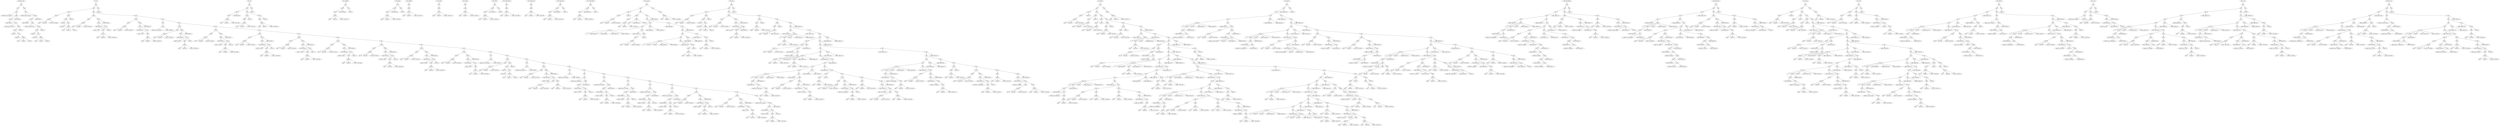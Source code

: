 digraph IRTree {
fragment1_0 -> fragment1_1
fragment1_1 -> fragment1_2
fragment1_2 -> fragment1_3
fragment1_3 -> fragment1_4
fragment1_3 -> fragment1_5
fragment1_5 -> fragment1_6
fragment1_6 -> fragment1_7
fragment1_6 -> fragment1_8
fragment1_8 -> fragment1_9
fragment1_8 -> fragment1_10
fragment1_10 -> fragment1_11
fragment1_11 -> fragment1_12
fragment1_11 -> fragment1_13
fragment1_13 -> fragment1_14
fragment1_13 -> fragment1_15
fragment1_15 -> fragment1_16
fragment1_15 -> fragment1_17
fragment1_15 -> fragment1_18
fragment1_10 -> fragment1_19
fragment1_5 -> fragment1_20
fragment1_1 -> fragment1_21
fragment1_21 -> fragment1_22
fragment1_22 -> fragment1_23
fragment1_22 -> fragment1_24
fragment1_24 -> fragment1_25
fragment1_25 -> fragment1_26
fragment1_25 -> fragment1_27
fragment1_27 -> fragment1_28
fragment1_27 -> fragment1_29
fragment1_29 -> fragment1_30
fragment1_30 -> fragment1_31
fragment1_30 -> fragment1_32
fragment1_32 -> fragment1_33
fragment1_32 -> fragment1_34
fragment1_34 -> fragment1_35
fragment1_34 -> fragment1_36
fragment1_34 -> fragment1_37
fragment1_29 -> fragment1_38
fragment1_24 -> fragment1_39
fragment1_0[ label = "TreeVisitor::main" ]
fragment1_1[ label = "SEQ" ]
fragment1_2[ label = "EXP" ]
fragment1_3[ label = "CALL" ]
fragment1_4[ label = "NAME System.out.println" ]
fragment1_5[ label = "ESEQ" ]
fragment1_6[ label = "MOVE" ]
fragment1_7[ label = "TEMP TEMP#7" ]
fragment1_8[ label = "CALL" ]
fragment1_9[ label = "NAME TreeVisitor::Start" ]
fragment1_10[ label = "ESEQ" ]
fragment1_11[ label = "MOVE" ]
fragment1_12[ label = "TEMP CP" ]
fragment1_13[ label = "CALL" ]
fragment1_14[ label = "NAME new" ]
fragment1_15[ label = "BINOP" ]
fragment1_16[ label = "MUL" ]
fragment1_17[ label = "CONST 0" ]
fragment1_18[ label = "CONST 4" ]
fragment1_19[ label = "TEMP CP" ]
fragment1_20[ label = "TEMP TEMP#7" ]
fragment1_21[ label = "EXP" ]
fragment1_22[ label = "CALL" ]
fragment1_23[ label = "NAME System.out.println" ]
fragment1_24[ label = "ESEQ" ]
fragment1_25[ label = "MOVE" ]
fragment1_26[ label = "TEMP TEMP#7" ]
fragment1_27[ label = "CALL" ]
fragment1_28[ label = "NAME TreeVisitor::Start" ]
fragment1_29[ label = "ESEQ" ]
fragment1_30[ label = "MOVE" ]
fragment1_31[ label = "TEMP CP" ]
fragment1_32[ label = "CALL" ]
fragment1_33[ label = "NAME new" ]
fragment1_34[ label = "BINOP" ]
fragment1_35[ label = "MUL" ]
fragment1_36[ label = "CONST 0" ]
fragment1_37[ label = "CONST 4" ]
fragment1_38[ label = "TEMP CP" ]
fragment1_39[ label = "TEMP TEMP#7" ]
fragment2_0 -> fragment2_1
fragment2_1 -> fragment2_2
fragment2_2 -> fragment2_3
fragment2_3 -> fragment2_4
fragment2_4 -> fragment2_5
fragment2_5 -> fragment2_6
fragment2_5 -> fragment2_7
fragment2_5 -> fragment2_8
fragment2_3 -> fragment2_9
fragment2_9 -> fragment2_10
fragment2_10 -> fragment2_11
fragment2_10 -> fragment2_12
fragment2_12 -> fragment2_13
fragment2_12 -> fragment2_14
fragment2_14 -> fragment2_15
fragment2_14 -> fragment2_16
fragment2_14 -> fragment2_17
fragment2_9 -> fragment2_18
fragment2_2 -> fragment2_19
fragment2_19 -> fragment2_20
fragment2_20 -> fragment2_21
fragment2_21 -> fragment2_22
fragment2_22 -> fragment2_23
fragment2_22 -> fragment2_24
fragment2_22 -> fragment2_25
fragment2_20 -> fragment2_26
fragment2_26 -> fragment2_27
fragment2_27 -> fragment2_28
fragment2_27 -> fragment2_29
fragment2_29 -> fragment2_30
fragment2_29 -> fragment2_31
fragment2_31 -> fragment2_32
fragment2_32 -> fragment2_33
fragment2_32 -> fragment2_34
fragment2_32 -> fragment2_35
fragment2_29 -> fragment2_36
fragment2_26 -> fragment2_37
fragment2_19 -> fragment2_38
fragment2_38 -> fragment2_39
fragment2_39 -> fragment2_40
fragment2_40 -> fragment2_41
fragment2_41 -> fragment2_42
fragment2_41 -> fragment2_43
fragment2_41 -> fragment2_44
fragment2_39 -> fragment2_45
fragment2_45 -> fragment2_46
fragment2_46 -> fragment2_47
fragment2_46 -> fragment2_48
fragment2_48 -> fragment2_49
fragment2_48 -> fragment2_50
fragment2_50 -> fragment2_51
fragment2_51 -> fragment2_52
fragment2_51 -> fragment2_53
fragment2_51 -> fragment2_54
fragment2_45 -> fragment2_55
fragment2_38 -> fragment2_56
fragment2_56 -> fragment2_57
fragment2_57 -> fragment2_58
fragment2_58 -> fragment2_59
fragment2_58 -> fragment2_60
fragment2_56 -> fragment2_61
fragment2_61 -> fragment2_62
fragment2_62 -> fragment2_63
fragment2_63 -> fragment2_64
fragment2_64 -> fragment2_65
fragment2_64 -> fragment2_66
fragment2_64 -> fragment2_67
fragment2_62 -> fragment2_68
fragment2_68 -> fragment2_69
fragment2_69 -> fragment2_70
fragment2_69 -> fragment2_71
fragment2_71 -> fragment2_72
fragment2_71 -> fragment2_73
fragment2_73 -> fragment2_74
fragment2_74 -> fragment2_75
fragment2_74 -> fragment2_76
fragment2_74 -> fragment2_77
fragment2_71 -> fragment2_78
fragment2_68 -> fragment2_79
fragment2_61 -> fragment2_80
fragment2_80 -> fragment2_81
fragment2_81 -> fragment2_82
fragment2_82 -> fragment2_83
fragment2_83 -> fragment2_84
fragment2_83 -> fragment2_85
fragment2_83 -> fragment2_86
fragment2_81 -> fragment2_87
fragment2_87 -> fragment2_88
fragment2_88 -> fragment2_89
fragment2_88 -> fragment2_90
fragment2_90 -> fragment2_91
fragment2_90 -> fragment2_92
fragment2_92 -> fragment2_93
fragment2_93 -> fragment2_94
fragment2_93 -> fragment2_95
fragment2_93 -> fragment2_96
fragment2_90 -> fragment2_97
fragment2_87 -> fragment2_98
fragment2_80 -> fragment2_99
fragment2_99 -> fragment2_100
fragment2_100 -> fragment2_101
fragment2_101 -> fragment2_102
fragment2_102 -> fragment2_103
fragment2_102 -> fragment2_104
fragment2_102 -> fragment2_105
fragment2_100 -> fragment2_106
fragment2_106 -> fragment2_107
fragment2_107 -> fragment2_108
fragment2_107 -> fragment2_109
fragment2_109 -> fragment2_110
fragment2_109 -> fragment2_111
fragment2_111 -> fragment2_112
fragment2_112 -> fragment2_113
fragment2_112 -> fragment2_114
fragment2_112 -> fragment2_115
fragment2_109 -> fragment2_116
fragment2_106 -> fragment2_117
fragment2_99 -> fragment2_118
fragment2_118 -> fragment2_119
fragment2_119 -> fragment2_120
fragment2_120 -> fragment2_121
fragment2_121 -> fragment2_122
fragment2_121 -> fragment2_123
fragment2_121 -> fragment2_124
fragment2_119 -> fragment2_125
fragment2_125 -> fragment2_126
fragment2_126 -> fragment2_127
fragment2_126 -> fragment2_128
fragment2_128 -> fragment2_129
fragment2_128 -> fragment2_130
fragment2_130 -> fragment2_131
fragment2_131 -> fragment2_132
fragment2_131 -> fragment2_133
fragment2_131 -> fragment2_134
fragment2_128 -> fragment2_135
fragment2_125 -> fragment2_136
fragment2_118 -> fragment2_137
fragment2_137 -> fragment2_138
fragment2_138 -> fragment2_139
fragment2_139 -> fragment2_140
fragment2_140 -> fragment2_141
fragment2_140 -> fragment2_142
fragment2_140 -> fragment2_143
fragment2_138 -> fragment2_144
fragment2_144 -> fragment2_145
fragment2_145 -> fragment2_146
fragment2_145 -> fragment2_147
fragment2_147 -> fragment2_148
fragment2_147 -> fragment2_149
fragment2_149 -> fragment2_150
fragment2_150 -> fragment2_151
fragment2_150 -> fragment2_152
fragment2_150 -> fragment2_153
fragment2_147 -> fragment2_154
fragment2_144 -> fragment2_155
fragment2_137 -> fragment2_156
fragment2_156 -> fragment2_157
fragment2_157 -> fragment2_158
fragment2_158 -> fragment2_159
fragment2_159 -> fragment2_160
fragment2_159 -> fragment2_161
fragment2_159 -> fragment2_162
fragment2_157 -> fragment2_163
fragment2_163 -> fragment2_164
fragment2_164 -> fragment2_165
fragment2_164 -> fragment2_166
fragment2_166 -> fragment2_167
fragment2_166 -> fragment2_168
fragment2_168 -> fragment2_169
fragment2_169 -> fragment2_170
fragment2_169 -> fragment2_171
fragment2_169 -> fragment2_172
fragment2_166 -> fragment2_173
fragment2_163 -> fragment2_174
fragment2_156 -> fragment2_175
fragment2_175 -> fragment2_176
fragment2_176 -> fragment2_177
fragment2_177 -> fragment2_178
fragment2_178 -> fragment2_179
fragment2_178 -> fragment2_180
fragment2_178 -> fragment2_181
fragment2_176 -> fragment2_182
fragment2_182 -> fragment2_183
fragment2_183 -> fragment2_184
fragment2_183 -> fragment2_185
fragment2_185 -> fragment2_186
fragment2_185 -> fragment2_187
fragment2_187 -> fragment2_188
fragment2_188 -> fragment2_189
fragment2_188 -> fragment2_190
fragment2_188 -> fragment2_191
fragment2_185 -> fragment2_192
fragment2_182 -> fragment2_193
fragment2_175 -> fragment2_194
fragment2_194 -> fragment2_195
fragment2_195 -> fragment2_196
fragment2_196 -> fragment2_197
fragment2_197 -> fragment2_198
fragment2_197 -> fragment2_199
fragment2_197 -> fragment2_200
fragment2_195 -> fragment2_201
fragment2_201 -> fragment2_202
fragment2_202 -> fragment2_203
fragment2_202 -> fragment2_204
fragment2_204 -> fragment2_205
fragment2_204 -> fragment2_206
fragment2_206 -> fragment2_207
fragment2_207 -> fragment2_208
fragment2_207 -> fragment2_209
fragment2_207 -> fragment2_210
fragment2_201 -> fragment2_211
fragment2_194 -> fragment2_212
fragment2_212 -> fragment2_213
fragment2_213 -> fragment2_214
fragment2_214 -> fragment2_215
fragment2_214 -> fragment2_216
fragment2_212 -> fragment2_217
fragment2_217 -> fragment2_218
fragment2_218 -> fragment2_219
fragment2_219 -> fragment2_220
fragment2_220 -> fragment2_221
fragment2_220 -> fragment2_222
fragment2_220 -> fragment2_223
fragment2_218 -> fragment2_224
fragment2_224 -> fragment2_225
fragment2_225 -> fragment2_226
fragment2_225 -> fragment2_227
fragment2_227 -> fragment2_228
fragment2_227 -> fragment2_229
fragment2_229 -> fragment2_230
fragment2_229 -> fragment2_231
fragment2_229 -> fragment2_232
fragment2_224 -> fragment2_233
fragment2_217 -> fragment2_234
fragment2_234 -> fragment2_235
fragment2_235 -> fragment2_236
fragment2_236 -> fragment2_237
fragment2_236 -> fragment2_238
fragment2_234 -> fragment2_239
fragment2_239 -> fragment2_240
fragment2_240 -> fragment2_241
fragment2_241 -> fragment2_242
fragment2_242 -> fragment2_243
fragment2_242 -> fragment2_244
fragment2_242 -> fragment2_245
fragment2_240 -> fragment2_246
fragment2_246 -> fragment2_247
fragment2_247 -> fragment2_248
fragment2_247 -> fragment2_249
fragment2_249 -> fragment2_250
fragment2_249 -> fragment2_251
fragment2_251 -> fragment2_252
fragment2_252 -> fragment2_253
fragment2_252 -> fragment2_254
fragment2_252 -> fragment2_255
fragment2_249 -> fragment2_256
fragment2_256 -> fragment2_257
fragment2_257 -> fragment2_258
fragment2_257 -> fragment2_259
fragment2_257 -> fragment2_260
fragment2_246 -> fragment2_261
fragment2_239 -> fragment2_262
fragment2_262 -> fragment2_263
fragment2_263 -> fragment2_264
fragment2_264 -> fragment2_265
fragment2_264 -> fragment2_266
fragment2_262 -> fragment2_267
fragment2_267 -> fragment2_268
fragment2_268 -> fragment2_269
fragment2_269 -> fragment2_270
fragment2_269 -> fragment2_271
fragment2_271 -> fragment2_272
fragment2_272 -> fragment2_273
fragment2_272 -> fragment2_274
fragment2_274 -> fragment2_275
fragment2_274 -> fragment2_276
fragment2_276 -> fragment2_277
fragment2_277 -> fragment2_278
fragment2_277 -> fragment2_279
fragment2_277 -> fragment2_280
fragment2_274 -> fragment2_281
fragment2_271 -> fragment2_282
fragment2_267 -> fragment2_283
fragment2_283 -> fragment2_284
fragment2_284 -> fragment2_285
fragment2_285 -> fragment2_286
fragment2_285 -> fragment2_287
fragment2_287 -> fragment2_288
fragment2_288 -> fragment2_289
fragment2_288 -> fragment2_290
fragment2_290 -> fragment2_291
fragment2_290 -> fragment2_292
fragment2_292 -> fragment2_293
fragment2_293 -> fragment2_294
fragment2_293 -> fragment2_295
fragment2_293 -> fragment2_296
fragment2_290 -> fragment2_297
fragment2_287 -> fragment2_298
fragment2_283 -> fragment2_299
fragment2_299 -> fragment2_300
fragment2_300 -> fragment2_301
fragment2_301 -> fragment2_302
fragment2_301 -> fragment2_303
fragment2_303 -> fragment2_304
fragment2_304 -> fragment2_305
fragment2_304 -> fragment2_306
fragment2_306 -> fragment2_307
fragment2_306 -> fragment2_308
fragment2_308 -> fragment2_309
fragment2_309 -> fragment2_310
fragment2_309 -> fragment2_311
fragment2_309 -> fragment2_312
fragment2_306 -> fragment2_313
fragment2_303 -> fragment2_314
fragment2_299 -> fragment2_315
fragment2_315 -> fragment2_316
fragment2_316 -> fragment2_317
fragment2_317 -> fragment2_318
fragment2_317 -> fragment2_319
fragment2_319 -> fragment2_320
fragment2_320 -> fragment2_321
fragment2_320 -> fragment2_322
fragment2_322 -> fragment2_323
fragment2_322 -> fragment2_324
fragment2_324 -> fragment2_325
fragment2_325 -> fragment2_326
fragment2_325 -> fragment2_327
fragment2_325 -> fragment2_328
fragment2_322 -> fragment2_329
fragment2_319 -> fragment2_330
fragment2_315 -> fragment2_331
fragment2_331 -> fragment2_332
fragment2_332 -> fragment2_333
fragment2_333 -> fragment2_334
fragment2_333 -> fragment2_335
fragment2_335 -> fragment2_336
fragment2_336 -> fragment2_337
fragment2_336 -> fragment2_338
fragment2_338 -> fragment2_339
fragment2_338 -> fragment2_340
fragment2_340 -> fragment2_341
fragment2_341 -> fragment2_342
fragment2_341 -> fragment2_343
fragment2_341 -> fragment2_344
fragment2_338 -> fragment2_345
fragment2_335 -> fragment2_346
fragment2_331 -> fragment2_347
fragment2_347 -> fragment2_348
fragment2_348 -> fragment2_349
fragment2_349 -> fragment2_350
fragment2_350 -> fragment2_351
fragment2_350 -> fragment2_352
fragment2_350 -> fragment2_353
fragment2_348 -> fragment2_354
fragment2_354 -> fragment2_355
fragment2_355 -> fragment2_356
fragment2_355 -> fragment2_357
fragment2_357 -> fragment2_358
fragment2_357 -> fragment2_359
fragment2_359 -> fragment2_360
fragment2_360 -> fragment2_361
fragment2_360 -> fragment2_362
fragment2_360 -> fragment2_363
fragment2_357 -> fragment2_364
fragment2_354 -> fragment2_365
fragment2_347 -> fragment2_366
fragment2_366 -> fragment2_367
fragment2_367 -> fragment2_368
fragment2_368 -> fragment2_369
fragment2_369 -> fragment2_370
fragment2_369 -> fragment2_371
fragment2_369 -> fragment2_372
fragment2_367 -> fragment2_373
fragment2_373 -> fragment2_374
fragment2_374 -> fragment2_375
fragment2_374 -> fragment2_376
fragment2_376 -> fragment2_377
fragment2_376 -> fragment2_378
fragment2_378 -> fragment2_379
fragment2_379 -> fragment2_380
fragment2_379 -> fragment2_381
fragment2_379 -> fragment2_382
fragment2_373 -> fragment2_383
fragment2_366 -> fragment2_384
fragment2_384 -> fragment2_385
fragment2_385 -> fragment2_386
fragment2_385 -> fragment2_387
fragment2_387 -> fragment2_388
fragment2_388 -> fragment2_389
fragment2_388 -> fragment2_390
fragment2_390 -> fragment2_391
fragment2_390 -> fragment2_392
fragment2_392 -> fragment2_393
fragment2_393 -> fragment2_394
fragment2_393 -> fragment2_395
fragment2_393 -> fragment2_396
fragment2_390 -> fragment2_397
fragment2_387 -> fragment2_398
fragment2_1 -> fragment2_399
fragment2_399 -> fragment2_400
fragment2_0[ label = "TV::Start" ]
fragment2_1[ label = "SEQ" ]
fragment2_2[ label = "SEQ" ]
fragment2_3[ label = "MOVE" ]
fragment2_4[ label = "MEM" ]
fragment2_5[ label = "BINOP" ]
fragment2_6[ label = "ADD" ]
fragment2_7[ label = "TEMP BP" ]
fragment2_8[ label = "CONST -1094795586" ]
fragment2_9[ label = "ESEQ" ]
fragment2_10[ label = "MOVE" ]
fragment2_11[ label = "TEMP CP" ]
fragment2_12[ label = "CALL" ]
fragment2_13[ label = "NAME new" ]
fragment2_14[ label = "BINOP" ]
fragment2_15[ label = "MUL" ]
fragment2_16[ label = "CONST 6" ]
fragment2_17[ label = "CONST 4" ]
fragment2_18[ label = "TEMP CP" ]
fragment2_19[ label = "SEQ" ]
fragment2_20[ label = "MOVE" ]
fragment2_21[ label = "MEM" ]
fragment2_22[ label = "BINOP" ]
fragment2_23[ label = "ADD" ]
fragment2_24[ label = "TEMP BP" ]
fragment2_25[ label = "CONST -1094795582" ]
fragment2_26[ label = "ESEQ" ]
fragment2_27[ label = "MOVE" ]
fragment2_28[ label = "TEMP TEMP#14" ]
fragment2_29[ label = "CALL" ]
fragment2_30[ label = "NAME TV::Init" ]
fragment2_31[ label = "MEM" ]
fragment2_32[ label = "BINOP" ]
fragment2_33[ label = "ADD" ]
fragment2_34[ label = "TEMP BP" ]
fragment2_35[ label = "CONST -1094795586" ]
fragment2_36[ label = "CONST 16" ]
fragment2_37[ label = "TEMP TEMP#14" ]
fragment2_38[ label = "SEQ" ]
fragment2_39[ label = "MOVE" ]
fragment2_40[ label = "MEM" ]
fragment2_41[ label = "BINOP" ]
fragment2_42[ label = "ADD" ]
fragment2_43[ label = "TEMP BP" ]
fragment2_44[ label = "CONST -1094795582" ]
fragment2_45[ label = "ESEQ" ]
fragment2_46[ label = "MOVE" ]
fragment2_47[ label = "TEMP TEMP#15" ]
fragment2_48[ label = "CALL" ]
fragment2_49[ label = "NAME TV::Print" ]
fragment2_50[ label = "MEM" ]
fragment2_51[ label = "BINOP" ]
fragment2_52[ label = "ADD" ]
fragment2_53[ label = "TEMP BP" ]
fragment2_54[ label = "CONST -1094795586" ]
fragment2_55[ label = "TEMP TEMP#15" ]
fragment2_56[ label = "SEQ" ]
fragment2_57[ label = "EXP" ]
fragment2_58[ label = "CALL" ]
fragment2_59[ label = "NAME System.out.println" ]
fragment2_60[ label = "CONST 100000000" ]
fragment2_61[ label = "SEQ" ]
fragment2_62[ label = "MOVE" ]
fragment2_63[ label = "MEM" ]
fragment2_64[ label = "BINOP" ]
fragment2_65[ label = "ADD" ]
fragment2_66[ label = "TEMP BP" ]
fragment2_67[ label = "CONST -1094795582" ]
fragment2_68[ label = "ESEQ" ]
fragment2_69[ label = "MOVE" ]
fragment2_70[ label = "TEMP TEMP#16" ]
fragment2_71[ label = "CALL" ]
fragment2_72[ label = "NAME TV::Insert" ]
fragment2_73[ label = "MEM" ]
fragment2_74[ label = "BINOP" ]
fragment2_75[ label = "ADD" ]
fragment2_76[ label = "TEMP BP" ]
fragment2_77[ label = "CONST -1094795586" ]
fragment2_78[ label = "CONST 8" ]
fragment2_79[ label = "TEMP TEMP#16" ]
fragment2_80[ label = "SEQ" ]
fragment2_81[ label = "MOVE" ]
fragment2_82[ label = "MEM" ]
fragment2_83[ label = "BINOP" ]
fragment2_84[ label = "ADD" ]
fragment2_85[ label = "TEMP BP" ]
fragment2_86[ label = "CONST -1094795582" ]
fragment2_87[ label = "ESEQ" ]
fragment2_88[ label = "MOVE" ]
fragment2_89[ label = "TEMP TEMP#17" ]
fragment2_90[ label = "CALL" ]
fragment2_91[ label = "NAME TV::Insert" ]
fragment2_92[ label = "MEM" ]
fragment2_93[ label = "BINOP" ]
fragment2_94[ label = "ADD" ]
fragment2_95[ label = "TEMP BP" ]
fragment2_96[ label = "CONST -1094795586" ]
fragment2_97[ label = "CONST 24" ]
fragment2_98[ label = "TEMP TEMP#17" ]
fragment2_99[ label = "SEQ" ]
fragment2_100[ label = "MOVE" ]
fragment2_101[ label = "MEM" ]
fragment2_102[ label = "BINOP" ]
fragment2_103[ label = "ADD" ]
fragment2_104[ label = "TEMP BP" ]
fragment2_105[ label = "CONST -1094795582" ]
fragment2_106[ label = "ESEQ" ]
fragment2_107[ label = "MOVE" ]
fragment2_108[ label = "TEMP TEMP#18" ]
fragment2_109[ label = "CALL" ]
fragment2_110[ label = "NAME TV::Insert" ]
fragment2_111[ label = "MEM" ]
fragment2_112[ label = "BINOP" ]
fragment2_113[ label = "ADD" ]
fragment2_114[ label = "TEMP BP" ]
fragment2_115[ label = "CONST -1094795586" ]
fragment2_116[ label = "CONST 4" ]
fragment2_117[ label = "TEMP TEMP#18" ]
fragment2_118[ label = "SEQ" ]
fragment2_119[ label = "MOVE" ]
fragment2_120[ label = "MEM" ]
fragment2_121[ label = "BINOP" ]
fragment2_122[ label = "ADD" ]
fragment2_123[ label = "TEMP BP" ]
fragment2_124[ label = "CONST -1094795582" ]
fragment2_125[ label = "ESEQ" ]
fragment2_126[ label = "MOVE" ]
fragment2_127[ label = "TEMP TEMP#19" ]
fragment2_128[ label = "CALL" ]
fragment2_129[ label = "NAME TV::Insert" ]
fragment2_130[ label = "MEM" ]
fragment2_131[ label = "BINOP" ]
fragment2_132[ label = "ADD" ]
fragment2_133[ label = "TEMP BP" ]
fragment2_134[ label = "CONST -1094795586" ]
fragment2_135[ label = "CONST 12" ]
fragment2_136[ label = "TEMP TEMP#19" ]
fragment2_137[ label = "SEQ" ]
fragment2_138[ label = "MOVE" ]
fragment2_139[ label = "MEM" ]
fragment2_140[ label = "BINOP" ]
fragment2_141[ label = "ADD" ]
fragment2_142[ label = "TEMP BP" ]
fragment2_143[ label = "CONST -1094795582" ]
fragment2_144[ label = "ESEQ" ]
fragment2_145[ label = "MOVE" ]
fragment2_146[ label = "TEMP TEMP#20" ]
fragment2_147[ label = "CALL" ]
fragment2_148[ label = "NAME TV::Insert" ]
fragment2_149[ label = "MEM" ]
fragment2_150[ label = "BINOP" ]
fragment2_151[ label = "ADD" ]
fragment2_152[ label = "TEMP BP" ]
fragment2_153[ label = "CONST -1094795586" ]
fragment2_154[ label = "CONST 20" ]
fragment2_155[ label = "TEMP TEMP#20" ]
fragment2_156[ label = "SEQ" ]
fragment2_157[ label = "MOVE" ]
fragment2_158[ label = "MEM" ]
fragment2_159[ label = "BINOP" ]
fragment2_160[ label = "ADD" ]
fragment2_161[ label = "TEMP BP" ]
fragment2_162[ label = "CONST -1094795582" ]
fragment2_163[ label = "ESEQ" ]
fragment2_164[ label = "MOVE" ]
fragment2_165[ label = "TEMP TEMP#21" ]
fragment2_166[ label = "CALL" ]
fragment2_167[ label = "NAME TV::Insert" ]
fragment2_168[ label = "MEM" ]
fragment2_169[ label = "BINOP" ]
fragment2_170[ label = "ADD" ]
fragment2_171[ label = "TEMP BP" ]
fragment2_172[ label = "CONST -1094795586" ]
fragment2_173[ label = "CONST 28" ]
fragment2_174[ label = "TEMP TEMP#21" ]
fragment2_175[ label = "SEQ" ]
fragment2_176[ label = "MOVE" ]
fragment2_177[ label = "MEM" ]
fragment2_178[ label = "BINOP" ]
fragment2_179[ label = "ADD" ]
fragment2_180[ label = "TEMP BP" ]
fragment2_181[ label = "CONST -1094795582" ]
fragment2_182[ label = "ESEQ" ]
fragment2_183[ label = "MOVE" ]
fragment2_184[ label = "TEMP TEMP#22" ]
fragment2_185[ label = "CALL" ]
fragment2_186[ label = "NAME TV::Insert" ]
fragment2_187[ label = "MEM" ]
fragment2_188[ label = "BINOP" ]
fragment2_189[ label = "ADD" ]
fragment2_190[ label = "TEMP BP" ]
fragment2_191[ label = "CONST -1094795586" ]
fragment2_192[ label = "CONST 14" ]
fragment2_193[ label = "TEMP TEMP#22" ]
fragment2_194[ label = "SEQ" ]
fragment2_195[ label = "MOVE" ]
fragment2_196[ label = "MEM" ]
fragment2_197[ label = "BINOP" ]
fragment2_198[ label = "ADD" ]
fragment2_199[ label = "TEMP BP" ]
fragment2_200[ label = "CONST -1094795582" ]
fragment2_201[ label = "ESEQ" ]
fragment2_202[ label = "MOVE" ]
fragment2_203[ label = "TEMP TEMP#23" ]
fragment2_204[ label = "CALL" ]
fragment2_205[ label = "NAME TV::Print" ]
fragment2_206[ label = "MEM" ]
fragment2_207[ label = "BINOP" ]
fragment2_208[ label = "ADD" ]
fragment2_209[ label = "TEMP BP" ]
fragment2_210[ label = "CONST -1094795586" ]
fragment2_211[ label = "TEMP TEMP#23" ]
fragment2_212[ label = "SEQ" ]
fragment2_213[ label = "EXP" ]
fragment2_214[ label = "CALL" ]
fragment2_215[ label = "NAME System.out.println" ]
fragment2_216[ label = "CONST 100000000" ]
fragment2_217[ label = "SEQ" ]
fragment2_218[ label = "MOVE" ]
fragment2_219[ label = "MEM" ]
fragment2_220[ label = "BINOP" ]
fragment2_221[ label = "ADD" ]
fragment2_222[ label = "TEMP BP" ]
fragment2_223[ label = "CONST -1094795574" ]
fragment2_224[ label = "ESEQ" ]
fragment2_225[ label = "MOVE" ]
fragment2_226[ label = "TEMP CP" ]
fragment2_227[ label = "CALL" ]
fragment2_228[ label = "NAME new" ]
fragment2_229[ label = "BINOP" ]
fragment2_230[ label = "MUL" ]
fragment2_231[ label = "CONST 0" ]
fragment2_232[ label = "CONST 4" ]
fragment2_233[ label = "TEMP CP" ]
fragment2_234[ label = "SEQ" ]
fragment2_235[ label = "EXP" ]
fragment2_236[ label = "CALL" ]
fragment2_237[ label = "NAME System.out.println" ]
fragment2_238[ label = "CONST 50000000" ]
fragment2_239[ label = "SEQ" ]
fragment2_240[ label = "MOVE" ]
fragment2_241[ label = "MEM" ]
fragment2_242[ label = "BINOP" ]
fragment2_243[ label = "ADD" ]
fragment2_244[ label = "TEMP BP" ]
fragment2_245[ label = "CONST -1094795578" ]
fragment2_246[ label = "ESEQ" ]
fragment2_247[ label = "MOVE" ]
fragment2_248[ label = "TEMP TEMP#24" ]
fragment2_249[ label = "CALL" ]
fragment2_250[ label = "NAME TV::accept" ]
fragment2_251[ label = "MEM" ]
fragment2_252[ label = "BINOP" ]
fragment2_253[ label = "ADD" ]
fragment2_254[ label = "TEMP BP" ]
fragment2_255[ label = "CONST -1094795586" ]
fragment2_256[ label = "MEM" ]
fragment2_257[ label = "BINOP" ]
fragment2_258[ label = "ADD" ]
fragment2_259[ label = "TEMP BP" ]
fragment2_260[ label = "CONST -1094795574" ]
fragment2_261[ label = "TEMP TEMP#24" ]
fragment2_262[ label = "SEQ" ]
fragment2_263[ label = "EXP" ]
fragment2_264[ label = "CALL" ]
fragment2_265[ label = "NAME System.out.println" ]
fragment2_266[ label = "CONST 100000000" ]
fragment2_267[ label = "SEQ" ]
fragment2_268[ label = "EXP" ]
fragment2_269[ label = "CALL" ]
fragment2_270[ label = "NAME System.out.println" ]
fragment2_271[ label = "ESEQ" ]
fragment2_272[ label = "MOVE" ]
fragment2_273[ label = "TEMP TEMP#25" ]
fragment2_274[ label = "CALL" ]
fragment2_275[ label = "NAME TV::Search" ]
fragment2_276[ label = "MEM" ]
fragment2_277[ label = "BINOP" ]
fragment2_278[ label = "ADD" ]
fragment2_279[ label = "TEMP BP" ]
fragment2_280[ label = "CONST -1094795586" ]
fragment2_281[ label = "CONST 24" ]
fragment2_282[ label = "TEMP TEMP#25" ]
fragment2_283[ label = "SEQ" ]
fragment2_284[ label = "EXP" ]
fragment2_285[ label = "CALL" ]
fragment2_286[ label = "NAME System.out.println" ]
fragment2_287[ label = "ESEQ" ]
fragment2_288[ label = "MOVE" ]
fragment2_289[ label = "TEMP TEMP#26" ]
fragment2_290[ label = "CALL" ]
fragment2_291[ label = "NAME TV::Search" ]
fragment2_292[ label = "MEM" ]
fragment2_293[ label = "BINOP" ]
fragment2_294[ label = "ADD" ]
fragment2_295[ label = "TEMP BP" ]
fragment2_296[ label = "CONST -1094795586" ]
fragment2_297[ label = "CONST 12" ]
fragment2_298[ label = "TEMP TEMP#26" ]
fragment2_299[ label = "SEQ" ]
fragment2_300[ label = "EXP" ]
fragment2_301[ label = "CALL" ]
fragment2_302[ label = "NAME System.out.println" ]
fragment2_303[ label = "ESEQ" ]
fragment2_304[ label = "MOVE" ]
fragment2_305[ label = "TEMP TEMP#27" ]
fragment2_306[ label = "CALL" ]
fragment2_307[ label = "NAME TV::Search" ]
fragment2_308[ label = "MEM" ]
fragment2_309[ label = "BINOP" ]
fragment2_310[ label = "ADD" ]
fragment2_311[ label = "TEMP BP" ]
fragment2_312[ label = "CONST -1094795586" ]
fragment2_313[ label = "CONST 16" ]
fragment2_314[ label = "TEMP TEMP#27" ]
fragment2_315[ label = "SEQ" ]
fragment2_316[ label = "EXP" ]
fragment2_317[ label = "CALL" ]
fragment2_318[ label = "NAME System.out.println" ]
fragment2_319[ label = "ESEQ" ]
fragment2_320[ label = "MOVE" ]
fragment2_321[ label = "TEMP TEMP#28" ]
fragment2_322[ label = "CALL" ]
fragment2_323[ label = "NAME TV::Search" ]
fragment2_324[ label = "MEM" ]
fragment2_325[ label = "BINOP" ]
fragment2_326[ label = "ADD" ]
fragment2_327[ label = "TEMP BP" ]
fragment2_328[ label = "CONST -1094795586" ]
fragment2_329[ label = "CONST 50" ]
fragment2_330[ label = "TEMP TEMP#28" ]
fragment2_331[ label = "SEQ" ]
fragment2_332[ label = "EXP" ]
fragment2_333[ label = "CALL" ]
fragment2_334[ label = "NAME System.out.println" ]
fragment2_335[ label = "ESEQ" ]
fragment2_336[ label = "MOVE" ]
fragment2_337[ label = "TEMP TEMP#29" ]
fragment2_338[ label = "CALL" ]
fragment2_339[ label = "NAME TV::Search" ]
fragment2_340[ label = "MEM" ]
fragment2_341[ label = "BINOP" ]
fragment2_342[ label = "ADD" ]
fragment2_343[ label = "TEMP BP" ]
fragment2_344[ label = "CONST -1094795586" ]
fragment2_345[ label = "CONST 12" ]
fragment2_346[ label = "TEMP TEMP#29" ]
fragment2_347[ label = "SEQ" ]
fragment2_348[ label = "MOVE" ]
fragment2_349[ label = "MEM" ]
fragment2_350[ label = "BINOP" ]
fragment2_351[ label = "ADD" ]
fragment2_352[ label = "TEMP BP" ]
fragment2_353[ label = "CONST -1094795582" ]
fragment2_354[ label = "ESEQ" ]
fragment2_355[ label = "MOVE" ]
fragment2_356[ label = "TEMP TEMP#30" ]
fragment2_357[ label = "CALL" ]
fragment2_358[ label = "NAME TV::Delete" ]
fragment2_359[ label = "MEM" ]
fragment2_360[ label = "BINOP" ]
fragment2_361[ label = "ADD" ]
fragment2_362[ label = "TEMP BP" ]
fragment2_363[ label = "CONST -1094795586" ]
fragment2_364[ label = "CONST 12" ]
fragment2_365[ label = "TEMP TEMP#30" ]
fragment2_366[ label = "SEQ" ]
fragment2_367[ label = "MOVE" ]
fragment2_368[ label = "MEM" ]
fragment2_369[ label = "BINOP" ]
fragment2_370[ label = "ADD" ]
fragment2_371[ label = "TEMP BP" ]
fragment2_372[ label = "CONST -1094795582" ]
fragment2_373[ label = "ESEQ" ]
fragment2_374[ label = "MOVE" ]
fragment2_375[ label = "TEMP TEMP#31" ]
fragment2_376[ label = "CALL" ]
fragment2_377[ label = "NAME TV::Print" ]
fragment2_378[ label = "MEM" ]
fragment2_379[ label = "BINOP" ]
fragment2_380[ label = "ADD" ]
fragment2_381[ label = "TEMP BP" ]
fragment2_382[ label = "CONST -1094795586" ]
fragment2_383[ label = "TEMP TEMP#31" ]
fragment2_384[ label = "EXP" ]
fragment2_385[ label = "CALL" ]
fragment2_386[ label = "NAME System.out.println" ]
fragment2_387[ label = "ESEQ" ]
fragment2_388[ label = "MOVE" ]
fragment2_389[ label = "TEMP TEMP#32" ]
fragment2_390[ label = "CALL" ]
fragment2_391[ label = "NAME TV::Search" ]
fragment2_392[ label = "MEM" ]
fragment2_393[ label = "BINOP" ]
fragment2_394[ label = "ADD" ]
fragment2_395[ label = "TEMP BP" ]
fragment2_396[ label = "CONST -1094795586" ]
fragment2_397[ label = "CONST 12" ]
fragment2_398[ label = "TEMP TEMP#32" ]
fragment2_399[ label = "EXP" ]
fragment2_400[ label = "CONST 0" ]
fragment3_0 -> fragment3_1
fragment3_1 -> fragment3_2
fragment3_2 -> fragment3_3
fragment3_3 -> fragment3_4
fragment3_4 -> fragment3_5
fragment3_5 -> fragment3_6
fragment3_5 -> fragment3_7
fragment3_5 -> fragment3_8
fragment3_3 -> fragment3_9
fragment3_2 -> fragment3_10
fragment3_10 -> fragment3_11
fragment3_11 -> fragment3_12
fragment3_12 -> fragment3_13
fragment3_13 -> fragment3_14
fragment3_13 -> fragment3_15
fragment3_13 -> fragment3_16
fragment3_11 -> fragment3_17
fragment3_10 -> fragment3_18
fragment3_18 -> fragment3_19
fragment3_19 -> fragment3_20
fragment3_20 -> fragment3_21
fragment3_20 -> fragment3_22
fragment3_20 -> fragment3_23
fragment3_18 -> fragment3_24
fragment3_1 -> fragment3_25
fragment3_25 -> fragment3_26
fragment3_0[ label = "Tree::Init" ]
fragment3_1[ label = "SEQ" ]
fragment3_2[ label = "SEQ" ]
fragment3_3[ label = "MOVE" ]
fragment3_4[ label = "MEM" ]
fragment3_5[ label = "BINOP" ]
fragment3_6[ label = "ADD" ]
fragment3_7[ label = "TEMP CP" ]
fragment3_8[ label = "CONST -1094795574" ]
fragment3_9[ label = "TEMP TEMP#39" ]
fragment3_10[ label = "SEQ" ]
fragment3_11[ label = "MOVE" ]
fragment3_12[ label = "MEM" ]
fragment3_13[ label = "BINOP" ]
fragment3_14[ label = "ADD" ]
fragment3_15[ label = "TEMP CP" ]
fragment3_16[ label = "CONST -1094795566" ]
fragment3_17[ label = "CONST 0" ]
fragment3_18[ label = "MOVE" ]
fragment3_19[ label = "MEM" ]
fragment3_20[ label = "BINOP" ]
fragment3_21[ label = "ADD" ]
fragment3_22[ label = "TEMP CP" ]
fragment3_23[ label = "CONST -1094795582" ]
fragment3_24[ label = "CONST 0" ]
fragment3_25[ label = "EXP" ]
fragment3_26[ label = "CONST 1" ]
fragment4_0 -> fragment4_1
fragment4_1 -> fragment4_2
fragment4_2 -> fragment4_3
fragment4_3 -> fragment4_4
fragment4_4 -> fragment4_5
fragment4_4 -> fragment4_6
fragment4_4 -> fragment4_7
fragment4_2 -> fragment4_8
fragment4_1 -> fragment4_9
fragment4_9 -> fragment4_10
fragment4_0[ label = "Tree::SetRight" ]
fragment4_1[ label = "SEQ" ]
fragment4_2[ label = "MOVE" ]
fragment4_3[ label = "MEM" ]
fragment4_4[ label = "BINOP" ]
fragment4_5[ label = "ADD" ]
fragment4_6[ label = "TEMP CP" ]
fragment4_7[ label = "CONST -1094795570" ]
fragment4_8[ label = "TEMP TEMP#46" ]
fragment4_9[ label = "EXP" ]
fragment4_10[ label = "CONST 1" ]
fragment5_0 -> fragment5_1
fragment5_1 -> fragment5_2
fragment5_2 -> fragment5_3
fragment5_3 -> fragment5_4
fragment5_4 -> fragment5_5
fragment5_4 -> fragment5_6
fragment5_4 -> fragment5_7
fragment5_2 -> fragment5_8
fragment5_1 -> fragment5_9
fragment5_9 -> fragment5_10
fragment5_0[ label = "Tree::SetLeft" ]
fragment5_1[ label = "SEQ" ]
fragment5_2[ label = "MOVE" ]
fragment5_3[ label = "MEM" ]
fragment5_4[ label = "BINOP" ]
fragment5_5[ label = "ADD" ]
fragment5_6[ label = "TEMP CP" ]
fragment5_7[ label = "CONST -1094795578" ]
fragment5_8[ label = "TEMP TEMP#53" ]
fragment5_9[ label = "EXP" ]
fragment5_10[ label = "CONST 1" ]
fragment6_0 -> fragment6_1
fragment6_1 -> fragment6_2
fragment6_2 -> fragment6_3
fragment6_3 -> fragment6_4
fragment6_3 -> fragment6_5
fragment6_3 -> fragment6_6
fragment6_0[ label = "Tree::GetRight" ]
fragment6_1[ label = "EXP" ]
fragment6_2[ label = "MEM" ]
fragment6_3[ label = "BINOP" ]
fragment6_4[ label = "ADD" ]
fragment6_5[ label = "TEMP CP" ]
fragment6_6[ label = "CONST -1094795570" ]
fragment7_0 -> fragment7_1
fragment7_1 -> fragment7_2
fragment7_2 -> fragment7_3
fragment7_3 -> fragment7_4
fragment7_3 -> fragment7_5
fragment7_3 -> fragment7_6
fragment7_0[ label = "Tree::GetLeft" ]
fragment7_1[ label = "EXP" ]
fragment7_2[ label = "MEM" ]
fragment7_3[ label = "BINOP" ]
fragment7_4[ label = "ADD" ]
fragment7_5[ label = "TEMP CP" ]
fragment7_6[ label = "CONST -1094795578" ]
fragment8_0 -> fragment8_1
fragment8_1 -> fragment8_2
fragment8_2 -> fragment8_3
fragment8_3 -> fragment8_4
fragment8_3 -> fragment8_5
fragment8_3 -> fragment8_6
fragment8_0[ label = "Tree::GetKey" ]
fragment8_1[ label = "EXP" ]
fragment8_2[ label = "MEM" ]
fragment8_3[ label = "BINOP" ]
fragment8_4[ label = "ADD" ]
fragment8_5[ label = "TEMP CP" ]
fragment8_6[ label = "CONST -1094795574" ]
fragment9_0 -> fragment9_1
fragment9_1 -> fragment9_2
fragment9_2 -> fragment9_3
fragment9_3 -> fragment9_4
fragment9_4 -> fragment9_5
fragment9_4 -> fragment9_6
fragment9_4 -> fragment9_7
fragment9_2 -> fragment9_8
fragment9_1 -> fragment9_9
fragment9_9 -> fragment9_10
fragment9_0[ label = "Tree::SetKey" ]
fragment9_1[ label = "SEQ" ]
fragment9_2[ label = "MOVE" ]
fragment9_3[ label = "MEM" ]
fragment9_4[ label = "BINOP" ]
fragment9_5[ label = "ADD" ]
fragment9_6[ label = "TEMP CP" ]
fragment9_7[ label = "CONST -1094795574" ]
fragment9_8[ label = "TEMP TEMP#78" ]
fragment9_9[ label = "EXP" ]
fragment9_10[ label = "CONST 1" ]
fragment10_0 -> fragment10_1
fragment10_1 -> fragment10_2
fragment10_2 -> fragment10_3
fragment10_3 -> fragment10_4
fragment10_3 -> fragment10_5
fragment10_3 -> fragment10_6
fragment10_0[ label = "Tree::GetHas_Right" ]
fragment10_1[ label = "EXP" ]
fragment10_2[ label = "MEM" ]
fragment10_3[ label = "BINOP" ]
fragment10_4[ label = "ADD" ]
fragment10_5[ label = "TEMP CP" ]
fragment10_6[ label = "CONST -1094795582" ]
fragment11_0 -> fragment11_1
fragment11_1 -> fragment11_2
fragment11_2 -> fragment11_3
fragment11_3 -> fragment11_4
fragment11_3 -> fragment11_5
fragment11_3 -> fragment11_6
fragment11_0[ label = "Tree::GetHas_Left" ]
fragment11_1[ label = "EXP" ]
fragment11_2[ label = "MEM" ]
fragment11_3[ label = "BINOP" ]
fragment11_4[ label = "ADD" ]
fragment11_5[ label = "TEMP CP" ]
fragment11_6[ label = "CONST -1094795566" ]
fragment12_0 -> fragment12_1
fragment12_1 -> fragment12_2
fragment12_2 -> fragment12_3
fragment12_3 -> fragment12_4
fragment12_4 -> fragment12_5
fragment12_4 -> fragment12_6
fragment12_4 -> fragment12_7
fragment12_2 -> fragment12_8
fragment12_1 -> fragment12_9
fragment12_9 -> fragment12_10
fragment12_0[ label = "Tree::SetHas_Left" ]
fragment12_1[ label = "SEQ" ]
fragment12_2[ label = "MOVE" ]
fragment12_3[ label = "MEM" ]
fragment12_4[ label = "BINOP" ]
fragment12_5[ label = "ADD" ]
fragment12_6[ label = "TEMP CP" ]
fragment12_7[ label = "CONST -1094795566" ]
fragment12_8[ label = "TEMP TEMP#97" ]
fragment12_9[ label = "EXP" ]
fragment12_10[ label = "CONST 1" ]
fragment13_0 -> fragment13_1
fragment13_1 -> fragment13_2
fragment13_2 -> fragment13_3
fragment13_3 -> fragment13_4
fragment13_4 -> fragment13_5
fragment13_4 -> fragment13_6
fragment13_4 -> fragment13_7
fragment13_2 -> fragment13_8
fragment13_1 -> fragment13_9
fragment13_9 -> fragment13_10
fragment13_0[ label = "Tree::SetHas_Right" ]
fragment13_1[ label = "SEQ" ]
fragment13_2[ label = "MOVE" ]
fragment13_3[ label = "MEM" ]
fragment13_4[ label = "BINOP" ]
fragment13_5[ label = "ADD" ]
fragment13_6[ label = "TEMP CP" ]
fragment13_7[ label = "CONST -1094795582" ]
fragment13_8[ label = "TEMP TEMP#104" ]
fragment13_9[ label = "EXP" ]
fragment13_10[ label = "CONST 1" ]
fragment14_0 -> fragment14_1
fragment14_1 -> fragment14_2
fragment14_2 -> fragment14_3
fragment14_3 -> fragment14_4
fragment14_4 -> fragment14_5
fragment14_5 -> fragment14_6
fragment14_5 -> fragment14_7
fragment14_5 -> fragment14_8
fragment14_3 -> fragment14_9
fragment14_2 -> fragment14_10
fragment14_10 -> fragment14_11
fragment14_11 -> fragment14_12
fragment14_12 -> fragment14_13
fragment14_13 -> fragment14_14
fragment14_13 -> fragment14_15
fragment14_13 -> fragment14_16
fragment14_11 -> fragment14_17
fragment14_17 -> fragment14_18
fragment14_17 -> fragment14_19
fragment14_17 -> fragment14_20
fragment14_10 -> fragment14_21
fragment14_21 -> fragment14_22
fragment14_22 -> fragment14_23
fragment14_23 -> fragment14_24
fragment14_24 -> fragment14_25
fragment14_25 -> fragment14_26
fragment14_25 -> fragment14_27
fragment14_25 -> fragment14_28
fragment14_25 -> fragment14_29
fragment14_25 -> fragment14_30
fragment14_24 -> fragment14_31
fragment14_31 -> fragment14_32
fragment14_31 -> fragment14_33
fragment14_33 -> fragment14_34
fragment14_34 -> fragment14_35
fragment14_35 -> fragment14_36
fragment14_35 -> fragment14_37
fragment14_35 -> fragment14_38
fragment14_33 -> fragment14_39
fragment14_23 -> fragment14_40
fragment14_40 -> fragment14_41
fragment14_40 -> fragment14_42
fragment14_22 -> fragment14_43
fragment14_43 -> fragment14_44
fragment14_43 -> fragment14_45
fragment14_45 -> fragment14_46
fragment14_46 -> fragment14_47
fragment14_47 -> fragment14_48
fragment14_48 -> fragment14_49
fragment14_49 -> fragment14_50
fragment14_49 -> fragment14_51
fragment14_49 -> fragment14_52
fragment14_49 -> fragment14_53
fragment14_49 -> fragment14_54
fragment14_48 -> fragment14_55
fragment14_55 -> fragment14_56
fragment14_55 -> fragment14_57
fragment14_57 -> fragment14_58
fragment14_58 -> fragment14_59
fragment14_59 -> fragment14_60
fragment14_59 -> fragment14_61
fragment14_59 -> fragment14_62
fragment14_57 -> fragment14_63
fragment14_47 -> fragment14_64
fragment14_64 -> fragment14_65
fragment14_64 -> fragment14_66
fragment14_46 -> fragment14_67
fragment14_67 -> fragment14_68
fragment14_67 -> fragment14_69
fragment14_69 -> fragment14_70
fragment14_70 -> fragment14_71
fragment14_71 -> fragment14_72
fragment14_71 -> fragment14_73
fragment14_71 -> fragment14_74
fragment14_69 -> fragment14_75
fragment14_45 -> fragment14_76
fragment14_21 -> fragment14_77
fragment14_1 -> fragment14_78
fragment14_78 -> fragment14_79
fragment14_79 -> fragment14_80
fragment14_80 -> fragment14_81
fragment14_80 -> fragment14_82
fragment14_80 -> fragment14_83
fragment14_0[ label = "Tree::Compare" ]
fragment14_1[ label = "SEQ" ]
fragment14_2[ label = "SEQ" ]
fragment14_3[ label = "MOVE" ]
fragment14_4[ label = "MEM" ]
fragment14_5[ label = "BINOP" ]
fragment14_6[ label = "ADD" ]
fragment14_7[ label = "TEMP BP" ]
fragment14_8[ label = "CONST -1094795586" ]
fragment14_9[ label = "CONST 0" ]
fragment14_10[ label = "SEQ" ]
fragment14_11[ label = "MOVE" ]
fragment14_12[ label = "MEM" ]
fragment14_13[ label = "BINOP" ]
fragment14_14[ label = "ADD" ]
fragment14_15[ label = "TEMP BP" ]
fragment14_16[ label = "CONST -1094795582" ]
fragment14_17[ label = "BINOP" ]
fragment14_18[ label = "ADD" ]
fragment14_19[ label = "TEMP TEMP#112" ]
fragment14_20[ label = "CONST 1" ]
fragment14_21[ label = "SEQ" ]
fragment14_22[ label = "SEQ" ]
fragment14_23[ label = "SEQ" ]
fragment14_24[ label = "SEQ" ]
fragment14_25[ label = "CJUMP" ]
fragment14_26[ label = "<" ]
fragment14_27[ label = "TEMP TEMP#111" ]
fragment14_28[ label = "TEMP TEMP#112" ]
fragment14_29[ label = "LABEL LABEL#79" ]
fragment14_30[ label = "LABEL LABEL#80" ]
fragment14_31[ label = "SEQ" ]
fragment14_32[ label = "LABEL LABEL#79" ]
fragment14_33[ label = "MOVE" ]
fragment14_34[ label = "MEM" ]
fragment14_35[ label = "BINOP" ]
fragment14_36[ label = "ADD" ]
fragment14_37[ label = "TEMP BP" ]
fragment14_38[ label = "CONST -1094795586" ]
fragment14_39[ label = "CONST 0" ]
fragment14_40[ label = "JUMP" ]
fragment14_41[ label = "NAME LABEL#81" ]
fragment14_42[ label = "LABEL LABEL#81" ]
fragment14_43[ label = "SEQ" ]
fragment14_44[ label = "LABEL LABEL#80" ]
fragment14_45[ label = "SEQ" ]
fragment14_46[ label = "SEQ" ]
fragment14_47[ label = "SEQ" ]
fragment14_48[ label = "SEQ" ]
fragment14_49[ label = "CJUMP" ]
fragment14_50[ label = "!=" ]
fragment14_51[ label = "CONST 0" ]
fragment14_52[ label = "CONST 0" ]
fragment14_53[ label = "LABEL LABEL#76" ]
fragment14_54[ label = "LABEL LABEL#77" ]
fragment14_55[ label = "SEQ" ]
fragment14_56[ label = "LABEL LABEL#76" ]
fragment14_57[ label = "MOVE" ]
fragment14_58[ label = "MEM" ]
fragment14_59[ label = "BINOP" ]
fragment14_60[ label = "ADD" ]
fragment14_61[ label = "TEMP BP" ]
fragment14_62[ label = "CONST -1094795586" ]
fragment14_63[ label = "CONST 0" ]
fragment14_64[ label = "JUMP" ]
fragment14_65[ label = "NAME LABEL#78" ]
fragment14_66[ label = "LABEL LABEL#78" ]
fragment14_67[ label = "SEQ" ]
fragment14_68[ label = "LABEL LABEL#77" ]
fragment14_69[ label = "MOVE" ]
fragment14_70[ label = "MEM" ]
fragment14_71[ label = "BINOP" ]
fragment14_72[ label = "ADD" ]
fragment14_73[ label = "TEMP BP" ]
fragment14_74[ label = "CONST -1094795586" ]
fragment14_75[ label = "CONST 1" ]
fragment14_76[ label = "LABEL LABEL#78" ]
fragment14_77[ label = "LABEL LABEL#81" ]
fragment14_78[ label = "EXP" ]
fragment14_79[ label = "MEM" ]
fragment14_80[ label = "BINOP" ]
fragment14_81[ label = "ADD" ]
fragment14_82[ label = "TEMP BP" ]
fragment14_83[ label = "CONST -1094795586" ]
fragment15_0 -> fragment15_1
fragment15_1 -> fragment15_2
fragment15_2 -> fragment15_3
fragment15_3 -> fragment15_4
fragment15_4 -> fragment15_5
fragment15_5 -> fragment15_6
fragment15_5 -> fragment15_7
fragment15_5 -> fragment15_8
fragment15_3 -> fragment15_9
fragment15_9 -> fragment15_10
fragment15_10 -> fragment15_11
fragment15_10 -> fragment15_12
fragment15_12 -> fragment15_13
fragment15_12 -> fragment15_14
fragment15_14 -> fragment15_15
fragment15_14 -> fragment15_16
fragment15_14 -> fragment15_17
fragment15_9 -> fragment15_18
fragment15_2 -> fragment15_19
fragment15_19 -> fragment15_20
fragment15_20 -> fragment15_21
fragment15_21 -> fragment15_22
fragment15_22 -> fragment15_23
fragment15_22 -> fragment15_24
fragment15_22 -> fragment15_25
fragment15_20 -> fragment15_26
fragment15_26 -> fragment15_27
fragment15_27 -> fragment15_28
fragment15_27 -> fragment15_29
fragment15_29 -> fragment15_30
fragment15_29 -> fragment15_31
fragment15_31 -> fragment15_32
fragment15_32 -> fragment15_33
fragment15_32 -> fragment15_34
fragment15_32 -> fragment15_35
fragment15_29 -> fragment15_36
fragment15_26 -> fragment15_37
fragment15_19 -> fragment15_38
fragment15_38 -> fragment15_39
fragment15_39 -> fragment15_40
fragment15_40 -> fragment15_41
fragment15_41 -> fragment15_42
fragment15_41 -> fragment15_43
fragment15_41 -> fragment15_44
fragment15_39 -> fragment15_45
fragment15_38 -> fragment15_46
fragment15_46 -> fragment15_47
fragment15_47 -> fragment15_48
fragment15_48 -> fragment15_49
fragment15_49 -> fragment15_50
fragment15_49 -> fragment15_51
fragment15_49 -> fragment15_52
fragment15_47 -> fragment15_53
fragment15_46 -> fragment15_54
fragment15_54 -> fragment15_55
fragment15_55 -> fragment15_56
fragment15_56 -> fragment15_57
fragment15_56 -> fragment15_58
fragment15_58 -> fragment15_59
fragment15_58 -> fragment15_60
fragment15_60 -> fragment15_61
fragment15_61 -> fragment15_62
fragment15_61 -> fragment15_63
fragment15_61 -> fragment15_64
fragment15_58 -> fragment15_65
fragment15_58 -> fragment15_66
fragment15_58 -> fragment15_67
fragment15_55 -> fragment15_68
fragment15_68 -> fragment15_69
fragment15_68 -> fragment15_70
fragment15_70 -> fragment15_71
fragment15_71 -> fragment15_72
fragment15_72 -> fragment15_73
fragment15_73 -> fragment15_74
fragment15_74 -> fragment15_75
fragment15_74 -> fragment15_76
fragment15_74 -> fragment15_77
fragment15_72 -> fragment15_78
fragment15_78 -> fragment15_79
fragment15_79 -> fragment15_80
fragment15_79 -> fragment15_81
fragment15_81 -> fragment15_82
fragment15_81 -> fragment15_83
fragment15_83 -> fragment15_84
fragment15_84 -> fragment15_85
fragment15_84 -> fragment15_86
fragment15_84 -> fragment15_87
fragment15_78 -> fragment15_88
fragment15_71 -> fragment15_89
fragment15_89 -> fragment15_90
fragment15_90 -> fragment15_91
fragment15_91 -> fragment15_92
fragment15_92 -> fragment15_93
fragment15_93 -> fragment15_94
fragment15_93 -> fragment15_95
fragment15_93 -> fragment15_96
fragment15_96 -> fragment15_97
fragment15_97 -> fragment15_98
fragment15_97 -> fragment15_99
fragment15_97 -> fragment15_100
fragment15_93 -> fragment15_101
fragment15_93 -> fragment15_102
fragment15_92 -> fragment15_103
fragment15_103 -> fragment15_104
fragment15_103 -> fragment15_105
fragment15_105 -> fragment15_106
fragment15_106 -> fragment15_107
fragment15_107 -> fragment15_108
fragment15_108 -> fragment15_109
fragment15_109 -> fragment15_110
fragment15_109 -> fragment15_111
fragment15_111 -> fragment15_112
fragment15_112 -> fragment15_113
fragment15_112 -> fragment15_114
fragment15_114 -> fragment15_115
fragment15_114 -> fragment15_116
fragment15_116 -> fragment15_117
fragment15_117 -> fragment15_118
fragment15_117 -> fragment15_119
fragment15_117 -> fragment15_120
fragment15_111 -> fragment15_121
fragment15_109 -> fragment15_122
fragment15_109 -> fragment15_123
fragment15_109 -> fragment15_124
fragment15_108 -> fragment15_125
fragment15_125 -> fragment15_126
fragment15_125 -> fragment15_127
fragment15_127 -> fragment15_128
fragment15_128 -> fragment15_129
fragment15_129 -> fragment15_130
fragment15_129 -> fragment15_131
fragment15_129 -> fragment15_132
fragment15_127 -> fragment15_133
fragment15_133 -> fragment15_134
fragment15_134 -> fragment15_135
fragment15_134 -> fragment15_136
fragment15_136 -> fragment15_137
fragment15_136 -> fragment15_138
fragment15_138 -> fragment15_139
fragment15_139 -> fragment15_140
fragment15_139 -> fragment15_141
fragment15_139 -> fragment15_142
fragment15_133 -> fragment15_143
fragment15_107 -> fragment15_144
fragment15_144 -> fragment15_145
fragment15_144 -> fragment15_146
fragment15_106 -> fragment15_147
fragment15_147 -> fragment15_148
fragment15_147 -> fragment15_149
fragment15_149 -> fragment15_150
fragment15_150 -> fragment15_151
fragment15_151 -> fragment15_152
fragment15_152 -> fragment15_153
fragment15_152 -> fragment15_154
fragment15_152 -> fragment15_155
fragment15_150 -> fragment15_156
fragment15_149 -> fragment15_157
fragment15_157 -> fragment15_158
fragment15_158 -> fragment15_159
fragment15_159 -> fragment15_160
fragment15_160 -> fragment15_161
fragment15_160 -> fragment15_162
fragment15_160 -> fragment15_163
fragment15_158 -> fragment15_164
fragment15_164 -> fragment15_165
fragment15_165 -> fragment15_166
fragment15_165 -> fragment15_167
fragment15_167 -> fragment15_168
fragment15_167 -> fragment15_169
fragment15_169 -> fragment15_170
fragment15_170 -> fragment15_171
fragment15_170 -> fragment15_172
fragment15_170 -> fragment15_173
fragment15_167 -> fragment15_174
fragment15_164 -> fragment15_175
fragment15_157 -> fragment15_176
fragment15_176 -> fragment15_177
fragment15_177 -> fragment15_178
fragment15_178 -> fragment15_179
fragment15_178 -> fragment15_180
fragment15_178 -> fragment15_181
fragment15_176 -> fragment15_182
fragment15_182 -> fragment15_183
fragment15_183 -> fragment15_184
fragment15_183 -> fragment15_185
fragment15_185 -> fragment15_186
fragment15_185 -> fragment15_187
fragment15_187 -> fragment15_188
fragment15_188 -> fragment15_189
fragment15_188 -> fragment15_190
fragment15_188 -> fragment15_191
fragment15_185 -> fragment15_192
fragment15_192 -> fragment15_193
fragment15_193 -> fragment15_194
fragment15_193 -> fragment15_195
fragment15_193 -> fragment15_196
fragment15_182 -> fragment15_197
fragment15_105 -> fragment15_198
fragment15_91 -> fragment15_199
fragment15_199 -> fragment15_200
fragment15_199 -> fragment15_201
fragment15_90 -> fragment15_202
fragment15_202 -> fragment15_203
fragment15_202 -> fragment15_204
fragment15_204 -> fragment15_205
fragment15_205 -> fragment15_206
fragment15_206 -> fragment15_207
fragment15_207 -> fragment15_208
fragment15_208 -> fragment15_209
fragment15_208 -> fragment15_210
fragment15_210 -> fragment15_211
fragment15_211 -> fragment15_212
fragment15_211 -> fragment15_213
fragment15_213 -> fragment15_214
fragment15_213 -> fragment15_215
fragment15_215 -> fragment15_216
fragment15_216 -> fragment15_217
fragment15_216 -> fragment15_218
fragment15_216 -> fragment15_219
fragment15_210 -> fragment15_220
fragment15_208 -> fragment15_221
fragment15_208 -> fragment15_222
fragment15_208 -> fragment15_223
fragment15_207 -> fragment15_224
fragment15_224 -> fragment15_225
fragment15_224 -> fragment15_226
fragment15_226 -> fragment15_227
fragment15_227 -> fragment15_228
fragment15_228 -> fragment15_229
fragment15_228 -> fragment15_230
fragment15_228 -> fragment15_231
fragment15_226 -> fragment15_232
fragment15_232 -> fragment15_233
fragment15_233 -> fragment15_234
fragment15_233 -> fragment15_235
fragment15_235 -> fragment15_236
fragment15_235 -> fragment15_237
fragment15_237 -> fragment15_238
fragment15_238 -> fragment15_239
fragment15_238 -> fragment15_240
fragment15_238 -> fragment15_241
fragment15_232 -> fragment15_242
fragment15_206 -> fragment15_243
fragment15_243 -> fragment15_244
fragment15_243 -> fragment15_245
fragment15_205 -> fragment15_246
fragment15_246 -> fragment15_247
fragment15_246 -> fragment15_248
fragment15_248 -> fragment15_249
fragment15_249 -> fragment15_250
fragment15_250 -> fragment15_251
fragment15_251 -> fragment15_252
fragment15_251 -> fragment15_253
fragment15_251 -> fragment15_254
fragment15_249 -> fragment15_255
fragment15_248 -> fragment15_256
fragment15_256 -> fragment15_257
fragment15_257 -> fragment15_258
fragment15_258 -> fragment15_259
fragment15_259 -> fragment15_260
fragment15_259 -> fragment15_261
fragment15_259 -> fragment15_262
fragment15_257 -> fragment15_263
fragment15_263 -> fragment15_264
fragment15_264 -> fragment15_265
fragment15_264 -> fragment15_266
fragment15_266 -> fragment15_267
fragment15_266 -> fragment15_268
fragment15_268 -> fragment15_269
fragment15_269 -> fragment15_270
fragment15_269 -> fragment15_271
fragment15_269 -> fragment15_272
fragment15_266 -> fragment15_273
fragment15_263 -> fragment15_274
fragment15_256 -> fragment15_275
fragment15_275 -> fragment15_276
fragment15_276 -> fragment15_277
fragment15_277 -> fragment15_278
fragment15_277 -> fragment15_279
fragment15_277 -> fragment15_280
fragment15_275 -> fragment15_281
fragment15_281 -> fragment15_282
fragment15_282 -> fragment15_283
fragment15_282 -> fragment15_284
fragment15_284 -> fragment15_285
fragment15_284 -> fragment15_286
fragment15_286 -> fragment15_287
fragment15_287 -> fragment15_288
fragment15_287 -> fragment15_289
fragment15_287 -> fragment15_290
fragment15_284 -> fragment15_291
fragment15_291 -> fragment15_292
fragment15_292 -> fragment15_293
fragment15_292 -> fragment15_294
fragment15_292 -> fragment15_295
fragment15_281 -> fragment15_296
fragment15_204 -> fragment15_297
fragment15_89 -> fragment15_298
fragment15_70 -> fragment15_299
fragment15_299 -> fragment15_300
fragment15_299 -> fragment15_301
fragment15_54 -> fragment15_302
fragment15_1 -> fragment15_303
fragment15_303 -> fragment15_304
fragment15_0[ label = "Tree::Insert" ]
fragment15_1[ label = "SEQ" ]
fragment15_2[ label = "SEQ" ]
fragment15_3[ label = "MOVE" ]
fragment15_4[ label = "MEM" ]
fragment15_5[ label = "BINOP" ]
fragment15_6[ label = "ADD" ]
fragment15_7[ label = "TEMP BP" ]
fragment15_8[ label = "CONST -1094795586" ]
fragment15_9[ label = "ESEQ" ]
fragment15_10[ label = "MOVE" ]
fragment15_11[ label = "TEMP CP" ]
fragment15_12[ label = "CALL" ]
fragment15_13[ label = "NAME new" ]
fragment15_14[ label = "BINOP" ]
fragment15_15[ label = "MUL" ]
fragment15_16[ label = "CONST 6" ]
fragment15_17[ label = "CONST 4" ]
fragment15_18[ label = "TEMP CP" ]
fragment15_19[ label = "SEQ" ]
fragment15_20[ label = "MOVE" ]
fragment15_21[ label = "MEM" ]
fragment15_22[ label = "BINOP" ]
fragment15_23[ label = "ADD" ]
fragment15_24[ label = "TEMP BP" ]
fragment15_25[ label = "CONST -1094795582" ]
fragment15_26[ label = "ESEQ" ]
fragment15_27[ label = "MOVE" ]
fragment15_28[ label = "TEMP TEMP#120" ]
fragment15_29[ label = "CALL" ]
fragment15_30[ label = "NAME Tree::Init" ]
fragment15_31[ label = "MEM" ]
fragment15_32[ label = "BINOP" ]
fragment15_33[ label = "ADD" ]
fragment15_34[ label = "TEMP BP" ]
fragment15_35[ label = "CONST -1094795586" ]
fragment15_36[ label = "TEMP TEMP#119" ]
fragment15_37[ label = "TEMP TEMP#120" ]
fragment15_38[ label = "SEQ" ]
fragment15_39[ label = "MOVE" ]
fragment15_40[ label = "MEM" ]
fragment15_41[ label = "BINOP" ]
fragment15_42[ label = "ADD" ]
fragment15_43[ label = "TEMP BP" ]
fragment15_44[ label = "CONST -1094795578" ]
fragment15_45[ label = "TEMP CP" ]
fragment15_46[ label = "SEQ" ]
fragment15_47[ label = "MOVE" ]
fragment15_48[ label = "MEM" ]
fragment15_49[ label = "BINOP" ]
fragment15_50[ label = "ADD" ]
fragment15_51[ label = "TEMP BP" ]
fragment15_52[ label = "CONST -1094795574" ]
fragment15_53[ label = "CONST 1" ]
fragment15_54[ label = "SEQ" ]
fragment15_55[ label = "SEQ" ]
fragment15_56[ label = "SEQ" ]
fragment15_57[ label = "LABEL LABEL#105" ]
fragment15_58[ label = "CJUMP" ]
fragment15_59[ label = "!=" ]
fragment15_60[ label = "MEM" ]
fragment15_61[ label = "BINOP" ]
fragment15_62[ label = "ADD" ]
fragment15_63[ label = "TEMP BP" ]
fragment15_64[ label = "CONST -1094795574" ]
fragment15_65[ label = "CONST 0" ]
fragment15_66[ label = "LABEL LABEL#106" ]
fragment15_67[ label = "LABEL LABEL#107" ]
fragment15_68[ label = "SEQ" ]
fragment15_69[ label = "LABEL LABEL#106" ]
fragment15_70[ label = "SEQ" ]
fragment15_71[ label = "SEQ" ]
fragment15_72[ label = "MOVE" ]
fragment15_73[ label = "MEM" ]
fragment15_74[ label = "BINOP" ]
fragment15_75[ label = "ADD" ]
fragment15_76[ label = "TEMP BP" ]
fragment15_77[ label = "CONST -1094795570" ]
fragment15_78[ label = "ESEQ" ]
fragment15_79[ label = "MOVE" ]
fragment15_80[ label = "TEMP TEMP#121" ]
fragment15_81[ label = "CALL" ]
fragment15_82[ label = "NAME Tree::GetKey" ]
fragment15_83[ label = "MEM" ]
fragment15_84[ label = "BINOP" ]
fragment15_85[ label = "ADD" ]
fragment15_86[ label = "TEMP BP" ]
fragment15_87[ label = "CONST -1094795578" ]
fragment15_88[ label = "TEMP TEMP#121" ]
fragment15_89[ label = "SEQ" ]
fragment15_90[ label = "SEQ" ]
fragment15_91[ label = "SEQ" ]
fragment15_92[ label = "SEQ" ]
fragment15_93[ label = "CJUMP" ]
fragment15_94[ label = "<" ]
fragment15_95[ label = "TEMP TEMP#119" ]
fragment15_96[ label = "MEM" ]
fragment15_97[ label = "BINOP" ]
fragment15_98[ label = "ADD" ]
fragment15_99[ label = "TEMP BP" ]
fragment15_100[ label = "CONST -1094795570" ]
fragment15_101[ label = "LABEL LABEL#102" ]
fragment15_102[ label = "LABEL LABEL#103" ]
fragment15_103[ label = "SEQ" ]
fragment15_104[ label = "LABEL LABEL#102" ]
fragment15_105[ label = "SEQ" ]
fragment15_106[ label = "SEQ" ]
fragment15_107[ label = "SEQ" ]
fragment15_108[ label = "SEQ" ]
fragment15_109[ label = "CJUMP" ]
fragment15_110[ label = "!=" ]
fragment15_111[ label = "ESEQ" ]
fragment15_112[ label = "MOVE" ]
fragment15_113[ label = "TEMP TEMP#125" ]
fragment15_114[ label = "CALL" ]
fragment15_115[ label = "NAME Tree::GetHas_Left" ]
fragment15_116[ label = "MEM" ]
fragment15_117[ label = "BINOP" ]
fragment15_118[ label = "ADD" ]
fragment15_119[ label = "TEMP BP" ]
fragment15_120[ label = "CONST -1094795578" ]
fragment15_121[ label = "TEMP TEMP#125" ]
fragment15_122[ label = "CONST 0" ]
fragment15_123[ label = "LABEL LABEL#92" ]
fragment15_124[ label = "LABEL LABEL#93" ]
fragment15_125[ label = "SEQ" ]
fragment15_126[ label = "LABEL LABEL#92" ]
fragment15_127[ label = "MOVE" ]
fragment15_128[ label = "MEM" ]
fragment15_129[ label = "BINOP" ]
fragment15_130[ label = "ADD" ]
fragment15_131[ label = "TEMP BP" ]
fragment15_132[ label = "CONST -1094795578" ]
fragment15_133[ label = "ESEQ" ]
fragment15_134[ label = "MOVE" ]
fragment15_135[ label = "TEMP TEMP#122" ]
fragment15_136[ label = "CALL" ]
fragment15_137[ label = "NAME Tree::GetLeft" ]
fragment15_138[ label = "MEM" ]
fragment15_139[ label = "BINOP" ]
fragment15_140[ label = "ADD" ]
fragment15_141[ label = "TEMP BP" ]
fragment15_142[ label = "CONST -1094795578" ]
fragment15_143[ label = "TEMP TEMP#122" ]
fragment15_144[ label = "JUMP" ]
fragment15_145[ label = "NAME LABEL#94" ]
fragment15_146[ label = "LABEL LABEL#94" ]
fragment15_147[ label = "SEQ" ]
fragment15_148[ label = "LABEL LABEL#93" ]
fragment15_149[ label = "SEQ" ]
fragment15_150[ label = "MOVE" ]
fragment15_151[ label = "MEM" ]
fragment15_152[ label = "BINOP" ]
fragment15_153[ label = "ADD" ]
fragment15_154[ label = "TEMP BP" ]
fragment15_155[ label = "CONST -1094795574" ]
fragment15_156[ label = "CONST 0" ]
fragment15_157[ label = "SEQ" ]
fragment15_158[ label = "MOVE" ]
fragment15_159[ label = "MEM" ]
fragment15_160[ label = "BINOP" ]
fragment15_161[ label = "ADD" ]
fragment15_162[ label = "TEMP BP" ]
fragment15_163[ label = "CONST -1094795582" ]
fragment15_164[ label = "ESEQ" ]
fragment15_165[ label = "MOVE" ]
fragment15_166[ label = "TEMP TEMP#123" ]
fragment15_167[ label = "CALL" ]
fragment15_168[ label = "NAME Tree::SetHas_Left" ]
fragment15_169[ label = "MEM" ]
fragment15_170[ label = "BINOP" ]
fragment15_171[ label = "ADD" ]
fragment15_172[ label = "TEMP BP" ]
fragment15_173[ label = "CONST -1094795578" ]
fragment15_174[ label = "CONST 1" ]
fragment15_175[ label = "TEMP TEMP#123" ]
fragment15_176[ label = "MOVE" ]
fragment15_177[ label = "MEM" ]
fragment15_178[ label = "BINOP" ]
fragment15_179[ label = "ADD" ]
fragment15_180[ label = "TEMP BP" ]
fragment15_181[ label = "CONST -1094795582" ]
fragment15_182[ label = "ESEQ" ]
fragment15_183[ label = "MOVE" ]
fragment15_184[ label = "TEMP TEMP#124" ]
fragment15_185[ label = "CALL" ]
fragment15_186[ label = "NAME Tree::SetLeft" ]
fragment15_187[ label = "MEM" ]
fragment15_188[ label = "BINOP" ]
fragment15_189[ label = "ADD" ]
fragment15_190[ label = "TEMP BP" ]
fragment15_191[ label = "CONST -1094795578" ]
fragment15_192[ label = "MEM" ]
fragment15_193[ label = "BINOP" ]
fragment15_194[ label = "ADD" ]
fragment15_195[ label = "TEMP BP" ]
fragment15_196[ label = "CONST -1094795586" ]
fragment15_197[ label = "TEMP TEMP#124" ]
fragment15_198[ label = "LABEL LABEL#94" ]
fragment15_199[ label = "JUMP" ]
fragment15_200[ label = "NAME LABEL#104" ]
fragment15_201[ label = "LABEL LABEL#104" ]
fragment15_202[ label = "SEQ" ]
fragment15_203[ label = "LABEL LABEL#103" ]
fragment15_204[ label = "SEQ" ]
fragment15_205[ label = "SEQ" ]
fragment15_206[ label = "SEQ" ]
fragment15_207[ label = "SEQ" ]
fragment15_208[ label = "CJUMP" ]
fragment15_209[ label = "!=" ]
fragment15_210[ label = "ESEQ" ]
fragment15_211[ label = "MOVE" ]
fragment15_212[ label = "TEMP TEMP#129" ]
fragment15_213[ label = "CALL" ]
fragment15_214[ label = "NAME Tree::GetHas_Right" ]
fragment15_215[ label = "MEM" ]
fragment15_216[ label = "BINOP" ]
fragment15_217[ label = "ADD" ]
fragment15_218[ label = "TEMP BP" ]
fragment15_219[ label = "CONST -1094795578" ]
fragment15_220[ label = "TEMP TEMP#129" ]
fragment15_221[ label = "CONST 0" ]
fragment15_222[ label = "LABEL LABEL#99" ]
fragment15_223[ label = "LABEL LABEL#100" ]
fragment15_224[ label = "SEQ" ]
fragment15_225[ label = "LABEL LABEL#99" ]
fragment15_226[ label = "MOVE" ]
fragment15_227[ label = "MEM" ]
fragment15_228[ label = "BINOP" ]
fragment15_229[ label = "ADD" ]
fragment15_230[ label = "TEMP BP" ]
fragment15_231[ label = "CONST -1094795578" ]
fragment15_232[ label = "ESEQ" ]
fragment15_233[ label = "MOVE" ]
fragment15_234[ label = "TEMP TEMP#126" ]
fragment15_235[ label = "CALL" ]
fragment15_236[ label = "NAME Tree::GetRight" ]
fragment15_237[ label = "MEM" ]
fragment15_238[ label = "BINOP" ]
fragment15_239[ label = "ADD" ]
fragment15_240[ label = "TEMP BP" ]
fragment15_241[ label = "CONST -1094795578" ]
fragment15_242[ label = "TEMP TEMP#126" ]
fragment15_243[ label = "JUMP" ]
fragment15_244[ label = "NAME LABEL#101" ]
fragment15_245[ label = "LABEL LABEL#101" ]
fragment15_246[ label = "SEQ" ]
fragment15_247[ label = "LABEL LABEL#100" ]
fragment15_248[ label = "SEQ" ]
fragment15_249[ label = "MOVE" ]
fragment15_250[ label = "MEM" ]
fragment15_251[ label = "BINOP" ]
fragment15_252[ label = "ADD" ]
fragment15_253[ label = "TEMP BP" ]
fragment15_254[ label = "CONST -1094795574" ]
fragment15_255[ label = "CONST 0" ]
fragment15_256[ label = "SEQ" ]
fragment15_257[ label = "MOVE" ]
fragment15_258[ label = "MEM" ]
fragment15_259[ label = "BINOP" ]
fragment15_260[ label = "ADD" ]
fragment15_261[ label = "TEMP BP" ]
fragment15_262[ label = "CONST -1094795582" ]
fragment15_263[ label = "ESEQ" ]
fragment15_264[ label = "MOVE" ]
fragment15_265[ label = "TEMP TEMP#127" ]
fragment15_266[ label = "CALL" ]
fragment15_267[ label = "NAME Tree::SetHas_Right" ]
fragment15_268[ label = "MEM" ]
fragment15_269[ label = "BINOP" ]
fragment15_270[ label = "ADD" ]
fragment15_271[ label = "TEMP BP" ]
fragment15_272[ label = "CONST -1094795578" ]
fragment15_273[ label = "CONST 1" ]
fragment15_274[ label = "TEMP TEMP#127" ]
fragment15_275[ label = "MOVE" ]
fragment15_276[ label = "MEM" ]
fragment15_277[ label = "BINOP" ]
fragment15_278[ label = "ADD" ]
fragment15_279[ label = "TEMP BP" ]
fragment15_280[ label = "CONST -1094795582" ]
fragment15_281[ label = "ESEQ" ]
fragment15_282[ label = "MOVE" ]
fragment15_283[ label = "TEMP TEMP#128" ]
fragment15_284[ label = "CALL" ]
fragment15_285[ label = "NAME Tree::SetRight" ]
fragment15_286[ label = "MEM" ]
fragment15_287[ label = "BINOP" ]
fragment15_288[ label = "ADD" ]
fragment15_289[ label = "TEMP BP" ]
fragment15_290[ label = "CONST -1094795578" ]
fragment15_291[ label = "MEM" ]
fragment15_292[ label = "BINOP" ]
fragment15_293[ label = "ADD" ]
fragment15_294[ label = "TEMP BP" ]
fragment15_295[ label = "CONST -1094795586" ]
fragment15_296[ label = "TEMP TEMP#128" ]
fragment15_297[ label = "LABEL LABEL#101" ]
fragment15_298[ label = "LABEL LABEL#104" ]
fragment15_299[ label = "JUMP" ]
fragment15_300[ label = "NAME LABEL#105" ]
fragment15_301[ label = "LABEL LABEL#105" ]
fragment15_302[ label = "LABEL LABEL#107" ]
fragment15_303[ label = "EXP" ]
fragment15_304[ label = "CONST 1" ]
fragment16_0 -> fragment16_1
fragment16_1 -> fragment16_2
fragment16_2 -> fragment16_3
fragment16_3 -> fragment16_4
fragment16_4 -> fragment16_5
fragment16_5 -> fragment16_6
fragment16_5 -> fragment16_7
fragment16_5 -> fragment16_8
fragment16_3 -> fragment16_9
fragment16_2 -> fragment16_10
fragment16_10 -> fragment16_11
fragment16_11 -> fragment16_12
fragment16_12 -> fragment16_13
fragment16_13 -> fragment16_14
fragment16_13 -> fragment16_15
fragment16_13 -> fragment16_16
fragment16_11 -> fragment16_17
fragment16_10 -> fragment16_18
fragment16_18 -> fragment16_19
fragment16_19 -> fragment16_20
fragment16_20 -> fragment16_21
fragment16_21 -> fragment16_22
fragment16_21 -> fragment16_23
fragment16_21 -> fragment16_24
fragment16_19 -> fragment16_25
fragment16_18 -> fragment16_26
fragment16_26 -> fragment16_27
fragment16_27 -> fragment16_28
fragment16_28 -> fragment16_29
fragment16_29 -> fragment16_30
fragment16_29 -> fragment16_31
fragment16_29 -> fragment16_32
fragment16_27 -> fragment16_33
fragment16_26 -> fragment16_34
fragment16_34 -> fragment16_35
fragment16_35 -> fragment16_36
fragment16_36 -> fragment16_37
fragment16_37 -> fragment16_38
fragment16_37 -> fragment16_39
fragment16_37 -> fragment16_40
fragment16_35 -> fragment16_41
fragment16_34 -> fragment16_42
fragment16_42 -> fragment16_43
fragment16_43 -> fragment16_44
fragment16_44 -> fragment16_45
fragment16_44 -> fragment16_46
fragment16_46 -> fragment16_47
fragment16_46 -> fragment16_48
fragment16_48 -> fragment16_49
fragment16_49 -> fragment16_50
fragment16_49 -> fragment16_51
fragment16_49 -> fragment16_52
fragment16_46 -> fragment16_53
fragment16_46 -> fragment16_54
fragment16_46 -> fragment16_55
fragment16_43 -> fragment16_56
fragment16_56 -> fragment16_57
fragment16_56 -> fragment16_58
fragment16_58 -> fragment16_59
fragment16_59 -> fragment16_60
fragment16_60 -> fragment16_61
fragment16_61 -> fragment16_62
fragment16_62 -> fragment16_63
fragment16_62 -> fragment16_64
fragment16_62 -> fragment16_65
fragment16_60 -> fragment16_66
fragment16_66 -> fragment16_67
fragment16_67 -> fragment16_68
fragment16_67 -> fragment16_69
fragment16_69 -> fragment16_70
fragment16_69 -> fragment16_71
fragment16_71 -> fragment16_72
fragment16_72 -> fragment16_73
fragment16_72 -> fragment16_74
fragment16_72 -> fragment16_75
fragment16_66 -> fragment16_76
fragment16_59 -> fragment16_77
fragment16_77 -> fragment16_78
fragment16_78 -> fragment16_79
fragment16_79 -> fragment16_80
fragment16_80 -> fragment16_81
fragment16_81 -> fragment16_82
fragment16_82 -> fragment16_83
fragment16_82 -> fragment16_84
fragment16_82 -> fragment16_85
fragment16_85 -> fragment16_86
fragment16_86 -> fragment16_87
fragment16_86 -> fragment16_88
fragment16_86 -> fragment16_89
fragment16_82 -> fragment16_90
fragment16_82 -> fragment16_91
fragment16_81 -> fragment16_92
fragment16_92 -> fragment16_93
fragment16_92 -> fragment16_94
fragment16_94 -> fragment16_95
fragment16_95 -> fragment16_96
fragment16_96 -> fragment16_97
fragment16_97 -> fragment16_98
fragment16_98 -> fragment16_99
fragment16_98 -> fragment16_100
fragment16_100 -> fragment16_101
fragment16_101 -> fragment16_102
fragment16_101 -> fragment16_103
fragment16_103 -> fragment16_104
fragment16_103 -> fragment16_105
fragment16_105 -> fragment16_106
fragment16_106 -> fragment16_107
fragment16_106 -> fragment16_108
fragment16_106 -> fragment16_109
fragment16_100 -> fragment16_110
fragment16_98 -> fragment16_111
fragment16_98 -> fragment16_112
fragment16_98 -> fragment16_113
fragment16_97 -> fragment16_114
fragment16_114 -> fragment16_115
fragment16_114 -> fragment16_116
fragment16_116 -> fragment16_117
fragment16_117 -> fragment16_118
fragment16_118 -> fragment16_119
fragment16_119 -> fragment16_120
fragment16_119 -> fragment16_121
fragment16_119 -> fragment16_122
fragment16_117 -> fragment16_123
fragment16_123 -> fragment16_124
fragment16_124 -> fragment16_125
fragment16_124 -> fragment16_126
fragment16_124 -> fragment16_127
fragment16_116 -> fragment16_128
fragment16_128 -> fragment16_129
fragment16_129 -> fragment16_130
fragment16_130 -> fragment16_131
fragment16_130 -> fragment16_132
fragment16_130 -> fragment16_133
fragment16_128 -> fragment16_134
fragment16_134 -> fragment16_135
fragment16_135 -> fragment16_136
fragment16_135 -> fragment16_137
fragment16_137 -> fragment16_138
fragment16_137 -> fragment16_139
fragment16_139 -> fragment16_140
fragment16_140 -> fragment16_141
fragment16_140 -> fragment16_142
fragment16_140 -> fragment16_143
fragment16_134 -> fragment16_144
fragment16_96 -> fragment16_145
fragment16_145 -> fragment16_146
fragment16_145 -> fragment16_147
fragment16_95 -> fragment16_148
fragment16_148 -> fragment16_149
fragment16_148 -> fragment16_150
fragment16_150 -> fragment16_151
fragment16_151 -> fragment16_152
fragment16_152 -> fragment16_153
fragment16_152 -> fragment16_154
fragment16_152 -> fragment16_155
fragment16_150 -> fragment16_156
fragment16_94 -> fragment16_157
fragment16_80 -> fragment16_158
fragment16_158 -> fragment16_159
fragment16_158 -> fragment16_160
fragment16_79 -> fragment16_161
fragment16_161 -> fragment16_162
fragment16_161 -> fragment16_163
fragment16_163 -> fragment16_164
fragment16_164 -> fragment16_165
fragment16_165 -> fragment16_166
fragment16_166 -> fragment16_167
fragment16_167 -> fragment16_168
fragment16_167 -> fragment16_169
fragment16_169 -> fragment16_170
fragment16_170 -> fragment16_171
fragment16_170 -> fragment16_172
fragment16_170 -> fragment16_173
fragment16_167 -> fragment16_174
fragment16_167 -> fragment16_175
fragment16_167 -> fragment16_176
fragment16_166 -> fragment16_177
fragment16_177 -> fragment16_178
fragment16_177 -> fragment16_179
fragment16_179 -> fragment16_180
fragment16_180 -> fragment16_181
fragment16_181 -> fragment16_182
fragment16_182 -> fragment16_183
fragment16_183 -> fragment16_184
fragment16_183 -> fragment16_185
fragment16_185 -> fragment16_186
fragment16_186 -> fragment16_187
fragment16_186 -> fragment16_188
fragment16_188 -> fragment16_189
fragment16_188 -> fragment16_190
fragment16_190 -> fragment16_191
fragment16_191 -> fragment16_192
fragment16_191 -> fragment16_193
fragment16_191 -> fragment16_194
fragment16_185 -> fragment16_195
fragment16_183 -> fragment16_196
fragment16_183 -> fragment16_197
fragment16_183 -> fragment16_198
fragment16_182 -> fragment16_199
fragment16_199 -> fragment16_200
fragment16_199 -> fragment16_201
fragment16_201 -> fragment16_202
fragment16_202 -> fragment16_203
fragment16_203 -> fragment16_204
fragment16_204 -> fragment16_205
fragment16_204 -> fragment16_206
fragment16_204 -> fragment16_207
fragment16_202 -> fragment16_208
fragment16_208 -> fragment16_209
fragment16_209 -> fragment16_210
fragment16_209 -> fragment16_211
fragment16_209 -> fragment16_212
fragment16_201 -> fragment16_213
fragment16_213 -> fragment16_214
fragment16_214 -> fragment16_215
fragment16_215 -> fragment16_216
fragment16_215 -> fragment16_217
fragment16_215 -> fragment16_218
fragment16_213 -> fragment16_219
fragment16_219 -> fragment16_220
fragment16_220 -> fragment16_221
fragment16_220 -> fragment16_222
fragment16_222 -> fragment16_223
fragment16_222 -> fragment16_224
fragment16_224 -> fragment16_225
fragment16_225 -> fragment16_226
fragment16_225 -> fragment16_227
fragment16_225 -> fragment16_228
fragment16_219 -> fragment16_229
fragment16_181 -> fragment16_230
fragment16_230 -> fragment16_231
fragment16_230 -> fragment16_232
fragment16_180 -> fragment16_233
fragment16_233 -> fragment16_234
fragment16_233 -> fragment16_235
fragment16_235 -> fragment16_236
fragment16_236 -> fragment16_237
fragment16_237 -> fragment16_238
fragment16_237 -> fragment16_239
fragment16_237 -> fragment16_240
fragment16_235 -> fragment16_241
fragment16_179 -> fragment16_242
fragment16_165 -> fragment16_243
fragment16_243 -> fragment16_244
fragment16_243 -> fragment16_245
fragment16_164 -> fragment16_246
fragment16_246 -> fragment16_247
fragment16_246 -> fragment16_248
fragment16_248 -> fragment16_249
fragment16_249 -> fragment16_250
fragment16_250 -> fragment16_251
fragment16_251 -> fragment16_252
fragment16_252 -> fragment16_253
fragment16_253 -> fragment16_254
fragment16_253 -> fragment16_255
fragment16_255 -> fragment16_256
fragment16_256 -> fragment16_257
fragment16_256 -> fragment16_258
fragment16_256 -> fragment16_259
fragment16_253 -> fragment16_260
fragment16_253 -> fragment16_261
fragment16_253 -> fragment16_262
fragment16_252 -> fragment16_263
fragment16_263 -> fragment16_264
fragment16_263 -> fragment16_265
fragment16_265 -> fragment16_266
fragment16_266 -> fragment16_267
fragment16_267 -> fragment16_268
fragment16_268 -> fragment16_269
fragment16_269 -> fragment16_270
fragment16_270 -> fragment16_271
fragment16_270 -> fragment16_272
fragment16_270 -> fragment16_273
fragment16_270 -> fragment16_274
fragment16_270 -> fragment16_275
fragment16_269 -> fragment16_276
fragment16_276 -> fragment16_277
fragment16_276 -> fragment16_278
fragment16_278 -> fragment16_279
fragment16_278 -> fragment16_280
fragment16_278 -> fragment16_281
fragment16_278 -> fragment16_282
fragment16_278 -> fragment16_283
fragment16_268 -> fragment16_284
fragment16_284 -> fragment16_285
fragment16_284 -> fragment16_286
fragment16_286 -> fragment16_287
fragment16_287 -> fragment16_288
fragment16_288 -> fragment16_289
fragment16_288 -> fragment16_290
fragment16_288 -> fragment16_291
fragment16_286 -> fragment16_292
fragment16_267 -> fragment16_293
fragment16_293 -> fragment16_294
fragment16_293 -> fragment16_295
fragment16_266 -> fragment16_296
fragment16_296 -> fragment16_297
fragment16_296 -> fragment16_298
fragment16_298 -> fragment16_299
fragment16_299 -> fragment16_300
fragment16_300 -> fragment16_301
fragment16_300 -> fragment16_302
fragment16_300 -> fragment16_303
fragment16_298 -> fragment16_304
fragment16_304 -> fragment16_305
fragment16_305 -> fragment16_306
fragment16_305 -> fragment16_307
fragment16_307 -> fragment16_308
fragment16_307 -> fragment16_309
fragment16_307 -> fragment16_310
fragment16_310 -> fragment16_311
fragment16_311 -> fragment16_312
fragment16_311 -> fragment16_313
fragment16_311 -> fragment16_314
fragment16_307 -> fragment16_315
fragment16_315 -> fragment16_316
fragment16_316 -> fragment16_317
fragment16_316 -> fragment16_318
fragment16_316 -> fragment16_319
fragment16_304 -> fragment16_320
fragment16_265 -> fragment16_321
fragment16_251 -> fragment16_322
fragment16_322 -> fragment16_323
fragment16_322 -> fragment16_324
fragment16_250 -> fragment16_325
fragment16_325 -> fragment16_326
fragment16_325 -> fragment16_327
fragment16_327 -> fragment16_328
fragment16_328 -> fragment16_329
fragment16_329 -> fragment16_330
fragment16_329 -> fragment16_331
fragment16_329 -> fragment16_332
fragment16_327 -> fragment16_333
fragment16_333 -> fragment16_334
fragment16_334 -> fragment16_335
fragment16_334 -> fragment16_336
fragment16_336 -> fragment16_337
fragment16_336 -> fragment16_338
fragment16_336 -> fragment16_339
fragment16_339 -> fragment16_340
fragment16_340 -> fragment16_341
fragment16_340 -> fragment16_342
fragment16_340 -> fragment16_343
fragment16_336 -> fragment16_344
fragment16_344 -> fragment16_345
fragment16_345 -> fragment16_346
fragment16_345 -> fragment16_347
fragment16_345 -> fragment16_348
fragment16_333 -> fragment16_349
fragment16_249 -> fragment16_350
fragment16_248 -> fragment16_351
fragment16_351 -> fragment16_352
fragment16_352 -> fragment16_353
fragment16_353 -> fragment16_354
fragment16_354 -> fragment16_355
fragment16_354 -> fragment16_356
fragment16_354 -> fragment16_357
fragment16_352 -> fragment16_358
fragment16_351 -> fragment16_359
fragment16_359 -> fragment16_360
fragment16_360 -> fragment16_361
fragment16_361 -> fragment16_362
fragment16_361 -> fragment16_363
fragment16_361 -> fragment16_364
fragment16_359 -> fragment16_365
fragment16_163 -> fragment16_366
fragment16_78 -> fragment16_367
fragment16_77 -> fragment16_368
fragment16_368 -> fragment16_369
fragment16_369 -> fragment16_370
fragment16_370 -> fragment16_371
fragment16_370 -> fragment16_372
fragment16_370 -> fragment16_373
fragment16_368 -> fragment16_374
fragment16_58 -> fragment16_375
fragment16_375 -> fragment16_376
fragment16_375 -> fragment16_377
fragment16_42 -> fragment16_378
fragment16_1 -> fragment16_379
fragment16_379 -> fragment16_380
fragment16_380 -> fragment16_381
fragment16_381 -> fragment16_382
fragment16_381 -> fragment16_383
fragment16_381 -> fragment16_384
fragment16_0[ label = "Tree::Delete" ]
fragment16_1[ label = "SEQ" ]
fragment16_2[ label = "SEQ" ]
fragment16_3[ label = "MOVE" ]
fragment16_4[ label = "MEM" ]
fragment16_5[ label = "BINOP" ]
fragment16_6[ label = "ADD" ]
fragment16_7[ label = "TEMP BP" ]
fragment16_8[ label = "CONST -1094795586" ]
fragment16_9[ label = "TEMP CP" ]
fragment16_10[ label = "SEQ" ]
fragment16_11[ label = "MOVE" ]
fragment16_12[ label = "MEM" ]
fragment16_13[ label = "BINOP" ]
fragment16_14[ label = "ADD" ]
fragment16_15[ label = "TEMP BP" ]
fragment16_16[ label = "CONST -1094795582" ]
fragment16_17[ label = "TEMP CP" ]
fragment16_18[ label = "SEQ" ]
fragment16_19[ label = "MOVE" ]
fragment16_20[ label = "MEM" ]
fragment16_21[ label = "BINOP" ]
fragment16_22[ label = "ADD" ]
fragment16_23[ label = "TEMP BP" ]
fragment16_24[ label = "CONST -1094795578" ]
fragment16_25[ label = "CONST 1" ]
fragment16_26[ label = "SEQ" ]
fragment16_27[ label = "MOVE" ]
fragment16_28[ label = "MEM" ]
fragment16_29[ label = "BINOP" ]
fragment16_30[ label = "ADD" ]
fragment16_31[ label = "TEMP BP" ]
fragment16_32[ label = "CONST -1094795574" ]
fragment16_33[ label = "CONST 0" ]
fragment16_34[ label = "SEQ" ]
fragment16_35[ label = "MOVE" ]
fragment16_36[ label = "MEM" ]
fragment16_37[ label = "BINOP" ]
fragment16_38[ label = "ADD" ]
fragment16_39[ label = "TEMP BP" ]
fragment16_40[ label = "CONST -1094795566" ]
fragment16_41[ label = "CONST 1" ]
fragment16_42[ label = "SEQ" ]
fragment16_43[ label = "SEQ" ]
fragment16_44[ label = "SEQ" ]
fragment16_45[ label = "LABEL LABEL#137" ]
fragment16_46[ label = "CJUMP" ]
fragment16_47[ label = "!=" ]
fragment16_48[ label = "MEM" ]
fragment16_49[ label = "BINOP" ]
fragment16_50[ label = "ADD" ]
fragment16_51[ label = "TEMP BP" ]
fragment16_52[ label = "CONST -1094795578" ]
fragment16_53[ label = "CONST 0" ]
fragment16_54[ label = "LABEL LABEL#138" ]
fragment16_55[ label = "LABEL LABEL#139" ]
fragment16_56[ label = "SEQ" ]
fragment16_57[ label = "LABEL LABEL#138" ]
fragment16_58[ label = "SEQ" ]
fragment16_59[ label = "SEQ" ]
fragment16_60[ label = "MOVE" ]
fragment16_61[ label = "MEM" ]
fragment16_62[ label = "BINOP" ]
fragment16_63[ label = "ADD" ]
fragment16_64[ label = "TEMP BP" ]
fragment16_65[ label = "CONST -1094795562" ]
fragment16_66[ label = "ESEQ" ]
fragment16_67[ label = "MOVE" ]
fragment16_68[ label = "TEMP TEMP#137" ]
fragment16_69[ label = "CALL" ]
fragment16_70[ label = "NAME Tree::GetKey" ]
fragment16_71[ label = "MEM" ]
fragment16_72[ label = "BINOP" ]
fragment16_73[ label = "ADD" ]
fragment16_74[ label = "TEMP BP" ]
fragment16_75[ label = "CONST -1094795586" ]
fragment16_76[ label = "TEMP TEMP#137" ]
fragment16_77[ label = "SEQ" ]
fragment16_78[ label = "SEQ" ]
fragment16_79[ label = "SEQ" ]
fragment16_80[ label = "SEQ" ]
fragment16_81[ label = "SEQ" ]
fragment16_82[ label = "CJUMP" ]
fragment16_83[ label = "<" ]
fragment16_84[ label = "TEMP TEMP#136" ]
fragment16_85[ label = "MEM" ]
fragment16_86[ label = "BINOP" ]
fragment16_87[ label = "ADD" ]
fragment16_88[ label = "TEMP BP" ]
fragment16_89[ label = "CONST -1094795562" ]
fragment16_90[ label = "LABEL LABEL#134" ]
fragment16_91[ label = "LABEL LABEL#135" ]
fragment16_92[ label = "SEQ" ]
fragment16_93[ label = "LABEL LABEL#134" ]
fragment16_94[ label = "SEQ" ]
fragment16_95[ label = "SEQ" ]
fragment16_96[ label = "SEQ" ]
fragment16_97[ label = "SEQ" ]
fragment16_98[ label = "CJUMP" ]
fragment16_99[ label = "!=" ]
fragment16_100[ label = "ESEQ" ]
fragment16_101[ label = "MOVE" ]
fragment16_102[ label = "TEMP TEMP#139" ]
fragment16_103[ label = "CALL" ]
fragment16_104[ label = "NAME Tree::GetHas_Left" ]
fragment16_105[ label = "MEM" ]
fragment16_106[ label = "BINOP" ]
fragment16_107[ label = "ADD" ]
fragment16_108[ label = "TEMP BP" ]
fragment16_109[ label = "CONST -1094795586" ]
fragment16_110[ label = "TEMP TEMP#139" ]
fragment16_111[ label = "CONST 0" ]
fragment16_112[ label = "LABEL LABEL#114" ]
fragment16_113[ label = "LABEL LABEL#115" ]
fragment16_114[ label = "SEQ" ]
fragment16_115[ label = "LABEL LABEL#114" ]
fragment16_116[ label = "SEQ" ]
fragment16_117[ label = "MOVE" ]
fragment16_118[ label = "MEM" ]
fragment16_119[ label = "BINOP" ]
fragment16_120[ label = "ADD" ]
fragment16_121[ label = "TEMP BP" ]
fragment16_122[ label = "CONST -1094795582" ]
fragment16_123[ label = "MEM" ]
fragment16_124[ label = "BINOP" ]
fragment16_125[ label = "ADD" ]
fragment16_126[ label = "TEMP BP" ]
fragment16_127[ label = "CONST -1094795586" ]
fragment16_128[ label = "MOVE" ]
fragment16_129[ label = "MEM" ]
fragment16_130[ label = "BINOP" ]
fragment16_131[ label = "ADD" ]
fragment16_132[ label = "TEMP BP" ]
fragment16_133[ label = "CONST -1094795586" ]
fragment16_134[ label = "ESEQ" ]
fragment16_135[ label = "MOVE" ]
fragment16_136[ label = "TEMP TEMP#138" ]
fragment16_137[ label = "CALL" ]
fragment16_138[ label = "NAME Tree::GetLeft" ]
fragment16_139[ label = "MEM" ]
fragment16_140[ label = "BINOP" ]
fragment16_141[ label = "ADD" ]
fragment16_142[ label = "TEMP BP" ]
fragment16_143[ label = "CONST -1094795586" ]
fragment16_144[ label = "TEMP TEMP#138" ]
fragment16_145[ label = "JUMP" ]
fragment16_146[ label = "NAME LABEL#116" ]
fragment16_147[ label = "LABEL LABEL#116" ]
fragment16_148[ label = "SEQ" ]
fragment16_149[ label = "LABEL LABEL#115" ]
fragment16_150[ label = "MOVE" ]
fragment16_151[ label = "MEM" ]
fragment16_152[ label = "BINOP" ]
fragment16_153[ label = "ADD" ]
fragment16_154[ label = "TEMP BP" ]
fragment16_155[ label = "CONST -1094795578" ]
fragment16_156[ label = "CONST 0" ]
fragment16_157[ label = "LABEL LABEL#116" ]
fragment16_158[ label = "JUMP" ]
fragment16_159[ label = "NAME LABEL#136" ]
fragment16_160[ label = "LABEL LABEL#136" ]
fragment16_161[ label = "SEQ" ]
fragment16_162[ label = "LABEL LABEL#135" ]
fragment16_163[ label = "SEQ" ]
fragment16_164[ label = "SEQ" ]
fragment16_165[ label = "SEQ" ]
fragment16_166[ label = "SEQ" ]
fragment16_167[ label = "CJUMP" ]
fragment16_168[ label = "<" ]
fragment16_169[ label = "MEM" ]
fragment16_170[ label = "BINOP" ]
fragment16_171[ label = "ADD" ]
fragment16_172[ label = "TEMP BP" ]
fragment16_173[ label = "CONST -1094795562" ]
fragment16_174[ label = "TEMP TEMP#136" ]
fragment16_175[ label = "LABEL LABEL#131" ]
fragment16_176[ label = "LABEL LABEL#132" ]
fragment16_177[ label = "SEQ" ]
fragment16_178[ label = "LABEL LABEL#131" ]
fragment16_179[ label = "SEQ" ]
fragment16_180[ label = "SEQ" ]
fragment16_181[ label = "SEQ" ]
fragment16_182[ label = "SEQ" ]
fragment16_183[ label = "CJUMP" ]
fragment16_184[ label = "!=" ]
fragment16_185[ label = "ESEQ" ]
fragment16_186[ label = "MOVE" ]
fragment16_187[ label = "TEMP TEMP#141" ]
fragment16_188[ label = "CALL" ]
fragment16_189[ label = "NAME Tree::GetHas_Right" ]
fragment16_190[ label = "MEM" ]
fragment16_191[ label = "BINOP" ]
fragment16_192[ label = "ADD" ]
fragment16_193[ label = "TEMP BP" ]
fragment16_194[ label = "CONST -1094795586" ]
fragment16_195[ label = "TEMP TEMP#141" ]
fragment16_196[ label = "CONST 0" ]
fragment16_197[ label = "LABEL LABEL#119" ]
fragment16_198[ label = "LABEL LABEL#120" ]
fragment16_199[ label = "SEQ" ]
fragment16_200[ label = "LABEL LABEL#119" ]
fragment16_201[ label = "SEQ" ]
fragment16_202[ label = "MOVE" ]
fragment16_203[ label = "MEM" ]
fragment16_204[ label = "BINOP" ]
fragment16_205[ label = "ADD" ]
fragment16_206[ label = "TEMP BP" ]
fragment16_207[ label = "CONST -1094795582" ]
fragment16_208[ label = "MEM" ]
fragment16_209[ label = "BINOP" ]
fragment16_210[ label = "ADD" ]
fragment16_211[ label = "TEMP BP" ]
fragment16_212[ label = "CONST -1094795586" ]
fragment16_213[ label = "MOVE" ]
fragment16_214[ label = "MEM" ]
fragment16_215[ label = "BINOP" ]
fragment16_216[ label = "ADD" ]
fragment16_217[ label = "TEMP BP" ]
fragment16_218[ label = "CONST -1094795586" ]
fragment16_219[ label = "ESEQ" ]
fragment16_220[ label = "MOVE" ]
fragment16_221[ label = "TEMP TEMP#140" ]
fragment16_222[ label = "CALL" ]
fragment16_223[ label = "NAME Tree::GetRight" ]
fragment16_224[ label = "MEM" ]
fragment16_225[ label = "BINOP" ]
fragment16_226[ label = "ADD" ]
fragment16_227[ label = "TEMP BP" ]
fragment16_228[ label = "CONST -1094795586" ]
fragment16_229[ label = "TEMP TEMP#140" ]
fragment16_230[ label = "JUMP" ]
fragment16_231[ label = "NAME LABEL#121" ]
fragment16_232[ label = "LABEL LABEL#121" ]
fragment16_233[ label = "SEQ" ]
fragment16_234[ label = "LABEL LABEL#120" ]
fragment16_235[ label = "MOVE" ]
fragment16_236[ label = "MEM" ]
fragment16_237[ label = "BINOP" ]
fragment16_238[ label = "ADD" ]
fragment16_239[ label = "TEMP BP" ]
fragment16_240[ label = "CONST -1094795578" ]
fragment16_241[ label = "CONST 0" ]
fragment16_242[ label = "LABEL LABEL#121" ]
fragment16_243[ label = "JUMP" ]
fragment16_244[ label = "NAME LABEL#133" ]
fragment16_245[ label = "LABEL LABEL#133" ]
fragment16_246[ label = "SEQ" ]
fragment16_247[ label = "LABEL LABEL#132" ]
fragment16_248[ label = "SEQ" ]
fragment16_249[ label = "SEQ" ]
fragment16_250[ label = "SEQ" ]
fragment16_251[ label = "SEQ" ]
fragment16_252[ label = "SEQ" ]
fragment16_253[ label = "CJUMP" ]
fragment16_254[ label = "!=" ]
fragment16_255[ label = "MEM" ]
fragment16_256[ label = "BINOP" ]
fragment16_257[ label = "ADD" ]
fragment16_258[ label = "TEMP BP" ]
fragment16_259[ label = "CONST -1094795566" ]
fragment16_260[ label = "CONST 0" ]
fragment16_261[ label = "LABEL LABEL#128" ]
fragment16_262[ label = "LABEL LABEL#129" ]
fragment16_263[ label = "SEQ" ]
fragment16_264[ label = "LABEL LABEL#128" ]
fragment16_265[ label = "SEQ" ]
fragment16_266[ label = "SEQ" ]
fragment16_267[ label = "SEQ" ]
fragment16_268[ label = "SEQ" ]
fragment16_269[ label = "SEQ" ]
fragment16_270[ label = "CJUMP" ]
fragment16_271[ label = "!=" ]
fragment16_272[ label = "CONST 0" ]
fragment16_273[ label = "CONST 0" ]
fragment16_274[ label = "LABEL LABEL#126" ]
fragment16_275[ label = "LABEL LABEL#124" ]
fragment16_276[ label = "SEQ" ]
fragment16_277[ label = "LABEL LABEL#126" ]
fragment16_278[ label = "CJUMP" ]
fragment16_279[ label = "!=" ]
fragment16_280[ label = "CONST 0" ]
fragment16_281[ label = "CONST 0" ]
fragment16_282[ label = "LABEL LABEL#123" ]
fragment16_283[ label = "LABEL LABEL#124" ]
fragment16_284[ label = "SEQ" ]
fragment16_285[ label = "LABEL LABEL#123" ]
fragment16_286[ label = "MOVE" ]
fragment16_287[ label = "MEM" ]
fragment16_288[ label = "BINOP" ]
fragment16_289[ label = "ADD" ]
fragment16_290[ label = "TEMP BP" ]
fragment16_291[ label = "CONST -1094795570" ]
fragment16_292[ label = "CONST 1" ]
fragment16_293[ label = "JUMP" ]
fragment16_294[ label = "NAME LABEL#125" ]
fragment16_295[ label = "LABEL LABEL#125" ]
fragment16_296[ label = "SEQ" ]
fragment16_297[ label = "LABEL LABEL#124" ]
fragment16_298[ label = "MOVE" ]
fragment16_299[ label = "MEM" ]
fragment16_300[ label = "BINOP" ]
fragment16_301[ label = "ADD" ]
fragment16_302[ label = "TEMP BP" ]
fragment16_303[ label = "CONST -1094795570" ]
fragment16_304[ label = "ESEQ" ]
fragment16_305[ label = "MOVE" ]
fragment16_306[ label = "TEMP TEMP#142" ]
fragment16_307[ label = "CALL" ]
fragment16_308[ label = "NAME Tree::Remove" ]
fragment16_309[ label = "TEMP CP" ]
fragment16_310[ label = "MEM" ]
fragment16_311[ label = "BINOP" ]
fragment16_312[ label = "ADD" ]
fragment16_313[ label = "TEMP BP" ]
fragment16_314[ label = "CONST -1094795586" ]
fragment16_315[ label = "MEM" ]
fragment16_316[ label = "BINOP" ]
fragment16_317[ label = "ADD" ]
fragment16_318[ label = "TEMP BP" ]
fragment16_319[ label = "CONST -1094795582" ]
fragment16_320[ label = "TEMP TEMP#142" ]
fragment16_321[ label = "LABEL LABEL#125" ]
fragment16_322[ label = "JUMP" ]
fragment16_323[ label = "NAME LABEL#130" ]
fragment16_324[ label = "LABEL LABEL#130" ]
fragment16_325[ label = "SEQ" ]
fragment16_326[ label = "LABEL LABEL#129" ]
fragment16_327[ label = "MOVE" ]
fragment16_328[ label = "MEM" ]
fragment16_329[ label = "BINOP" ]
fragment16_330[ label = "ADD" ]
fragment16_331[ label = "TEMP BP" ]
fragment16_332[ label = "CONST -1094795570" ]
fragment16_333[ label = "ESEQ" ]
fragment16_334[ label = "MOVE" ]
fragment16_335[ label = "TEMP TEMP#143" ]
fragment16_336[ label = "CALL" ]
fragment16_337[ label = "NAME Tree::Remove" ]
fragment16_338[ label = "TEMP CP" ]
fragment16_339[ label = "MEM" ]
fragment16_340[ label = "BINOP" ]
fragment16_341[ label = "ADD" ]
fragment16_342[ label = "TEMP BP" ]
fragment16_343[ label = "CONST -1094795586" ]
fragment16_344[ label = "MEM" ]
fragment16_345[ label = "BINOP" ]
fragment16_346[ label = "ADD" ]
fragment16_347[ label = "TEMP BP" ]
fragment16_348[ label = "CONST -1094795582" ]
fragment16_349[ label = "TEMP TEMP#143" ]
fragment16_350[ label = "LABEL LABEL#130" ]
fragment16_351[ label = "SEQ" ]
fragment16_352[ label = "MOVE" ]
fragment16_353[ label = "MEM" ]
fragment16_354[ label = "BINOP" ]
fragment16_355[ label = "ADD" ]
fragment16_356[ label = "TEMP BP" ]
fragment16_357[ label = "CONST -1094795574" ]
fragment16_358[ label = "CONST 1" ]
fragment16_359[ label = "MOVE" ]
fragment16_360[ label = "MEM" ]
fragment16_361[ label = "BINOP" ]
fragment16_362[ label = "ADD" ]
fragment16_363[ label = "TEMP BP" ]
fragment16_364[ label = "CONST -1094795578" ]
fragment16_365[ label = "CONST 0" ]
fragment16_366[ label = "LABEL LABEL#133" ]
fragment16_367[ label = "LABEL LABEL#136" ]
fragment16_368[ label = "MOVE" ]
fragment16_369[ label = "MEM" ]
fragment16_370[ label = "BINOP" ]
fragment16_371[ label = "ADD" ]
fragment16_372[ label = "TEMP BP" ]
fragment16_373[ label = "CONST -1094795566" ]
fragment16_374[ label = "CONST 0" ]
fragment16_375[ label = "JUMP" ]
fragment16_376[ label = "NAME LABEL#137" ]
fragment16_377[ label = "LABEL LABEL#137" ]
fragment16_378[ label = "LABEL LABEL#139" ]
fragment16_379[ label = "EXP" ]
fragment16_380[ label = "MEM" ]
fragment16_381[ label = "BINOP" ]
fragment16_382[ label = "ADD" ]
fragment16_383[ label = "TEMP BP" ]
fragment16_384[ label = "CONST -1094795574" ]
fragment17_0 -> fragment17_1
fragment17_1 -> fragment17_2
fragment17_2 -> fragment17_3
fragment17_3 -> fragment17_4
fragment17_4 -> fragment17_5
fragment17_5 -> fragment17_6
fragment17_6 -> fragment17_7
fragment17_6 -> fragment17_8
fragment17_8 -> fragment17_9
fragment17_9 -> fragment17_10
fragment17_9 -> fragment17_11
fragment17_11 -> fragment17_12
fragment17_11 -> fragment17_13
fragment17_8 -> fragment17_14
fragment17_6 -> fragment17_15
fragment17_6 -> fragment17_16
fragment17_6 -> fragment17_17
fragment17_5 -> fragment17_18
fragment17_18 -> fragment17_19
fragment17_18 -> fragment17_20
fragment17_20 -> fragment17_21
fragment17_21 -> fragment17_22
fragment17_22 -> fragment17_23
fragment17_22 -> fragment17_24
fragment17_22 -> fragment17_25
fragment17_20 -> fragment17_26
fragment17_26 -> fragment17_27
fragment17_27 -> fragment17_28
fragment17_27 -> fragment17_29
fragment17_29 -> fragment17_30
fragment17_29 -> fragment17_31
fragment17_29 -> fragment17_32
fragment17_29 -> fragment17_33
fragment17_26 -> fragment17_34
fragment17_4 -> fragment17_35
fragment17_35 -> fragment17_36
fragment17_35 -> fragment17_37
fragment17_3 -> fragment17_38
fragment17_38 -> fragment17_39
fragment17_38 -> fragment17_40
fragment17_40 -> fragment17_41
fragment17_41 -> fragment17_42
fragment17_42 -> fragment17_43
fragment17_43 -> fragment17_44
fragment17_44 -> fragment17_45
fragment17_44 -> fragment17_46
fragment17_46 -> fragment17_47
fragment17_47 -> fragment17_48
fragment17_47 -> fragment17_49
fragment17_49 -> fragment17_50
fragment17_49 -> fragment17_51
fragment17_46 -> fragment17_52
fragment17_44 -> fragment17_53
fragment17_44 -> fragment17_54
fragment17_44 -> fragment17_55
fragment17_43 -> fragment17_56
fragment17_56 -> fragment17_57
fragment17_56 -> fragment17_58
fragment17_58 -> fragment17_59
fragment17_59 -> fragment17_60
fragment17_60 -> fragment17_61
fragment17_60 -> fragment17_62
fragment17_60 -> fragment17_63
fragment17_58 -> fragment17_64
fragment17_64 -> fragment17_65
fragment17_65 -> fragment17_66
fragment17_65 -> fragment17_67
fragment17_67 -> fragment17_68
fragment17_67 -> fragment17_69
fragment17_67 -> fragment17_70
fragment17_67 -> fragment17_71
fragment17_64 -> fragment17_72
fragment17_42 -> fragment17_73
fragment17_73 -> fragment17_74
fragment17_73 -> fragment17_75
fragment17_41 -> fragment17_76
fragment17_76 -> fragment17_77
fragment17_76 -> fragment17_78
fragment17_78 -> fragment17_79
fragment17_79 -> fragment17_80
fragment17_80 -> fragment17_81
fragment17_81 -> fragment17_82
fragment17_81 -> fragment17_83
fragment17_81 -> fragment17_84
fragment17_79 -> fragment17_85
fragment17_85 -> fragment17_86
fragment17_86 -> fragment17_87
fragment17_86 -> fragment17_88
fragment17_88 -> fragment17_89
fragment17_88 -> fragment17_90
fragment17_85 -> fragment17_91
fragment17_78 -> fragment17_92
fragment17_92 -> fragment17_93
fragment17_93 -> fragment17_94
fragment17_94 -> fragment17_95
fragment17_95 -> fragment17_96
fragment17_95 -> fragment17_97
fragment17_95 -> fragment17_98
fragment17_93 -> fragment17_99
fragment17_99 -> fragment17_100
fragment17_100 -> fragment17_101
fragment17_100 -> fragment17_102
fragment17_102 -> fragment17_103
fragment17_102 -> fragment17_104
fragment17_104 -> fragment17_105
fragment17_105 -> fragment17_106
fragment17_105 -> fragment17_107
fragment17_107 -> fragment17_108
fragment17_107 -> fragment17_109
fragment17_104 -> fragment17_110
fragment17_99 -> fragment17_111
fragment17_92 -> fragment17_112
fragment17_112 -> fragment17_113
fragment17_113 -> fragment17_114
fragment17_114 -> fragment17_115
fragment17_115 -> fragment17_116
fragment17_116 -> fragment17_117
fragment17_116 -> fragment17_118
fragment17_118 -> fragment17_119
fragment17_119 -> fragment17_120
fragment17_119 -> fragment17_121
fragment17_121 -> fragment17_122
fragment17_121 -> fragment17_123
fragment17_121 -> fragment17_124
fragment17_124 -> fragment17_125
fragment17_125 -> fragment17_126
fragment17_125 -> fragment17_127
fragment17_125 -> fragment17_128
fragment17_121 -> fragment17_129
fragment17_129 -> fragment17_130
fragment17_130 -> fragment17_131
fragment17_130 -> fragment17_132
fragment17_130 -> fragment17_133
fragment17_118 -> fragment17_134
fragment17_116 -> fragment17_135
fragment17_116 -> fragment17_136
fragment17_116 -> fragment17_137
fragment17_115 -> fragment17_138
fragment17_138 -> fragment17_139
fragment17_138 -> fragment17_140
fragment17_140 -> fragment17_141
fragment17_141 -> fragment17_142
fragment17_142 -> fragment17_143
fragment17_143 -> fragment17_144
fragment17_143 -> fragment17_145
fragment17_143 -> fragment17_146
fragment17_141 -> fragment17_147
fragment17_147 -> fragment17_148
fragment17_148 -> fragment17_149
fragment17_148 -> fragment17_150
fragment17_150 -> fragment17_151
fragment17_150 -> fragment17_152
fragment17_150 -> fragment17_153
fragment17_153 -> fragment17_154
fragment17_154 -> fragment17_155
fragment17_154 -> fragment17_156
fragment17_154 -> fragment17_157
fragment17_147 -> fragment17_158
fragment17_140 -> fragment17_159
fragment17_159 -> fragment17_160
fragment17_160 -> fragment17_161
fragment17_161 -> fragment17_162
fragment17_161 -> fragment17_163
fragment17_161 -> fragment17_164
fragment17_159 -> fragment17_165
fragment17_165 -> fragment17_166
fragment17_166 -> fragment17_167
fragment17_166 -> fragment17_168
fragment17_168 -> fragment17_169
fragment17_168 -> fragment17_170
fragment17_168 -> fragment17_171
fragment17_165 -> fragment17_172
fragment17_114 -> fragment17_173
fragment17_173 -> fragment17_174
fragment17_173 -> fragment17_175
fragment17_113 -> fragment17_176
fragment17_176 -> fragment17_177
fragment17_176 -> fragment17_178
fragment17_178 -> fragment17_179
fragment17_179 -> fragment17_180
fragment17_180 -> fragment17_181
fragment17_181 -> fragment17_182
fragment17_181 -> fragment17_183
fragment17_181 -> fragment17_184
fragment17_179 -> fragment17_185
fragment17_185 -> fragment17_186
fragment17_186 -> fragment17_187
fragment17_186 -> fragment17_188
fragment17_188 -> fragment17_189
fragment17_188 -> fragment17_190
fragment17_188 -> fragment17_191
fragment17_191 -> fragment17_192
fragment17_192 -> fragment17_193
fragment17_192 -> fragment17_194
fragment17_192 -> fragment17_195
fragment17_185 -> fragment17_196
fragment17_178 -> fragment17_197
fragment17_197 -> fragment17_198
fragment17_198 -> fragment17_199
fragment17_199 -> fragment17_200
fragment17_199 -> fragment17_201
fragment17_199 -> fragment17_202
fragment17_197 -> fragment17_203
fragment17_203 -> fragment17_204
fragment17_204 -> fragment17_205
fragment17_204 -> fragment17_206
fragment17_206 -> fragment17_207
fragment17_206 -> fragment17_208
fragment17_206 -> fragment17_209
fragment17_203 -> fragment17_210
fragment17_112 -> fragment17_211
fragment17_40 -> fragment17_212
fragment17_2 -> fragment17_213
fragment17_1 -> fragment17_214
fragment17_214 -> fragment17_215
fragment17_0[ label = "Tree::Remove" ]
fragment17_1[ label = "SEQ" ]
fragment17_2[ label = "SEQ" ]
fragment17_3[ label = "SEQ" ]
fragment17_4[ label = "SEQ" ]
fragment17_5[ label = "SEQ" ]
fragment17_6[ label = "CJUMP" ]
fragment17_7[ label = "!=" ]
fragment17_8[ label = "ESEQ" ]
fragment17_9[ label = "MOVE" ]
fragment17_10[ label = "TEMP TEMP#163" ]
fragment17_11[ label = "CALL" ]
fragment17_12[ label = "NAME Tree::GetHas_Left" ]
fragment17_13[ label = "TEMP TEMP#151" ]
fragment17_14[ label = "TEMP TEMP#163" ]
fragment17_15[ label = "CONST 0" ]
fragment17_16[ label = "LABEL LABEL#161" ]
fragment17_17[ label = "LABEL LABEL#162" ]
fragment17_18[ label = "SEQ" ]
fragment17_19[ label = "LABEL LABEL#161" ]
fragment17_20[ label = "MOVE" ]
fragment17_21[ label = "MEM" ]
fragment17_22[ label = "BINOP" ]
fragment17_23[ label = "ADD" ]
fragment17_24[ label = "TEMP BP" ]
fragment17_25[ label = "CONST -1094795586" ]
fragment17_26[ label = "ESEQ" ]
fragment17_27[ label = "MOVE" ]
fragment17_28[ label = "TEMP TEMP#152" ]
fragment17_29[ label = "CALL" ]
fragment17_30[ label = "NAME Tree::RemoveLeft" ]
fragment17_31[ label = "TEMP CP" ]
fragment17_32[ label = "TEMP TEMP#151" ]
fragment17_33[ label = "TEMP TEMP#150" ]
fragment17_34[ label = "TEMP TEMP#152" ]
fragment17_35[ label = "JUMP" ]
fragment17_36[ label = "NAME LABEL#163" ]
fragment17_37[ label = "LABEL LABEL#163" ]
fragment17_38[ label = "SEQ" ]
fragment17_39[ label = "LABEL LABEL#162" ]
fragment17_40[ label = "SEQ" ]
fragment17_41[ label = "SEQ" ]
fragment17_42[ label = "SEQ" ]
fragment17_43[ label = "SEQ" ]
fragment17_44[ label = "CJUMP" ]
fragment17_45[ label = "!=" ]
fragment17_46[ label = "ESEQ" ]
fragment17_47[ label = "MOVE" ]
fragment17_48[ label = "TEMP TEMP#162" ]
fragment17_49[ label = "CALL" ]
fragment17_50[ label = "NAME Tree::GetHas_Right" ]
fragment17_51[ label = "TEMP TEMP#151" ]
fragment17_52[ label = "TEMP TEMP#162" ]
fragment17_53[ label = "CONST 0" ]
fragment17_54[ label = "LABEL LABEL#157" ]
fragment17_55[ label = "LABEL LABEL#158" ]
fragment17_56[ label = "SEQ" ]
fragment17_57[ label = "LABEL LABEL#157" ]
fragment17_58[ label = "MOVE" ]
fragment17_59[ label = "MEM" ]
fragment17_60[ label = "BINOP" ]
fragment17_61[ label = "ADD" ]
fragment17_62[ label = "TEMP BP" ]
fragment17_63[ label = "CONST -1094795586" ]
fragment17_64[ label = "ESEQ" ]
fragment17_65[ label = "MOVE" ]
fragment17_66[ label = "TEMP TEMP#153" ]
fragment17_67[ label = "CALL" ]
fragment17_68[ label = "NAME Tree::RemoveRight" ]
fragment17_69[ label = "TEMP CP" ]
fragment17_70[ label = "TEMP TEMP#151" ]
fragment17_71[ label = "TEMP TEMP#150" ]
fragment17_72[ label = "TEMP TEMP#153" ]
fragment17_73[ label = "JUMP" ]
fragment17_74[ label = "NAME LABEL#159" ]
fragment17_75[ label = "LABEL LABEL#159" ]
fragment17_76[ label = "SEQ" ]
fragment17_77[ label = "LABEL LABEL#158" ]
fragment17_78[ label = "SEQ" ]
fragment17_79[ label = "MOVE" ]
fragment17_80[ label = "MEM" ]
fragment17_81[ label = "BINOP" ]
fragment17_82[ label = "ADD" ]
fragment17_83[ label = "TEMP BP" ]
fragment17_84[ label = "CONST -1094795582" ]
fragment17_85[ label = "ESEQ" ]
fragment17_86[ label = "MOVE" ]
fragment17_87[ label = "TEMP TEMP#154" ]
fragment17_88[ label = "CALL" ]
fragment17_89[ label = "NAME Tree::GetKey" ]
fragment17_90[ label = "TEMP TEMP#151" ]
fragment17_91[ label = "TEMP TEMP#154" ]
fragment17_92[ label = "SEQ" ]
fragment17_93[ label = "MOVE" ]
fragment17_94[ label = "MEM" ]
fragment17_95[ label = "BINOP" ]
fragment17_96[ label = "ADD" ]
fragment17_97[ label = "TEMP BP" ]
fragment17_98[ label = "CONST -1094795578" ]
fragment17_99[ label = "ESEQ" ]
fragment17_100[ label = "MOVE" ]
fragment17_101[ label = "TEMP TEMP#156" ]
fragment17_102[ label = "CALL" ]
fragment17_103[ label = "NAME Tree::GetKey" ]
fragment17_104[ label = "ESEQ" ]
fragment17_105[ label = "MOVE" ]
fragment17_106[ label = "TEMP TEMP#155" ]
fragment17_107[ label = "CALL" ]
fragment17_108[ label = "NAME Tree::GetLeft" ]
fragment17_109[ label = "TEMP TEMP#150" ]
fragment17_110[ label = "TEMP TEMP#155" ]
fragment17_111[ label = "TEMP TEMP#156" ]
fragment17_112[ label = "SEQ" ]
fragment17_113[ label = "SEQ" ]
fragment17_114[ label = "SEQ" ]
fragment17_115[ label = "SEQ" ]
fragment17_116[ label = "CJUMP" ]
fragment17_117[ label = "!=" ]
fragment17_118[ label = "ESEQ" ]
fragment17_119[ label = "MOVE" ]
fragment17_120[ label = "TEMP TEMP#161" ]
fragment17_121[ label = "CALL" ]
fragment17_122[ label = "NAME Tree::Compare" ]
fragment17_123[ label = "TEMP CP" ]
fragment17_124[ label = "MEM" ]
fragment17_125[ label = "BINOP" ]
fragment17_126[ label = "ADD" ]
fragment17_127[ label = "TEMP BP" ]
fragment17_128[ label = "CONST -1094795578" ]
fragment17_129[ label = "MEM" ]
fragment17_130[ label = "BINOP" ]
fragment17_131[ label = "ADD" ]
fragment17_132[ label = "TEMP BP" ]
fragment17_133[ label = "CONST -1094795582" ]
fragment17_134[ label = "TEMP TEMP#161" ]
fragment17_135[ label = "CONST 0" ]
fragment17_136[ label = "LABEL LABEL#153" ]
fragment17_137[ label = "LABEL LABEL#154" ]
fragment17_138[ label = "SEQ" ]
fragment17_139[ label = "LABEL LABEL#153" ]
fragment17_140[ label = "SEQ" ]
fragment17_141[ label = "MOVE" ]
fragment17_142[ label = "MEM" ]
fragment17_143[ label = "BINOP" ]
fragment17_144[ label = "ADD" ]
fragment17_145[ label = "TEMP BP" ]
fragment17_146[ label = "CONST -1094795586" ]
fragment17_147[ label = "ESEQ" ]
fragment17_148[ label = "MOVE" ]
fragment17_149[ label = "TEMP TEMP#157" ]
fragment17_150[ label = "CALL" ]
fragment17_151[ label = "NAME Tree::SetLeft" ]
fragment17_152[ label = "TEMP TEMP#150" ]
fragment17_153[ label = "MEM" ]
fragment17_154[ label = "BINOP" ]
fragment17_155[ label = "ADD" ]
fragment17_156[ label = "TEMP CP" ]
fragment17_157[ label = "CONST -1094795586" ]
fragment17_158[ label = "TEMP TEMP#157" ]
fragment17_159[ label = "MOVE" ]
fragment17_160[ label = "MEM" ]
fragment17_161[ label = "BINOP" ]
fragment17_162[ label = "ADD" ]
fragment17_163[ label = "TEMP BP" ]
fragment17_164[ label = "CONST -1094795586" ]
fragment17_165[ label = "ESEQ" ]
fragment17_166[ label = "MOVE" ]
fragment17_167[ label = "TEMP TEMP#158" ]
fragment17_168[ label = "CALL" ]
fragment17_169[ label = "NAME Tree::SetHas_Left" ]
fragment17_170[ label = "TEMP TEMP#150" ]
fragment17_171[ label = "CONST 0" ]
fragment17_172[ label = "TEMP TEMP#158" ]
fragment17_173[ label = "JUMP" ]
fragment17_174[ label = "NAME LABEL#155" ]
fragment17_175[ label = "LABEL LABEL#155" ]
fragment17_176[ label = "SEQ" ]
fragment17_177[ label = "LABEL LABEL#154" ]
fragment17_178[ label = "SEQ" ]
fragment17_179[ label = "MOVE" ]
fragment17_180[ label = "MEM" ]
fragment17_181[ label = "BINOP" ]
fragment17_182[ label = "ADD" ]
fragment17_183[ label = "TEMP BP" ]
fragment17_184[ label = "CONST -1094795586" ]
fragment17_185[ label = "ESEQ" ]
fragment17_186[ label = "MOVE" ]
fragment17_187[ label = "TEMP TEMP#159" ]
fragment17_188[ label = "CALL" ]
fragment17_189[ label = "NAME Tree::SetRight" ]
fragment17_190[ label = "TEMP TEMP#150" ]
fragment17_191[ label = "MEM" ]
fragment17_192[ label = "BINOP" ]
fragment17_193[ label = "ADD" ]
fragment17_194[ label = "TEMP CP" ]
fragment17_195[ label = "CONST -1094795586" ]
fragment17_196[ label = "TEMP TEMP#159" ]
fragment17_197[ label = "MOVE" ]
fragment17_198[ label = "MEM" ]
fragment17_199[ label = "BINOP" ]
fragment17_200[ label = "ADD" ]
fragment17_201[ label = "TEMP BP" ]
fragment17_202[ label = "CONST -1094795586" ]
fragment17_203[ label = "ESEQ" ]
fragment17_204[ label = "MOVE" ]
fragment17_205[ label = "TEMP TEMP#160" ]
fragment17_206[ label = "CALL" ]
fragment17_207[ label = "NAME Tree::SetHas_Right" ]
fragment17_208[ label = "TEMP TEMP#150" ]
fragment17_209[ label = "CONST 0" ]
fragment17_210[ label = "TEMP TEMP#160" ]
fragment17_211[ label = "LABEL LABEL#155" ]
fragment17_212[ label = "LABEL LABEL#159" ]
fragment17_213[ label = "LABEL LABEL#163" ]
fragment17_214[ label = "EXP" ]
fragment17_215[ label = "CONST 1" ]
fragment18_0 -> fragment18_1
fragment18_1 -> fragment18_2
fragment18_2 -> fragment18_3
fragment18_3 -> fragment18_4
fragment18_4 -> fragment18_5
fragment18_5 -> fragment18_6
fragment18_5 -> fragment18_7
fragment18_7 -> fragment18_8
fragment18_7 -> fragment18_9
fragment18_9 -> fragment18_10
fragment18_10 -> fragment18_11
fragment18_10 -> fragment18_12
fragment18_12 -> fragment18_13
fragment18_12 -> fragment18_14
fragment18_9 -> fragment18_15
fragment18_7 -> fragment18_16
fragment18_7 -> fragment18_17
fragment18_7 -> fragment18_18
fragment18_4 -> fragment18_19
fragment18_19 -> fragment18_20
fragment18_19 -> fragment18_21
fragment18_21 -> fragment18_22
fragment18_22 -> fragment18_23
fragment18_23 -> fragment18_24
fragment18_24 -> fragment18_25
fragment18_25 -> fragment18_26
fragment18_25 -> fragment18_27
fragment18_25 -> fragment18_28
fragment18_23 -> fragment18_29
fragment18_29 -> fragment18_30
fragment18_30 -> fragment18_31
fragment18_30 -> fragment18_32
fragment18_32 -> fragment18_33
fragment18_32 -> fragment18_34
fragment18_32 -> fragment18_35
fragment18_35 -> fragment18_36
fragment18_36 -> fragment18_37
fragment18_36 -> fragment18_38
fragment18_38 -> fragment18_39
fragment18_38 -> fragment18_40
fragment18_40 -> fragment18_41
fragment18_41 -> fragment18_42
fragment18_41 -> fragment18_43
fragment18_43 -> fragment18_44
fragment18_43 -> fragment18_45
fragment18_40 -> fragment18_46
fragment18_35 -> fragment18_47
fragment18_29 -> fragment18_48
fragment18_22 -> fragment18_49
fragment18_49 -> fragment18_50
fragment18_50 -> fragment18_51
fragment18_50 -> fragment18_52
fragment18_49 -> fragment18_53
fragment18_53 -> fragment18_54
fragment18_53 -> fragment18_55
fragment18_55 -> fragment18_56
fragment18_56 -> fragment18_57
fragment18_56 -> fragment18_58
fragment18_58 -> fragment18_59
fragment18_58 -> fragment18_60
fragment18_55 -> fragment18_61
fragment18_21 -> fragment18_62
fragment18_62 -> fragment18_63
fragment18_62 -> fragment18_64
fragment18_3 -> fragment18_65
fragment18_2 -> fragment18_66
fragment18_66 -> fragment18_67
fragment18_67 -> fragment18_68
fragment18_68 -> fragment18_69
fragment18_69 -> fragment18_70
fragment18_69 -> fragment18_71
fragment18_69 -> fragment18_72
fragment18_67 -> fragment18_73
fragment18_73 -> fragment18_74
fragment18_74 -> fragment18_75
fragment18_74 -> fragment18_76
fragment18_76 -> fragment18_77
fragment18_76 -> fragment18_78
fragment18_76 -> fragment18_79
fragment18_79 -> fragment18_80
fragment18_80 -> fragment18_81
fragment18_80 -> fragment18_82
fragment18_80 -> fragment18_83
fragment18_73 -> fragment18_84
fragment18_66 -> fragment18_85
fragment18_85 -> fragment18_86
fragment18_86 -> fragment18_87
fragment18_87 -> fragment18_88
fragment18_87 -> fragment18_89
fragment18_87 -> fragment18_90
fragment18_85 -> fragment18_91
fragment18_91 -> fragment18_92
fragment18_92 -> fragment18_93
fragment18_92 -> fragment18_94
fragment18_94 -> fragment18_95
fragment18_94 -> fragment18_96
fragment18_94 -> fragment18_97
fragment18_91 -> fragment18_98
fragment18_1 -> fragment18_99
fragment18_99 -> fragment18_100
fragment18_0[ label = "Tree::RemoveRight" ]
fragment18_1[ label = "SEQ" ]
fragment18_2[ label = "SEQ" ]
fragment18_3[ label = "SEQ" ]
fragment18_4[ label = "SEQ" ]
fragment18_5[ label = "SEQ" ]
fragment18_6[ label = "LABEL LABEL#171" ]
fragment18_7[ label = "CJUMP" ]
fragment18_8[ label = "!=" ]
fragment18_9[ label = "ESEQ" ]
fragment18_10[ label = "MOVE" ]
fragment18_11[ label = "TEMP TEMP#176" ]
fragment18_12[ label = "CALL" ]
fragment18_13[ label = "NAME Tree::GetHas_Right" ]
fragment18_14[ label = "TEMP TEMP#171" ]
fragment18_15[ label = "TEMP TEMP#176" ]
fragment18_16[ label = "CONST 0" ]
fragment18_17[ label = "LABEL LABEL#172" ]
fragment18_18[ label = "LABEL LABEL#173" ]
fragment18_19[ label = "SEQ" ]
fragment18_20[ label = "LABEL LABEL#172" ]
fragment18_21[ label = "SEQ" ]
fragment18_22[ label = "SEQ" ]
fragment18_23[ label = "MOVE" ]
fragment18_24[ label = "MEM" ]
fragment18_25[ label = "BINOP" ]
fragment18_26[ label = "ADD" ]
fragment18_27[ label = "TEMP BP" ]
fragment18_28[ label = "CONST -1094795586" ]
fragment18_29[ label = "ESEQ" ]
fragment18_30[ label = "MOVE" ]
fragment18_31[ label = "TEMP TEMP#174" ]
fragment18_32[ label = "CALL" ]
fragment18_33[ label = "NAME Tree::SetKey" ]
fragment18_34[ label = "TEMP TEMP#171" ]
fragment18_35[ label = "ESEQ" ]
fragment18_36[ label = "MOVE" ]
fragment18_37[ label = "TEMP TEMP#173" ]
fragment18_38[ label = "CALL" ]
fragment18_39[ label = "NAME Tree::GetKey" ]
fragment18_40[ label = "ESEQ" ]
fragment18_41[ label = "MOVE" ]
fragment18_42[ label = "TEMP TEMP#172" ]
fragment18_43[ label = "CALL" ]
fragment18_44[ label = "NAME Tree::GetRight" ]
fragment18_45[ label = "TEMP TEMP#171" ]
fragment18_46[ label = "TEMP TEMP#172" ]
fragment18_47[ label = "TEMP TEMP#173" ]
fragment18_48[ label = "TEMP TEMP#174" ]
fragment18_49[ label = "SEQ" ]
fragment18_50[ label = "MOVE" ]
fragment18_51[ label = "TEMP TEMP#170" ]
fragment18_52[ label = "TEMP TEMP#171" ]
fragment18_53[ label = "MOVE" ]
fragment18_54[ label = "TEMP TEMP#171" ]
fragment18_55[ label = "ESEQ" ]
fragment18_56[ label = "MOVE" ]
fragment18_57[ label = "TEMP TEMP#175" ]
fragment18_58[ label = "CALL" ]
fragment18_59[ label = "NAME Tree::GetRight" ]
fragment18_60[ label = "TEMP TEMP#171" ]
fragment18_61[ label = "TEMP TEMP#175" ]
fragment18_62[ label = "JUMP" ]
fragment18_63[ label = "NAME LABEL#171" ]
fragment18_64[ label = "LABEL LABEL#171" ]
fragment18_65[ label = "LABEL LABEL#173" ]
fragment18_66[ label = "SEQ" ]
fragment18_67[ label = "MOVE" ]
fragment18_68[ label = "MEM" ]
fragment18_69[ label = "BINOP" ]
fragment18_70[ label = "ADD" ]
fragment18_71[ label = "TEMP BP" ]
fragment18_72[ label = "CONST -1094795586" ]
fragment18_73[ label = "ESEQ" ]
fragment18_74[ label = "MOVE" ]
fragment18_75[ label = "TEMP TEMP#177" ]
fragment18_76[ label = "CALL" ]
fragment18_77[ label = "NAME Tree::SetRight" ]
fragment18_78[ label = "TEMP TEMP#170" ]
fragment18_79[ label = "MEM" ]
fragment18_80[ label = "BINOP" ]
fragment18_81[ label = "ADD" ]
fragment18_82[ label = "TEMP CP" ]
fragment18_83[ label = "CONST -1094795586" ]
fragment18_84[ label = "TEMP TEMP#177" ]
fragment18_85[ label = "MOVE" ]
fragment18_86[ label = "MEM" ]
fragment18_87[ label = "BINOP" ]
fragment18_88[ label = "ADD" ]
fragment18_89[ label = "TEMP BP" ]
fragment18_90[ label = "CONST -1094795586" ]
fragment18_91[ label = "ESEQ" ]
fragment18_92[ label = "MOVE" ]
fragment18_93[ label = "TEMP TEMP#178" ]
fragment18_94[ label = "CALL" ]
fragment18_95[ label = "NAME Tree::SetHas_Right" ]
fragment18_96[ label = "TEMP TEMP#170" ]
fragment18_97[ label = "CONST 0" ]
fragment18_98[ label = "TEMP TEMP#178" ]
fragment18_99[ label = "EXP" ]
fragment18_100[ label = "CONST 1" ]
fragment19_0 -> fragment19_1
fragment19_1 -> fragment19_2
fragment19_2 -> fragment19_3
fragment19_3 -> fragment19_4
fragment19_4 -> fragment19_5
fragment19_5 -> fragment19_6
fragment19_5 -> fragment19_7
fragment19_7 -> fragment19_8
fragment19_7 -> fragment19_9
fragment19_9 -> fragment19_10
fragment19_10 -> fragment19_11
fragment19_10 -> fragment19_12
fragment19_12 -> fragment19_13
fragment19_12 -> fragment19_14
fragment19_9 -> fragment19_15
fragment19_7 -> fragment19_16
fragment19_7 -> fragment19_17
fragment19_7 -> fragment19_18
fragment19_4 -> fragment19_19
fragment19_19 -> fragment19_20
fragment19_19 -> fragment19_21
fragment19_21 -> fragment19_22
fragment19_22 -> fragment19_23
fragment19_23 -> fragment19_24
fragment19_24 -> fragment19_25
fragment19_25 -> fragment19_26
fragment19_25 -> fragment19_27
fragment19_25 -> fragment19_28
fragment19_23 -> fragment19_29
fragment19_29 -> fragment19_30
fragment19_30 -> fragment19_31
fragment19_30 -> fragment19_32
fragment19_32 -> fragment19_33
fragment19_32 -> fragment19_34
fragment19_32 -> fragment19_35
fragment19_35 -> fragment19_36
fragment19_36 -> fragment19_37
fragment19_36 -> fragment19_38
fragment19_38 -> fragment19_39
fragment19_38 -> fragment19_40
fragment19_40 -> fragment19_41
fragment19_41 -> fragment19_42
fragment19_41 -> fragment19_43
fragment19_43 -> fragment19_44
fragment19_43 -> fragment19_45
fragment19_40 -> fragment19_46
fragment19_35 -> fragment19_47
fragment19_29 -> fragment19_48
fragment19_22 -> fragment19_49
fragment19_49 -> fragment19_50
fragment19_50 -> fragment19_51
fragment19_50 -> fragment19_52
fragment19_49 -> fragment19_53
fragment19_53 -> fragment19_54
fragment19_53 -> fragment19_55
fragment19_55 -> fragment19_56
fragment19_56 -> fragment19_57
fragment19_56 -> fragment19_58
fragment19_58 -> fragment19_59
fragment19_58 -> fragment19_60
fragment19_55 -> fragment19_61
fragment19_21 -> fragment19_62
fragment19_62 -> fragment19_63
fragment19_62 -> fragment19_64
fragment19_3 -> fragment19_65
fragment19_2 -> fragment19_66
fragment19_66 -> fragment19_67
fragment19_67 -> fragment19_68
fragment19_68 -> fragment19_69
fragment19_69 -> fragment19_70
fragment19_69 -> fragment19_71
fragment19_69 -> fragment19_72
fragment19_67 -> fragment19_73
fragment19_73 -> fragment19_74
fragment19_74 -> fragment19_75
fragment19_74 -> fragment19_76
fragment19_76 -> fragment19_77
fragment19_76 -> fragment19_78
fragment19_76 -> fragment19_79
fragment19_79 -> fragment19_80
fragment19_80 -> fragment19_81
fragment19_80 -> fragment19_82
fragment19_80 -> fragment19_83
fragment19_73 -> fragment19_84
fragment19_66 -> fragment19_85
fragment19_85 -> fragment19_86
fragment19_86 -> fragment19_87
fragment19_87 -> fragment19_88
fragment19_87 -> fragment19_89
fragment19_87 -> fragment19_90
fragment19_85 -> fragment19_91
fragment19_91 -> fragment19_92
fragment19_92 -> fragment19_93
fragment19_92 -> fragment19_94
fragment19_94 -> fragment19_95
fragment19_94 -> fragment19_96
fragment19_94 -> fragment19_97
fragment19_91 -> fragment19_98
fragment19_1 -> fragment19_99
fragment19_99 -> fragment19_100
fragment19_0[ label = "Tree::RemoveLeft" ]
fragment19_1[ label = "SEQ" ]
fragment19_2[ label = "SEQ" ]
fragment19_3[ label = "SEQ" ]
fragment19_4[ label = "SEQ" ]
fragment19_5[ label = "SEQ" ]
fragment19_6[ label = "LABEL LABEL#184" ]
fragment19_7[ label = "CJUMP" ]
fragment19_8[ label = "!=" ]
fragment19_9[ label = "ESEQ" ]
fragment19_10[ label = "MOVE" ]
fragment19_11[ label = "TEMP TEMP#191" ]
fragment19_12[ label = "CALL" ]
fragment19_13[ label = "NAME Tree::GetHas_Left" ]
fragment19_14[ label = "TEMP TEMP#186" ]
fragment19_15[ label = "TEMP TEMP#191" ]
fragment19_16[ label = "CONST 0" ]
fragment19_17[ label = "LABEL LABEL#185" ]
fragment19_18[ label = "LABEL LABEL#186" ]
fragment19_19[ label = "SEQ" ]
fragment19_20[ label = "LABEL LABEL#185" ]
fragment19_21[ label = "SEQ" ]
fragment19_22[ label = "SEQ" ]
fragment19_23[ label = "MOVE" ]
fragment19_24[ label = "MEM" ]
fragment19_25[ label = "BINOP" ]
fragment19_26[ label = "ADD" ]
fragment19_27[ label = "TEMP BP" ]
fragment19_28[ label = "CONST -1094795586" ]
fragment19_29[ label = "ESEQ" ]
fragment19_30[ label = "MOVE" ]
fragment19_31[ label = "TEMP TEMP#189" ]
fragment19_32[ label = "CALL" ]
fragment19_33[ label = "NAME Tree::SetKey" ]
fragment19_34[ label = "TEMP TEMP#186" ]
fragment19_35[ label = "ESEQ" ]
fragment19_36[ label = "MOVE" ]
fragment19_37[ label = "TEMP TEMP#188" ]
fragment19_38[ label = "CALL" ]
fragment19_39[ label = "NAME Tree::GetKey" ]
fragment19_40[ label = "ESEQ" ]
fragment19_41[ label = "MOVE" ]
fragment19_42[ label = "TEMP TEMP#187" ]
fragment19_43[ label = "CALL" ]
fragment19_44[ label = "NAME Tree::GetLeft" ]
fragment19_45[ label = "TEMP TEMP#186" ]
fragment19_46[ label = "TEMP TEMP#187" ]
fragment19_47[ label = "TEMP TEMP#188" ]
fragment19_48[ label = "TEMP TEMP#189" ]
fragment19_49[ label = "SEQ" ]
fragment19_50[ label = "MOVE" ]
fragment19_51[ label = "TEMP TEMP#185" ]
fragment19_52[ label = "TEMP TEMP#186" ]
fragment19_53[ label = "MOVE" ]
fragment19_54[ label = "TEMP TEMP#186" ]
fragment19_55[ label = "ESEQ" ]
fragment19_56[ label = "MOVE" ]
fragment19_57[ label = "TEMP TEMP#190" ]
fragment19_58[ label = "CALL" ]
fragment19_59[ label = "NAME Tree::GetLeft" ]
fragment19_60[ label = "TEMP TEMP#186" ]
fragment19_61[ label = "TEMP TEMP#190" ]
fragment19_62[ label = "JUMP" ]
fragment19_63[ label = "NAME LABEL#184" ]
fragment19_64[ label = "LABEL LABEL#184" ]
fragment19_65[ label = "LABEL LABEL#186" ]
fragment19_66[ label = "SEQ" ]
fragment19_67[ label = "MOVE" ]
fragment19_68[ label = "MEM" ]
fragment19_69[ label = "BINOP" ]
fragment19_70[ label = "ADD" ]
fragment19_71[ label = "TEMP BP" ]
fragment19_72[ label = "CONST -1094795586" ]
fragment19_73[ label = "ESEQ" ]
fragment19_74[ label = "MOVE" ]
fragment19_75[ label = "TEMP TEMP#192" ]
fragment19_76[ label = "CALL" ]
fragment19_77[ label = "NAME Tree::SetLeft" ]
fragment19_78[ label = "TEMP TEMP#185" ]
fragment19_79[ label = "MEM" ]
fragment19_80[ label = "BINOP" ]
fragment19_81[ label = "ADD" ]
fragment19_82[ label = "TEMP CP" ]
fragment19_83[ label = "CONST -1094795586" ]
fragment19_84[ label = "TEMP TEMP#192" ]
fragment19_85[ label = "MOVE" ]
fragment19_86[ label = "MEM" ]
fragment19_87[ label = "BINOP" ]
fragment19_88[ label = "ADD" ]
fragment19_89[ label = "TEMP BP" ]
fragment19_90[ label = "CONST -1094795586" ]
fragment19_91[ label = "ESEQ" ]
fragment19_92[ label = "MOVE" ]
fragment19_93[ label = "TEMP TEMP#193" ]
fragment19_94[ label = "CALL" ]
fragment19_95[ label = "NAME Tree::SetHas_Left" ]
fragment19_96[ label = "TEMP TEMP#185" ]
fragment19_97[ label = "CONST 0" ]
fragment19_98[ label = "TEMP TEMP#193" ]
fragment19_99[ label = "EXP" ]
fragment19_100[ label = "CONST 1" ]
fragment20_0 -> fragment20_1
fragment20_1 -> fragment20_2
fragment20_2 -> fragment20_3
fragment20_3 -> fragment20_4
fragment20_4 -> fragment20_5
fragment20_5 -> fragment20_6
fragment20_5 -> fragment20_7
fragment20_5 -> fragment20_8
fragment20_3 -> fragment20_9
fragment20_2 -> fragment20_10
fragment20_10 -> fragment20_11
fragment20_11 -> fragment20_12
fragment20_12 -> fragment20_13
fragment20_13 -> fragment20_14
fragment20_13 -> fragment20_15
fragment20_13 -> fragment20_16
fragment20_11 -> fragment20_17
fragment20_10 -> fragment20_18
fragment20_18 -> fragment20_19
fragment20_19 -> fragment20_20
fragment20_20 -> fragment20_21
fragment20_21 -> fragment20_22
fragment20_21 -> fragment20_23
fragment20_21 -> fragment20_24
fragment20_19 -> fragment20_25
fragment20_18 -> fragment20_26
fragment20_26 -> fragment20_27
fragment20_27 -> fragment20_28
fragment20_28 -> fragment20_29
fragment20_28 -> fragment20_30
fragment20_30 -> fragment20_31
fragment20_30 -> fragment20_32
fragment20_32 -> fragment20_33
fragment20_33 -> fragment20_34
fragment20_33 -> fragment20_35
fragment20_33 -> fragment20_36
fragment20_30 -> fragment20_37
fragment20_30 -> fragment20_38
fragment20_30 -> fragment20_39
fragment20_27 -> fragment20_40
fragment20_40 -> fragment20_41
fragment20_40 -> fragment20_42
fragment20_42 -> fragment20_43
fragment20_43 -> fragment20_44
fragment20_44 -> fragment20_45
fragment20_45 -> fragment20_46
fragment20_46 -> fragment20_47
fragment20_46 -> fragment20_48
fragment20_46 -> fragment20_49
fragment20_44 -> fragment20_50
fragment20_50 -> fragment20_51
fragment20_51 -> fragment20_52
fragment20_51 -> fragment20_53
fragment20_53 -> fragment20_54
fragment20_53 -> fragment20_55
fragment20_55 -> fragment20_56
fragment20_56 -> fragment20_57
fragment20_56 -> fragment20_58
fragment20_56 -> fragment20_59
fragment20_50 -> fragment20_60
fragment20_43 -> fragment20_61
fragment20_61 -> fragment20_62
fragment20_62 -> fragment20_63
fragment20_63 -> fragment20_64
fragment20_64 -> fragment20_65
fragment20_65 -> fragment20_66
fragment20_65 -> fragment20_67
fragment20_65 -> fragment20_68
fragment20_68 -> fragment20_69
fragment20_69 -> fragment20_70
fragment20_69 -> fragment20_71
fragment20_69 -> fragment20_72
fragment20_65 -> fragment20_73
fragment20_65 -> fragment20_74
fragment20_64 -> fragment20_75
fragment20_75 -> fragment20_76
fragment20_75 -> fragment20_77
fragment20_77 -> fragment20_78
fragment20_78 -> fragment20_79
fragment20_79 -> fragment20_80
fragment20_80 -> fragment20_81
fragment20_81 -> fragment20_82
fragment20_81 -> fragment20_83
fragment20_83 -> fragment20_84
fragment20_84 -> fragment20_85
fragment20_84 -> fragment20_86
fragment20_86 -> fragment20_87
fragment20_86 -> fragment20_88
fragment20_88 -> fragment20_89
fragment20_89 -> fragment20_90
fragment20_89 -> fragment20_91
fragment20_89 -> fragment20_92
fragment20_83 -> fragment20_93
fragment20_81 -> fragment20_94
fragment20_81 -> fragment20_95
fragment20_81 -> fragment20_96
fragment20_80 -> fragment20_97
fragment20_97 -> fragment20_98
fragment20_97 -> fragment20_99
fragment20_99 -> fragment20_100
fragment20_100 -> fragment20_101
fragment20_101 -> fragment20_102
fragment20_101 -> fragment20_103
fragment20_101 -> fragment20_104
fragment20_99 -> fragment20_105
fragment20_105 -> fragment20_106
fragment20_106 -> fragment20_107
fragment20_106 -> fragment20_108
fragment20_108 -> fragment20_109
fragment20_108 -> fragment20_110
fragment20_110 -> fragment20_111
fragment20_111 -> fragment20_112
fragment20_111 -> fragment20_113
fragment20_111 -> fragment20_114
fragment20_105 -> fragment20_115
fragment20_79 -> fragment20_116
fragment20_116 -> fragment20_117
fragment20_116 -> fragment20_118
fragment20_78 -> fragment20_119
fragment20_119 -> fragment20_120
fragment20_119 -> fragment20_121
fragment20_121 -> fragment20_122
fragment20_122 -> fragment20_123
fragment20_123 -> fragment20_124
fragment20_123 -> fragment20_125
fragment20_123 -> fragment20_126
fragment20_121 -> fragment20_127
fragment20_77 -> fragment20_128
fragment20_63 -> fragment20_129
fragment20_129 -> fragment20_130
fragment20_129 -> fragment20_131
fragment20_62 -> fragment20_132
fragment20_132 -> fragment20_133
fragment20_132 -> fragment20_134
fragment20_134 -> fragment20_135
fragment20_135 -> fragment20_136
fragment20_136 -> fragment20_137
fragment20_137 -> fragment20_138
fragment20_138 -> fragment20_139
fragment20_138 -> fragment20_140
fragment20_140 -> fragment20_141
fragment20_141 -> fragment20_142
fragment20_141 -> fragment20_143
fragment20_141 -> fragment20_144
fragment20_138 -> fragment20_145
fragment20_138 -> fragment20_146
fragment20_138 -> fragment20_147
fragment20_137 -> fragment20_148
fragment20_148 -> fragment20_149
fragment20_148 -> fragment20_150
fragment20_150 -> fragment20_151
fragment20_151 -> fragment20_152
fragment20_152 -> fragment20_153
fragment20_153 -> fragment20_154
fragment20_154 -> fragment20_155
fragment20_154 -> fragment20_156
fragment20_156 -> fragment20_157
fragment20_157 -> fragment20_158
fragment20_157 -> fragment20_159
fragment20_159 -> fragment20_160
fragment20_159 -> fragment20_161
fragment20_161 -> fragment20_162
fragment20_162 -> fragment20_163
fragment20_162 -> fragment20_164
fragment20_162 -> fragment20_165
fragment20_156 -> fragment20_166
fragment20_154 -> fragment20_167
fragment20_154 -> fragment20_168
fragment20_154 -> fragment20_169
fragment20_153 -> fragment20_170
fragment20_170 -> fragment20_171
fragment20_170 -> fragment20_172
fragment20_172 -> fragment20_173
fragment20_173 -> fragment20_174
fragment20_174 -> fragment20_175
fragment20_174 -> fragment20_176
fragment20_174 -> fragment20_177
fragment20_172 -> fragment20_178
fragment20_178 -> fragment20_179
fragment20_179 -> fragment20_180
fragment20_179 -> fragment20_181
fragment20_181 -> fragment20_182
fragment20_181 -> fragment20_183
fragment20_183 -> fragment20_184
fragment20_184 -> fragment20_185
fragment20_184 -> fragment20_186
fragment20_184 -> fragment20_187
fragment20_178 -> fragment20_188
fragment20_152 -> fragment20_189
fragment20_189 -> fragment20_190
fragment20_189 -> fragment20_191
fragment20_151 -> fragment20_192
fragment20_192 -> fragment20_193
fragment20_192 -> fragment20_194
fragment20_194 -> fragment20_195
fragment20_195 -> fragment20_196
fragment20_196 -> fragment20_197
fragment20_196 -> fragment20_198
fragment20_196 -> fragment20_199
fragment20_194 -> fragment20_200
fragment20_150 -> fragment20_201
fragment20_136 -> fragment20_202
fragment20_202 -> fragment20_203
fragment20_202 -> fragment20_204
fragment20_135 -> fragment20_205
fragment20_205 -> fragment20_206
fragment20_205 -> fragment20_207
fragment20_207 -> fragment20_208
fragment20_208 -> fragment20_209
fragment20_209 -> fragment20_210
fragment20_210 -> fragment20_211
fragment20_210 -> fragment20_212
fragment20_210 -> fragment20_213
fragment20_208 -> fragment20_214
fragment20_207 -> fragment20_215
fragment20_215 -> fragment20_216
fragment20_216 -> fragment20_217
fragment20_217 -> fragment20_218
fragment20_217 -> fragment20_219
fragment20_217 -> fragment20_220
fragment20_215 -> fragment20_221
fragment20_134 -> fragment20_222
fragment20_61 -> fragment20_223
fragment20_42 -> fragment20_224
fragment20_224 -> fragment20_225
fragment20_224 -> fragment20_226
fragment20_26 -> fragment20_227
fragment20_1 -> fragment20_228
fragment20_228 -> fragment20_229
fragment20_229 -> fragment20_230
fragment20_230 -> fragment20_231
fragment20_230 -> fragment20_232
fragment20_230 -> fragment20_233
fragment20_0[ label = "Tree::Search" ]
fragment20_1[ label = "SEQ" ]
fragment20_2[ label = "SEQ" ]
fragment20_3[ label = "MOVE" ]
fragment20_4[ label = "MEM" ]
fragment20_5[ label = "BINOP" ]
fragment20_6[ label = "ADD" ]
fragment20_7[ label = "TEMP BP" ]
fragment20_8[ label = "CONST -1094795586" ]
fragment20_9[ label = "TEMP CP" ]
fragment20_10[ label = "SEQ" ]
fragment20_11[ label = "MOVE" ]
fragment20_12[ label = "MEM" ]
fragment20_13[ label = "BINOP" ]
fragment20_14[ label = "ADD" ]
fragment20_15[ label = "TEMP BP" ]
fragment20_16[ label = "CONST -1094795578" ]
fragment20_17[ label = "CONST 1" ]
fragment20_18[ label = "SEQ" ]
fragment20_19[ label = "MOVE" ]
fragment20_20[ label = "MEM" ]
fragment20_21[ label = "BINOP" ]
fragment20_22[ label = "ADD" ]
fragment20_23[ label = "TEMP BP" ]
fragment20_24[ label = "CONST -1094795582" ]
fragment20_25[ label = "CONST 0" ]
fragment20_26[ label = "SEQ" ]
fragment20_27[ label = "SEQ" ]
fragment20_28[ label = "SEQ" ]
fragment20_29[ label = "LABEL LABEL#210" ]
fragment20_30[ label = "CJUMP" ]
fragment20_31[ label = "!=" ]
fragment20_32[ label = "MEM" ]
fragment20_33[ label = "BINOP" ]
fragment20_34[ label = "ADD" ]
fragment20_35[ label = "TEMP BP" ]
fragment20_36[ label = "CONST -1094795578" ]
fragment20_37[ label = "CONST 0" ]
fragment20_38[ label = "LABEL LABEL#211" ]
fragment20_39[ label = "LABEL LABEL#212" ]
fragment20_40[ label = "SEQ" ]
fragment20_41[ label = "LABEL LABEL#211" ]
fragment20_42[ label = "SEQ" ]
fragment20_43[ label = "SEQ" ]
fragment20_44[ label = "MOVE" ]
fragment20_45[ label = "MEM" ]
fragment20_46[ label = "BINOP" ]
fragment20_47[ label = "ADD" ]
fragment20_48[ label = "TEMP BP" ]
fragment20_49[ label = "CONST -1094795574" ]
fragment20_50[ label = "ESEQ" ]
fragment20_51[ label = "MOVE" ]
fragment20_52[ label = "TEMP TEMP#201" ]
fragment20_53[ label = "CALL" ]
fragment20_54[ label = "NAME Tree::GetKey" ]
fragment20_55[ label = "MEM" ]
fragment20_56[ label = "BINOP" ]
fragment20_57[ label = "ADD" ]
fragment20_58[ label = "TEMP BP" ]
fragment20_59[ label = "CONST -1094795586" ]
fragment20_60[ label = "TEMP TEMP#201" ]
fragment20_61[ label = "SEQ" ]
fragment20_62[ label = "SEQ" ]
fragment20_63[ label = "SEQ" ]
fragment20_64[ label = "SEQ" ]
fragment20_65[ label = "CJUMP" ]
fragment20_66[ label = "<" ]
fragment20_67[ label = "TEMP TEMP#200" ]
fragment20_68[ label = "MEM" ]
fragment20_69[ label = "BINOP" ]
fragment20_70[ label = "ADD" ]
fragment20_71[ label = "TEMP BP" ]
fragment20_72[ label = "CONST -1094795574" ]
fragment20_73[ label = "LABEL LABEL#207" ]
fragment20_74[ label = "LABEL LABEL#208" ]
fragment20_75[ label = "SEQ" ]
fragment20_76[ label = "LABEL LABEL#207" ]
fragment20_77[ label = "SEQ" ]
fragment20_78[ label = "SEQ" ]
fragment20_79[ label = "SEQ" ]
fragment20_80[ label = "SEQ" ]
fragment20_81[ label = "CJUMP" ]
fragment20_82[ label = "!=" ]
fragment20_83[ label = "ESEQ" ]
fragment20_84[ label = "MOVE" ]
fragment20_85[ label = "TEMP TEMP#203" ]
fragment20_86[ label = "CALL" ]
fragment20_87[ label = "NAME Tree::GetHas_Left" ]
fragment20_88[ label = "MEM" ]
fragment20_89[ label = "BINOP" ]
fragment20_90[ label = "ADD" ]
fragment20_91[ label = "TEMP BP" ]
fragment20_92[ label = "CONST -1094795586" ]
fragment20_93[ label = "TEMP TEMP#203" ]
fragment20_94[ label = "CONST 0" ]
fragment20_95[ label = "LABEL LABEL#196" ]
fragment20_96[ label = "LABEL LABEL#197" ]
fragment20_97[ label = "SEQ" ]
fragment20_98[ label = "LABEL LABEL#196" ]
fragment20_99[ label = "MOVE" ]
fragment20_100[ label = "MEM" ]
fragment20_101[ label = "BINOP" ]
fragment20_102[ label = "ADD" ]
fragment20_103[ label = "TEMP BP" ]
fragment20_104[ label = "CONST -1094795586" ]
fragment20_105[ label = "ESEQ" ]
fragment20_106[ label = "MOVE" ]
fragment20_107[ label = "TEMP TEMP#202" ]
fragment20_108[ label = "CALL" ]
fragment20_109[ label = "NAME Tree::GetLeft" ]
fragment20_110[ label = "MEM" ]
fragment20_111[ label = "BINOP" ]
fragment20_112[ label = "ADD" ]
fragment20_113[ label = "TEMP BP" ]
fragment20_114[ label = "CONST -1094795586" ]
fragment20_115[ label = "TEMP TEMP#202" ]
fragment20_116[ label = "JUMP" ]
fragment20_117[ label = "NAME LABEL#198" ]
fragment20_118[ label = "LABEL LABEL#198" ]
fragment20_119[ label = "SEQ" ]
fragment20_120[ label = "LABEL LABEL#197" ]
fragment20_121[ label = "MOVE" ]
fragment20_122[ label = "MEM" ]
fragment20_123[ label = "BINOP" ]
fragment20_124[ label = "ADD" ]
fragment20_125[ label = "TEMP BP" ]
fragment20_126[ label = "CONST -1094795578" ]
fragment20_127[ label = "CONST 0" ]
fragment20_128[ label = "LABEL LABEL#198" ]
fragment20_129[ label = "JUMP" ]
fragment20_130[ label = "NAME LABEL#209" ]
fragment20_131[ label = "LABEL LABEL#209" ]
fragment20_132[ label = "SEQ" ]
fragment20_133[ label = "LABEL LABEL#208" ]
fragment20_134[ label = "SEQ" ]
fragment20_135[ label = "SEQ" ]
fragment20_136[ label = "SEQ" ]
fragment20_137[ label = "SEQ" ]
fragment20_138[ label = "CJUMP" ]
fragment20_139[ label = "<" ]
fragment20_140[ label = "MEM" ]
fragment20_141[ label = "BINOP" ]
fragment20_142[ label = "ADD" ]
fragment20_143[ label = "TEMP BP" ]
fragment20_144[ label = "CONST -1094795574" ]
fragment20_145[ label = "TEMP TEMP#200" ]
fragment20_146[ label = "LABEL LABEL#204" ]
fragment20_147[ label = "LABEL LABEL#205" ]
fragment20_148[ label = "SEQ" ]
fragment20_149[ label = "LABEL LABEL#204" ]
fragment20_150[ label = "SEQ" ]
fragment20_151[ label = "SEQ" ]
fragment20_152[ label = "SEQ" ]
fragment20_153[ label = "SEQ" ]
fragment20_154[ label = "CJUMP" ]
fragment20_155[ label = "!=" ]
fragment20_156[ label = "ESEQ" ]
fragment20_157[ label = "MOVE" ]
fragment20_158[ label = "TEMP TEMP#205" ]
fragment20_159[ label = "CALL" ]
fragment20_160[ label = "NAME Tree::GetHas_Right" ]
fragment20_161[ label = "MEM" ]
fragment20_162[ label = "BINOP" ]
fragment20_163[ label = "ADD" ]
fragment20_164[ label = "TEMP BP" ]
fragment20_165[ label = "CONST -1094795586" ]
fragment20_166[ label = "TEMP TEMP#205" ]
fragment20_167[ label = "CONST 0" ]
fragment20_168[ label = "LABEL LABEL#201" ]
fragment20_169[ label = "LABEL LABEL#202" ]
fragment20_170[ label = "SEQ" ]
fragment20_171[ label = "LABEL LABEL#201" ]
fragment20_172[ label = "MOVE" ]
fragment20_173[ label = "MEM" ]
fragment20_174[ label = "BINOP" ]
fragment20_175[ label = "ADD" ]
fragment20_176[ label = "TEMP BP" ]
fragment20_177[ label = "CONST -1094795586" ]
fragment20_178[ label = "ESEQ" ]
fragment20_179[ label = "MOVE" ]
fragment20_180[ label = "TEMP TEMP#204" ]
fragment20_181[ label = "CALL" ]
fragment20_182[ label = "NAME Tree::GetRight" ]
fragment20_183[ label = "MEM" ]
fragment20_184[ label = "BINOP" ]
fragment20_185[ label = "ADD" ]
fragment20_186[ label = "TEMP BP" ]
fragment20_187[ label = "CONST -1094795586" ]
fragment20_188[ label = "TEMP TEMP#204" ]
fragment20_189[ label = "JUMP" ]
fragment20_190[ label = "NAME LABEL#203" ]
fragment20_191[ label = "LABEL LABEL#203" ]
fragment20_192[ label = "SEQ" ]
fragment20_193[ label = "LABEL LABEL#202" ]
fragment20_194[ label = "MOVE" ]
fragment20_195[ label = "MEM" ]
fragment20_196[ label = "BINOP" ]
fragment20_197[ label = "ADD" ]
fragment20_198[ label = "TEMP BP" ]
fragment20_199[ label = "CONST -1094795578" ]
fragment20_200[ label = "CONST 0" ]
fragment20_201[ label = "LABEL LABEL#203" ]
fragment20_202[ label = "JUMP" ]
fragment20_203[ label = "NAME LABEL#206" ]
fragment20_204[ label = "LABEL LABEL#206" ]
fragment20_205[ label = "SEQ" ]
fragment20_206[ label = "LABEL LABEL#205" ]
fragment20_207[ label = "SEQ" ]
fragment20_208[ label = "MOVE" ]
fragment20_209[ label = "MEM" ]
fragment20_210[ label = "BINOP" ]
fragment20_211[ label = "ADD" ]
fragment20_212[ label = "TEMP BP" ]
fragment20_213[ label = "CONST -1094795582" ]
fragment20_214[ label = "CONST 1" ]
fragment20_215[ label = "MOVE" ]
fragment20_216[ label = "MEM" ]
fragment20_217[ label = "BINOP" ]
fragment20_218[ label = "ADD" ]
fragment20_219[ label = "TEMP BP" ]
fragment20_220[ label = "CONST -1094795578" ]
fragment20_221[ label = "CONST 0" ]
fragment20_222[ label = "LABEL LABEL#206" ]
fragment20_223[ label = "LABEL LABEL#209" ]
fragment20_224[ label = "JUMP" ]
fragment20_225[ label = "NAME LABEL#210" ]
fragment20_226[ label = "LABEL LABEL#210" ]
fragment20_227[ label = "LABEL LABEL#212" ]
fragment20_228[ label = "EXP" ]
fragment20_229[ label = "MEM" ]
fragment20_230[ label = "BINOP" ]
fragment20_231[ label = "ADD" ]
fragment20_232[ label = "TEMP BP" ]
fragment20_233[ label = "CONST -1094795582" ]
fragment21_0 -> fragment21_1
fragment21_1 -> fragment21_2
fragment21_2 -> fragment21_3
fragment21_3 -> fragment21_4
fragment21_4 -> fragment21_5
fragment21_5 -> fragment21_6
fragment21_5 -> fragment21_7
fragment21_5 -> fragment21_8
fragment21_3 -> fragment21_9
fragment21_2 -> fragment21_10
fragment21_10 -> fragment21_11
fragment21_11 -> fragment21_12
fragment21_12 -> fragment21_13
fragment21_12 -> fragment21_14
fragment21_12 -> fragment21_15
fragment21_10 -> fragment21_16
fragment21_16 -> fragment21_17
fragment21_17 -> fragment21_18
fragment21_17 -> fragment21_19
fragment21_19 -> fragment21_20
fragment21_19 -> fragment21_21
fragment21_19 -> fragment21_22
fragment21_22 -> fragment21_23
fragment21_23 -> fragment21_24
fragment21_23 -> fragment21_25
fragment21_23 -> fragment21_26
fragment21_16 -> fragment21_27
fragment21_1 -> fragment21_28
fragment21_28 -> fragment21_29
fragment21_0[ label = "Tree::Print" ]
fragment21_1[ label = "SEQ" ]
fragment21_2[ label = "SEQ" ]
fragment21_3[ label = "MOVE" ]
fragment21_4[ label = "MEM" ]
fragment21_5[ label = "BINOP" ]
fragment21_6[ label = "ADD" ]
fragment21_7[ label = "TEMP BP" ]
fragment21_8[ label = "CONST -1094795582" ]
fragment21_9[ label = "TEMP CP" ]
fragment21_10[ label = "MOVE" ]
fragment21_11[ label = "MEM" ]
fragment21_12[ label = "BINOP" ]
fragment21_13[ label = "ADD" ]
fragment21_14[ label = "TEMP BP" ]
fragment21_15[ label = "CONST -1094795586" ]
fragment21_16[ label = "ESEQ" ]
fragment21_17[ label = "MOVE" ]
fragment21_18[ label = "TEMP TEMP#212" ]
fragment21_19[ label = "CALL" ]
fragment21_20[ label = "NAME Tree::RecPrint" ]
fragment21_21[ label = "TEMP CP" ]
fragment21_22[ label = "MEM" ]
fragment21_23[ label = "BINOP" ]
fragment21_24[ label = "ADD" ]
fragment21_25[ label = "TEMP BP" ]
fragment21_26[ label = "CONST -1094795582" ]
fragment21_27[ label = "TEMP TEMP#212" ]
fragment21_28[ label = "EXP" ]
fragment21_29[ label = "CONST 1" ]
fragment22_0 -> fragment22_1
fragment22_1 -> fragment22_2
fragment22_2 -> fragment22_3
fragment22_3 -> fragment22_4
fragment22_4 -> fragment22_5
fragment22_5 -> fragment22_6
fragment22_6 -> fragment22_7
fragment22_7 -> fragment22_8
fragment22_7 -> fragment22_9
fragment22_9 -> fragment22_10
fragment22_10 -> fragment22_11
fragment22_10 -> fragment22_12
fragment22_12 -> fragment22_13
fragment22_12 -> fragment22_14
fragment22_9 -> fragment22_15
fragment22_7 -> fragment22_16
fragment22_7 -> fragment22_17
fragment22_7 -> fragment22_18
fragment22_6 -> fragment22_19
fragment22_19 -> fragment22_20
fragment22_19 -> fragment22_21
fragment22_21 -> fragment22_22
fragment22_22 -> fragment22_23
fragment22_23 -> fragment22_24
fragment22_23 -> fragment22_25
fragment22_23 -> fragment22_26
fragment22_21 -> fragment22_27
fragment22_27 -> fragment22_28
fragment22_28 -> fragment22_29
fragment22_28 -> fragment22_30
fragment22_30 -> fragment22_31
fragment22_30 -> fragment22_32
fragment22_30 -> fragment22_33
fragment22_33 -> fragment22_34
fragment22_34 -> fragment22_35
fragment22_34 -> fragment22_36
fragment22_36 -> fragment22_37
fragment22_36 -> fragment22_38
fragment22_33 -> fragment22_39
fragment22_27 -> fragment22_40
fragment22_5 -> fragment22_41
fragment22_41 -> fragment22_42
fragment22_41 -> fragment22_43
fragment22_4 -> fragment22_44
fragment22_44 -> fragment22_45
fragment22_44 -> fragment22_46
fragment22_46 -> fragment22_47
fragment22_47 -> fragment22_48
fragment22_48 -> fragment22_49
fragment22_48 -> fragment22_50
fragment22_48 -> fragment22_51
fragment22_46 -> fragment22_52
fragment22_3 -> fragment22_53
fragment22_2 -> fragment22_54
fragment22_54 -> fragment22_55
fragment22_55 -> fragment22_56
fragment22_56 -> fragment22_57
fragment22_56 -> fragment22_58
fragment22_58 -> fragment22_59
fragment22_59 -> fragment22_60
fragment22_59 -> fragment22_61
fragment22_61 -> fragment22_62
fragment22_61 -> fragment22_63
fragment22_58 -> fragment22_64
fragment22_54 -> fragment22_65
fragment22_65 -> fragment22_66
fragment22_66 -> fragment22_67
fragment22_67 -> fragment22_68
fragment22_68 -> fragment22_69
fragment22_69 -> fragment22_70
fragment22_69 -> fragment22_71
fragment22_71 -> fragment22_72
fragment22_72 -> fragment22_73
fragment22_72 -> fragment22_74
fragment22_74 -> fragment22_75
fragment22_74 -> fragment22_76
fragment22_71 -> fragment22_77
fragment22_69 -> fragment22_78
fragment22_69 -> fragment22_79
fragment22_69 -> fragment22_80
fragment22_68 -> fragment22_81
fragment22_81 -> fragment22_82
fragment22_81 -> fragment22_83
fragment22_83 -> fragment22_84
fragment22_84 -> fragment22_85
fragment22_85 -> fragment22_86
fragment22_85 -> fragment22_87
fragment22_85 -> fragment22_88
fragment22_83 -> fragment22_89
fragment22_89 -> fragment22_90
fragment22_90 -> fragment22_91
fragment22_90 -> fragment22_92
fragment22_92 -> fragment22_93
fragment22_92 -> fragment22_94
fragment22_92 -> fragment22_95
fragment22_95 -> fragment22_96
fragment22_96 -> fragment22_97
fragment22_96 -> fragment22_98
fragment22_98 -> fragment22_99
fragment22_98 -> fragment22_100
fragment22_95 -> fragment22_101
fragment22_89 -> fragment22_102
fragment22_67 -> fragment22_103
fragment22_103 -> fragment22_104
fragment22_103 -> fragment22_105
fragment22_66 -> fragment22_106
fragment22_106 -> fragment22_107
fragment22_106 -> fragment22_108
fragment22_108 -> fragment22_109
fragment22_109 -> fragment22_110
fragment22_110 -> fragment22_111
fragment22_110 -> fragment22_112
fragment22_110 -> fragment22_113
fragment22_108 -> fragment22_114
fragment22_65 -> fragment22_115
fragment22_1 -> fragment22_116
fragment22_116 -> fragment22_117
fragment22_0[ label = "Tree::RecPrint" ]
fragment22_1[ label = "SEQ" ]
fragment22_2[ label = "SEQ" ]
fragment22_3[ label = "SEQ" ]
fragment22_4[ label = "SEQ" ]
fragment22_5[ label = "SEQ" ]
fragment22_6[ label = "SEQ" ]
fragment22_7[ label = "CJUMP" ]
fragment22_8[ label = "!=" ]
fragment22_9[ label = "ESEQ" ]
fragment22_10[ label = "MOVE" ]
fragment22_11[ label = "TEMP TEMP#222" ]
fragment22_12[ label = "CALL" ]
fragment22_13[ label = "NAME Tree::GetHas_Left" ]
fragment22_14[ label = "TEMP TEMP#219" ]
fragment22_15[ label = "TEMP TEMP#222" ]
fragment22_16[ label = "CONST 0" ]
fragment22_17[ label = "LABEL LABEL#223" ]
fragment22_18[ label = "LABEL LABEL#224" ]
fragment22_19[ label = "SEQ" ]
fragment22_20[ label = "LABEL LABEL#223" ]
fragment22_21[ label = "MOVE" ]
fragment22_22[ label = "MEM" ]
fragment22_23[ label = "BINOP" ]
fragment22_24[ label = "ADD" ]
fragment22_25[ label = "TEMP BP" ]
fragment22_26[ label = "CONST -1094795586" ]
fragment22_27[ label = "ESEQ" ]
fragment22_28[ label = "MOVE" ]
fragment22_29[ label = "TEMP TEMP#221" ]
fragment22_30[ label = "CALL" ]
fragment22_31[ label = "NAME Tree::RecPrint" ]
fragment22_32[ label = "TEMP CP" ]
fragment22_33[ label = "ESEQ" ]
fragment22_34[ label = "MOVE" ]
fragment22_35[ label = "TEMP TEMP#220" ]
fragment22_36[ label = "CALL" ]
fragment22_37[ label = "NAME Tree::GetLeft" ]
fragment22_38[ label = "TEMP TEMP#219" ]
fragment22_39[ label = "TEMP TEMP#220" ]
fragment22_40[ label = "TEMP TEMP#221" ]
fragment22_41[ label = "JUMP" ]
fragment22_42[ label = "NAME LABEL#225" ]
fragment22_43[ label = "LABEL LABEL#225" ]
fragment22_44[ label = "SEQ" ]
fragment22_45[ label = "LABEL LABEL#224" ]
fragment22_46[ label = "MOVE" ]
fragment22_47[ label = "MEM" ]
fragment22_48[ label = "BINOP" ]
fragment22_49[ label = "ADD" ]
fragment22_50[ label = "TEMP BP" ]
fragment22_51[ label = "CONST -1094795586" ]
fragment22_52[ label = "CONST 1" ]
fragment22_53[ label = "LABEL LABEL#225" ]
fragment22_54[ label = "SEQ" ]
fragment22_55[ label = "EXP" ]
fragment22_56[ label = "CALL" ]
fragment22_57[ label = "NAME System.out.println" ]
fragment22_58[ label = "ESEQ" ]
fragment22_59[ label = "MOVE" ]
fragment22_60[ label = "TEMP TEMP#223" ]
fragment22_61[ label = "CALL" ]
fragment22_62[ label = "NAME Tree::GetKey" ]
fragment22_63[ label = "TEMP TEMP#219" ]
fragment22_64[ label = "TEMP TEMP#223" ]
fragment22_65[ label = "SEQ" ]
fragment22_66[ label = "SEQ" ]
fragment22_67[ label = "SEQ" ]
fragment22_68[ label = "SEQ" ]
fragment22_69[ label = "CJUMP" ]
fragment22_70[ label = "!=" ]
fragment22_71[ label = "ESEQ" ]
fragment22_72[ label = "MOVE" ]
fragment22_73[ label = "TEMP TEMP#226" ]
fragment22_74[ label = "CALL" ]
fragment22_75[ label = "NAME Tree::GetHas_Right" ]
fragment22_76[ label = "TEMP TEMP#219" ]
fragment22_77[ label = "TEMP TEMP#226" ]
fragment22_78[ label = "CONST 0" ]
fragment22_79[ label = "LABEL LABEL#231" ]
fragment22_80[ label = "LABEL LABEL#232" ]
fragment22_81[ label = "SEQ" ]
fragment22_82[ label = "LABEL LABEL#231" ]
fragment22_83[ label = "MOVE" ]
fragment22_84[ label = "MEM" ]
fragment22_85[ label = "BINOP" ]
fragment22_86[ label = "ADD" ]
fragment22_87[ label = "TEMP BP" ]
fragment22_88[ label = "CONST -1094795586" ]
fragment22_89[ label = "ESEQ" ]
fragment22_90[ label = "MOVE" ]
fragment22_91[ label = "TEMP TEMP#225" ]
fragment22_92[ label = "CALL" ]
fragment22_93[ label = "NAME Tree::RecPrint" ]
fragment22_94[ label = "TEMP CP" ]
fragment22_95[ label = "ESEQ" ]
fragment22_96[ label = "MOVE" ]
fragment22_97[ label = "TEMP TEMP#224" ]
fragment22_98[ label = "CALL" ]
fragment22_99[ label = "NAME Tree::GetRight" ]
fragment22_100[ label = "TEMP TEMP#219" ]
fragment22_101[ label = "TEMP TEMP#224" ]
fragment22_102[ label = "TEMP TEMP#225" ]
fragment22_103[ label = "JUMP" ]
fragment22_104[ label = "NAME LABEL#233" ]
fragment22_105[ label = "LABEL LABEL#233" ]
fragment22_106[ label = "SEQ" ]
fragment22_107[ label = "LABEL LABEL#232" ]
fragment22_108[ label = "MOVE" ]
fragment22_109[ label = "MEM" ]
fragment22_110[ label = "BINOP" ]
fragment22_111[ label = "ADD" ]
fragment22_112[ label = "TEMP BP" ]
fragment22_113[ label = "CONST -1094795586" ]
fragment22_114[ label = "CONST 1" ]
fragment22_115[ label = "LABEL LABEL#233" ]
fragment22_116[ label = "EXP" ]
fragment22_117[ label = "CONST 1" ]
fragment23_0 -> fragment23_1
fragment23_1 -> fragment23_2
fragment23_2 -> fragment23_3
fragment23_3 -> fragment23_4
fragment23_4 -> fragment23_5
fragment23_4 -> fragment23_6
fragment23_2 -> fragment23_7
fragment23_7 -> fragment23_8
fragment23_8 -> fragment23_9
fragment23_9 -> fragment23_10
fragment23_9 -> fragment23_11
fragment23_9 -> fragment23_12
fragment23_7 -> fragment23_13
fragment23_13 -> fragment23_14
fragment23_14 -> fragment23_15
fragment23_14 -> fragment23_16
fragment23_16 -> fragment23_17
fragment23_16 -> fragment23_18
fragment23_16 -> fragment23_19
fragment23_13 -> fragment23_20
fragment23_1 -> fragment23_21
fragment23_21 -> fragment23_22
fragment23_0[ label = "Tree::accept" ]
fragment23_1[ label = "SEQ" ]
fragment23_2[ label = "SEQ" ]
fragment23_3[ label = "EXP" ]
fragment23_4[ label = "CALL" ]
fragment23_5[ label = "NAME System.out.println" ]
fragment23_6[ label = "CONST 333" ]
fragment23_7[ label = "MOVE" ]
fragment23_8[ label = "MEM" ]
fragment23_9[ label = "BINOP" ]
fragment23_10[ label = "ADD" ]
fragment23_11[ label = "TEMP BP" ]
fragment23_12[ label = "CONST -1094795586" ]
fragment23_13[ label = "ESEQ" ]
fragment23_14[ label = "MOVE" ]
fragment23_15[ label = "TEMP TEMP#234" ]
fragment23_16[ label = "CALL" ]
fragment23_17[ label = "NAME Tree::visit" ]
fragment23_18[ label = "TEMP TEMP#233" ]
fragment23_19[ label = "TEMP CP" ]
fragment23_20[ label = "TEMP TEMP#234" ]
fragment23_21[ label = "EXP" ]
fragment23_22[ label = "CONST 0" ]
fragment24_0 -> fragment24_1
fragment24_1 -> fragment24_2
fragment24_2 -> fragment24_3
fragment24_3 -> fragment24_4
fragment24_4 -> fragment24_5
fragment24_5 -> fragment24_6
fragment24_6 -> fragment24_7
fragment24_7 -> fragment24_8
fragment24_7 -> fragment24_9
fragment24_9 -> fragment24_10
fragment24_10 -> fragment24_11
fragment24_10 -> fragment24_12
fragment24_12 -> fragment24_13
fragment24_12 -> fragment24_14
fragment24_9 -> fragment24_15
fragment24_7 -> fragment24_16
fragment24_7 -> fragment24_17
fragment24_7 -> fragment24_18
fragment24_6 -> fragment24_19
fragment24_19 -> fragment24_20
fragment24_19 -> fragment24_21
fragment24_21 -> fragment24_22
fragment24_22 -> fragment24_23
fragment24_23 -> fragment24_24
fragment24_24 -> fragment24_25
fragment24_24 -> fragment24_26
fragment24_24 -> fragment24_27
fragment24_22 -> fragment24_28
fragment24_28 -> fragment24_29
fragment24_29 -> fragment24_30
fragment24_29 -> fragment24_31
fragment24_31 -> fragment24_32
fragment24_31 -> fragment24_33
fragment24_28 -> fragment24_34
fragment24_21 -> fragment24_35
fragment24_35 -> fragment24_36
fragment24_36 -> fragment24_37
fragment24_37 -> fragment24_38
fragment24_37 -> fragment24_39
fragment24_37 -> fragment24_40
fragment24_35 -> fragment24_41
fragment24_41 -> fragment24_42
fragment24_42 -> fragment24_43
fragment24_42 -> fragment24_44
fragment24_44 -> fragment24_45
fragment24_44 -> fragment24_46
fragment24_46 -> fragment24_47
fragment24_47 -> fragment24_48
fragment24_47 -> fragment24_49
fragment24_47 -> fragment24_50
fragment24_44 -> fragment24_51
fragment24_41 -> fragment24_52
fragment24_5 -> fragment24_53
fragment24_53 -> fragment24_54
fragment24_53 -> fragment24_55
fragment24_4 -> fragment24_56
fragment24_56 -> fragment24_57
fragment24_56 -> fragment24_58
fragment24_58 -> fragment24_59
fragment24_59 -> fragment24_60
fragment24_60 -> fragment24_61
fragment24_60 -> fragment24_62
fragment24_60 -> fragment24_63
fragment24_58 -> fragment24_64
fragment24_3 -> fragment24_65
fragment24_2 -> fragment24_66
fragment24_66 -> fragment24_67
fragment24_67 -> fragment24_68
fragment24_68 -> fragment24_69
fragment24_69 -> fragment24_70
fragment24_70 -> fragment24_71
fragment24_70 -> fragment24_72
fragment24_72 -> fragment24_73
fragment24_73 -> fragment24_74
fragment24_73 -> fragment24_75
fragment24_75 -> fragment24_76
fragment24_75 -> fragment24_77
fragment24_72 -> fragment24_78
fragment24_70 -> fragment24_79
fragment24_70 -> fragment24_80
fragment24_70 -> fragment24_81
fragment24_69 -> fragment24_82
fragment24_82 -> fragment24_83
fragment24_82 -> fragment24_84
fragment24_84 -> fragment24_85
fragment24_85 -> fragment24_86
fragment24_86 -> fragment24_87
fragment24_87 -> fragment24_88
fragment24_87 -> fragment24_89
fragment24_87 -> fragment24_90
fragment24_85 -> fragment24_91
fragment24_91 -> fragment24_92
fragment24_92 -> fragment24_93
fragment24_92 -> fragment24_94
fragment24_94 -> fragment24_95
fragment24_94 -> fragment24_96
fragment24_91 -> fragment24_97
fragment24_84 -> fragment24_98
fragment24_98 -> fragment24_99
fragment24_99 -> fragment24_100
fragment24_100 -> fragment24_101
fragment24_100 -> fragment24_102
fragment24_100 -> fragment24_103
fragment24_98 -> fragment24_104
fragment24_104 -> fragment24_105
fragment24_105 -> fragment24_106
fragment24_105 -> fragment24_107
fragment24_107 -> fragment24_108
fragment24_107 -> fragment24_109
fragment24_109 -> fragment24_110
fragment24_110 -> fragment24_111
fragment24_110 -> fragment24_112
fragment24_110 -> fragment24_113
fragment24_107 -> fragment24_114
fragment24_104 -> fragment24_115
fragment24_68 -> fragment24_116
fragment24_116 -> fragment24_117
fragment24_116 -> fragment24_118
fragment24_67 -> fragment24_119
fragment24_119 -> fragment24_120
fragment24_119 -> fragment24_121
fragment24_121 -> fragment24_122
fragment24_122 -> fragment24_123
fragment24_123 -> fragment24_124
fragment24_123 -> fragment24_125
fragment24_123 -> fragment24_126
fragment24_121 -> fragment24_127
fragment24_66 -> fragment24_128
fragment24_1 -> fragment24_129
fragment24_129 -> fragment24_130
fragment24_0[ label = "Visitor::visit" ]
fragment24_1[ label = "SEQ" ]
fragment24_2[ label = "SEQ" ]
fragment24_3[ label = "SEQ" ]
fragment24_4[ label = "SEQ" ]
fragment24_5[ label = "SEQ" ]
fragment24_6[ label = "SEQ" ]
fragment24_7[ label = "CJUMP" ]
fragment24_8[ label = "!=" ]
fragment24_9[ label = "ESEQ" ]
fragment24_10[ label = "MOVE" ]
fragment24_11[ label = "TEMP TEMP#244" ]
fragment24_12[ label = "CALL" ]
fragment24_13[ label = "NAME Visitor::GetHas_Right" ]
fragment24_14[ label = "TEMP TEMP#241" ]
fragment24_15[ label = "TEMP TEMP#244" ]
fragment24_16[ label = "CONST 0" ]
fragment24_17[ label = "LABEL LABEL#245" ]
fragment24_18[ label = "LABEL LABEL#246" ]
fragment24_19[ label = "SEQ" ]
fragment24_20[ label = "LABEL LABEL#245" ]
fragment24_21[ label = "SEQ" ]
fragment24_22[ label = "MOVE" ]
fragment24_23[ label = "MEM" ]
fragment24_24[ label = "BINOP" ]
fragment24_25[ label = "ADD" ]
fragment24_26[ label = "TEMP CP" ]
fragment24_27[ label = "CONST -1094795586" ]
fragment24_28[ label = "ESEQ" ]
fragment24_29[ label = "MOVE" ]
fragment24_30[ label = "TEMP TEMP#242" ]
fragment24_31[ label = "CALL" ]
fragment24_32[ label = "NAME Visitor::GetRight" ]
fragment24_33[ label = "TEMP TEMP#241" ]
fragment24_34[ label = "TEMP TEMP#242" ]
fragment24_35[ label = "MOVE" ]
fragment24_36[ label = "MEM" ]
fragment24_37[ label = "BINOP" ]
fragment24_38[ label = "ADD" ]
fragment24_39[ label = "TEMP BP" ]
fragment24_40[ label = "CONST -1094795586" ]
fragment24_41[ label = "ESEQ" ]
fragment24_42[ label = "MOVE" ]
fragment24_43[ label = "TEMP TEMP#243" ]
fragment24_44[ label = "CALL" ]
fragment24_45[ label = "NAME Visitor::accept" ]
fragment24_46[ label = "MEM" ]
fragment24_47[ label = "BINOP" ]
fragment24_48[ label = "ADD" ]
fragment24_49[ label = "TEMP CP" ]
fragment24_50[ label = "CONST -1094795586" ]
fragment24_51[ label = "TEMP CP" ]
fragment24_52[ label = "TEMP TEMP#243" ]
fragment24_53[ label = "JUMP" ]
fragment24_54[ label = "NAME LABEL#247" ]
fragment24_55[ label = "LABEL LABEL#247" ]
fragment24_56[ label = "SEQ" ]
fragment24_57[ label = "LABEL LABEL#246" ]
fragment24_58[ label = "MOVE" ]
fragment24_59[ label = "MEM" ]
fragment24_60[ label = "BINOP" ]
fragment24_61[ label = "ADD" ]
fragment24_62[ label = "TEMP BP" ]
fragment24_63[ label = "CONST -1094795586" ]
fragment24_64[ label = "CONST 0" ]
fragment24_65[ label = "LABEL LABEL#247" ]
fragment24_66[ label = "SEQ" ]
fragment24_67[ label = "SEQ" ]
fragment24_68[ label = "SEQ" ]
fragment24_69[ label = "SEQ" ]
fragment24_70[ label = "CJUMP" ]
fragment24_71[ label = "!=" ]
fragment24_72[ label = "ESEQ" ]
fragment24_73[ label = "MOVE" ]
fragment24_74[ label = "TEMP TEMP#247" ]
fragment24_75[ label = "CALL" ]
fragment24_76[ label = "NAME Visitor::GetHas_Left" ]
fragment24_77[ label = "TEMP TEMP#241" ]
fragment24_78[ label = "TEMP TEMP#247" ]
fragment24_79[ label = "CONST 0" ]
fragment24_80[ label = "LABEL LABEL#251" ]
fragment24_81[ label = "LABEL LABEL#252" ]
fragment24_82[ label = "SEQ" ]
fragment24_83[ label = "LABEL LABEL#251" ]
fragment24_84[ label = "SEQ" ]
fragment24_85[ label = "MOVE" ]
fragment24_86[ label = "MEM" ]
fragment24_87[ label = "BINOP" ]
fragment24_88[ label = "ADD" ]
fragment24_89[ label = "TEMP CP" ]
fragment24_90[ label = "CONST -1094795582" ]
fragment24_91[ label = "ESEQ" ]
fragment24_92[ label = "MOVE" ]
fragment24_93[ label = "TEMP TEMP#245" ]
fragment24_94[ label = "CALL" ]
fragment24_95[ label = "NAME Visitor::GetLeft" ]
fragment24_96[ label = "TEMP TEMP#241" ]
fragment24_97[ label = "TEMP TEMP#245" ]
fragment24_98[ label = "MOVE" ]
fragment24_99[ label = "MEM" ]
fragment24_100[ label = "BINOP" ]
fragment24_101[ label = "ADD" ]
fragment24_102[ label = "TEMP BP" ]
fragment24_103[ label = "CONST -1094795586" ]
fragment24_104[ label = "ESEQ" ]
fragment24_105[ label = "MOVE" ]
fragment24_106[ label = "TEMP TEMP#246" ]
fragment24_107[ label = "CALL" ]
fragment24_108[ label = "NAME Visitor::accept" ]
fragment24_109[ label = "MEM" ]
fragment24_110[ label = "BINOP" ]
fragment24_111[ label = "ADD" ]
fragment24_112[ label = "TEMP CP" ]
fragment24_113[ label = "CONST -1094795582" ]
fragment24_114[ label = "TEMP CP" ]
fragment24_115[ label = "TEMP TEMP#246" ]
fragment24_116[ label = "JUMP" ]
fragment24_117[ label = "NAME LABEL#253" ]
fragment24_118[ label = "LABEL LABEL#253" ]
fragment24_119[ label = "SEQ" ]
fragment24_120[ label = "LABEL LABEL#252" ]
fragment24_121[ label = "MOVE" ]
fragment24_122[ label = "MEM" ]
fragment24_123[ label = "BINOP" ]
fragment24_124[ label = "ADD" ]
fragment24_125[ label = "TEMP BP" ]
fragment24_126[ label = "CONST -1094795586" ]
fragment24_127[ label = "CONST 0" ]
fragment24_128[ label = "LABEL LABEL#253" ]
fragment24_129[ label = "EXP" ]
fragment24_130[ label = "CONST 0" ]
fragment25_0 -> fragment25_1
fragment25_1 -> fragment25_2
fragment25_2 -> fragment25_3
fragment25_3 -> fragment25_4
fragment25_4 -> fragment25_5
fragment25_5 -> fragment25_6
fragment25_6 -> fragment25_7
fragment25_7 -> fragment25_8
fragment25_7 -> fragment25_9
fragment25_9 -> fragment25_10
fragment25_10 -> fragment25_11
fragment25_10 -> fragment25_12
fragment25_12 -> fragment25_13
fragment25_12 -> fragment25_14
fragment25_9 -> fragment25_15
fragment25_7 -> fragment25_16
fragment25_7 -> fragment25_17
fragment25_7 -> fragment25_18
fragment25_6 -> fragment25_19
fragment25_19 -> fragment25_20
fragment25_19 -> fragment25_21
fragment25_21 -> fragment25_22
fragment25_22 -> fragment25_23
fragment25_23 -> fragment25_24
fragment25_24 -> fragment25_25
fragment25_24 -> fragment25_26
fragment25_24 -> fragment25_27
fragment25_22 -> fragment25_28
fragment25_28 -> fragment25_29
fragment25_29 -> fragment25_30
fragment25_29 -> fragment25_31
fragment25_31 -> fragment25_32
fragment25_31 -> fragment25_33
fragment25_28 -> fragment25_34
fragment25_21 -> fragment25_35
fragment25_35 -> fragment25_36
fragment25_36 -> fragment25_37
fragment25_37 -> fragment25_38
fragment25_37 -> fragment25_39
fragment25_37 -> fragment25_40
fragment25_35 -> fragment25_41
fragment25_41 -> fragment25_42
fragment25_42 -> fragment25_43
fragment25_42 -> fragment25_44
fragment25_44 -> fragment25_45
fragment25_44 -> fragment25_46
fragment25_46 -> fragment25_47
fragment25_47 -> fragment25_48
fragment25_47 -> fragment25_49
fragment25_47 -> fragment25_50
fragment25_44 -> fragment25_51
fragment25_41 -> fragment25_52
fragment25_5 -> fragment25_53
fragment25_53 -> fragment25_54
fragment25_53 -> fragment25_55
fragment25_4 -> fragment25_56
fragment25_56 -> fragment25_57
fragment25_56 -> fragment25_58
fragment25_58 -> fragment25_59
fragment25_59 -> fragment25_60
fragment25_60 -> fragment25_61
fragment25_60 -> fragment25_62
fragment25_60 -> fragment25_63
fragment25_58 -> fragment25_64
fragment25_3 -> fragment25_65
fragment25_2 -> fragment25_66
fragment25_66 -> fragment25_67
fragment25_67 -> fragment25_68
fragment25_68 -> fragment25_69
fragment25_68 -> fragment25_70
fragment25_70 -> fragment25_71
fragment25_71 -> fragment25_72
fragment25_71 -> fragment25_73
fragment25_73 -> fragment25_74
fragment25_73 -> fragment25_75
fragment25_70 -> fragment25_76
fragment25_66 -> fragment25_77
fragment25_77 -> fragment25_78
fragment25_78 -> fragment25_79
fragment25_79 -> fragment25_80
fragment25_80 -> fragment25_81
fragment25_81 -> fragment25_82
fragment25_81 -> fragment25_83
fragment25_83 -> fragment25_84
fragment25_84 -> fragment25_85
fragment25_84 -> fragment25_86
fragment25_86 -> fragment25_87
fragment25_86 -> fragment25_88
fragment25_83 -> fragment25_89
fragment25_81 -> fragment25_90
fragment25_81 -> fragment25_91
fragment25_81 -> fragment25_92
fragment25_80 -> fragment25_93
fragment25_93 -> fragment25_94
fragment25_93 -> fragment25_95
fragment25_95 -> fragment25_96
fragment25_96 -> fragment25_97
fragment25_97 -> fragment25_98
fragment25_98 -> fragment25_99
fragment25_98 -> fragment25_100
fragment25_98 -> fragment25_101
fragment25_96 -> fragment25_102
fragment25_102 -> fragment25_103
fragment25_103 -> fragment25_104
fragment25_103 -> fragment25_105
fragment25_105 -> fragment25_106
fragment25_105 -> fragment25_107
fragment25_102 -> fragment25_108
fragment25_95 -> fragment25_109
fragment25_109 -> fragment25_110
fragment25_110 -> fragment25_111
fragment25_111 -> fragment25_112
fragment25_111 -> fragment25_113
fragment25_111 -> fragment25_114
fragment25_109 -> fragment25_115
fragment25_115 -> fragment25_116
fragment25_116 -> fragment25_117
fragment25_116 -> fragment25_118
fragment25_118 -> fragment25_119
fragment25_118 -> fragment25_120
fragment25_120 -> fragment25_121
fragment25_121 -> fragment25_122
fragment25_121 -> fragment25_123
fragment25_121 -> fragment25_124
fragment25_118 -> fragment25_125
fragment25_115 -> fragment25_126
fragment25_79 -> fragment25_127
fragment25_127 -> fragment25_128
fragment25_127 -> fragment25_129
fragment25_78 -> fragment25_130
fragment25_130 -> fragment25_131
fragment25_130 -> fragment25_132
fragment25_132 -> fragment25_133
fragment25_133 -> fragment25_134
fragment25_134 -> fragment25_135
fragment25_134 -> fragment25_136
fragment25_134 -> fragment25_137
fragment25_132 -> fragment25_138
fragment25_77 -> fragment25_139
fragment25_1 -> fragment25_140
fragment25_140 -> fragment25_141
fragment25_0[ label = "MyVisitor::visit" ]
fragment25_1[ label = "SEQ" ]
fragment25_2[ label = "SEQ" ]
fragment25_3[ label = "SEQ" ]
fragment25_4[ label = "SEQ" ]
fragment25_5[ label = "SEQ" ]
fragment25_6[ label = "SEQ" ]
fragment25_7[ label = "CJUMP" ]
fragment25_8[ label = "!=" ]
fragment25_9[ label = "ESEQ" ]
fragment25_10[ label = "MOVE" ]
fragment25_11[ label = "TEMP TEMP#257" ]
fragment25_12[ label = "CALL" ]
fragment25_13[ label = "NAME MyVisitor::GetHas_Right" ]
fragment25_14[ label = "TEMP TEMP#254" ]
fragment25_15[ label = "TEMP TEMP#257" ]
fragment25_16[ label = "CONST 0" ]
fragment25_17[ label = "LABEL LABEL#260" ]
fragment25_18[ label = "LABEL LABEL#261" ]
fragment25_19[ label = "SEQ" ]
fragment25_20[ label = "LABEL LABEL#260" ]
fragment25_21[ label = "SEQ" ]
fragment25_22[ label = "MOVE" ]
fragment25_23[ label = "MEM" ]
fragment25_24[ label = "BINOP" ]
fragment25_25[ label = "ADD" ]
fragment25_26[ label = "TEMP CP" ]
fragment25_27[ label = "CONST -1094795586" ]
fragment25_28[ label = "ESEQ" ]
fragment25_29[ label = "MOVE" ]
fragment25_30[ label = "TEMP TEMP#255" ]
fragment25_31[ label = "CALL" ]
fragment25_32[ label = "NAME MyVisitor::GetRight" ]
fragment25_33[ label = "TEMP TEMP#254" ]
fragment25_34[ label = "TEMP TEMP#255" ]
fragment25_35[ label = "MOVE" ]
fragment25_36[ label = "MEM" ]
fragment25_37[ label = "BINOP" ]
fragment25_38[ label = "ADD" ]
fragment25_39[ label = "TEMP BP" ]
fragment25_40[ label = "CONST -1094795586" ]
fragment25_41[ label = "ESEQ" ]
fragment25_42[ label = "MOVE" ]
fragment25_43[ label = "TEMP TEMP#256" ]
fragment25_44[ label = "CALL" ]
fragment25_45[ label = "NAME MyVisitor::accept" ]
fragment25_46[ label = "MEM" ]
fragment25_47[ label = "BINOP" ]
fragment25_48[ label = "ADD" ]
fragment25_49[ label = "TEMP CP" ]
fragment25_50[ label = "CONST -1094795586" ]
fragment25_51[ label = "TEMP CP" ]
fragment25_52[ label = "TEMP TEMP#256" ]
fragment25_53[ label = "JUMP" ]
fragment25_54[ label = "NAME LABEL#262" ]
fragment25_55[ label = "LABEL LABEL#262" ]
fragment25_56[ label = "SEQ" ]
fragment25_57[ label = "LABEL LABEL#261" ]
fragment25_58[ label = "MOVE" ]
fragment25_59[ label = "MEM" ]
fragment25_60[ label = "BINOP" ]
fragment25_61[ label = "ADD" ]
fragment25_62[ label = "TEMP BP" ]
fragment25_63[ label = "CONST -1094795586" ]
fragment25_64[ label = "CONST 0" ]
fragment25_65[ label = "LABEL LABEL#262" ]
fragment25_66[ label = "SEQ" ]
fragment25_67[ label = "EXP" ]
fragment25_68[ label = "CALL" ]
fragment25_69[ label = "NAME System.out.println" ]
fragment25_70[ label = "ESEQ" ]
fragment25_71[ label = "MOVE" ]
fragment25_72[ label = "TEMP TEMP#258" ]
fragment25_73[ label = "CALL" ]
fragment25_74[ label = "NAME MyVisitor::GetKey" ]
fragment25_75[ label = "TEMP TEMP#254" ]
fragment25_76[ label = "TEMP TEMP#258" ]
fragment25_77[ label = "SEQ" ]
fragment25_78[ label = "SEQ" ]
fragment25_79[ label = "SEQ" ]
fragment25_80[ label = "SEQ" ]
fragment25_81[ label = "CJUMP" ]
fragment25_82[ label = "!=" ]
fragment25_83[ label = "ESEQ" ]
fragment25_84[ label = "MOVE" ]
fragment25_85[ label = "TEMP TEMP#261" ]
fragment25_86[ label = "CALL" ]
fragment25_87[ label = "NAME MyVisitor::GetHas_Left" ]
fragment25_88[ label = "TEMP TEMP#254" ]
fragment25_89[ label = "TEMP TEMP#261" ]
fragment25_90[ label = "CONST 0" ]
fragment25_91[ label = "LABEL LABEL#268" ]
fragment25_92[ label = "LABEL LABEL#269" ]
fragment25_93[ label = "SEQ" ]
fragment25_94[ label = "LABEL LABEL#268" ]
fragment25_95[ label = "SEQ" ]
fragment25_96[ label = "MOVE" ]
fragment25_97[ label = "MEM" ]
fragment25_98[ label = "BINOP" ]
fragment25_99[ label = "ADD" ]
fragment25_100[ label = "TEMP CP" ]
fragment25_101[ label = "CONST -1094795582" ]
fragment25_102[ label = "ESEQ" ]
fragment25_103[ label = "MOVE" ]
fragment25_104[ label = "TEMP TEMP#259" ]
fragment25_105[ label = "CALL" ]
fragment25_106[ label = "NAME MyVisitor::GetLeft" ]
fragment25_107[ label = "TEMP TEMP#254" ]
fragment25_108[ label = "TEMP TEMP#259" ]
fragment25_109[ label = "MOVE" ]
fragment25_110[ label = "MEM" ]
fragment25_111[ label = "BINOP" ]
fragment25_112[ label = "ADD" ]
fragment25_113[ label = "TEMP BP" ]
fragment25_114[ label = "CONST -1094795586" ]
fragment25_115[ label = "ESEQ" ]
fragment25_116[ label = "MOVE" ]
fragment25_117[ label = "TEMP TEMP#260" ]
fragment25_118[ label = "CALL" ]
fragment25_119[ label = "NAME MyVisitor::accept" ]
fragment25_120[ label = "MEM" ]
fragment25_121[ label = "BINOP" ]
fragment25_122[ label = "ADD" ]
fragment25_123[ label = "TEMP CP" ]
fragment25_124[ label = "CONST -1094795582" ]
fragment25_125[ label = "TEMP CP" ]
fragment25_126[ label = "TEMP TEMP#260" ]
fragment25_127[ label = "JUMP" ]
fragment25_128[ label = "NAME LABEL#270" ]
fragment25_129[ label = "LABEL LABEL#270" ]
fragment25_130[ label = "SEQ" ]
fragment25_131[ label = "LABEL LABEL#269" ]
fragment25_132[ label = "MOVE" ]
fragment25_133[ label = "MEM" ]
fragment25_134[ label = "BINOP" ]
fragment25_135[ label = "ADD" ]
fragment25_136[ label = "TEMP BP" ]
fragment25_137[ label = "CONST -1094795586" ]
fragment25_138[ label = "CONST 0" ]
fragment25_139[ label = "LABEL LABEL#270" ]
fragment25_140[ label = "EXP" ]
fragment25_141[ label = "CONST 0" ]
}
